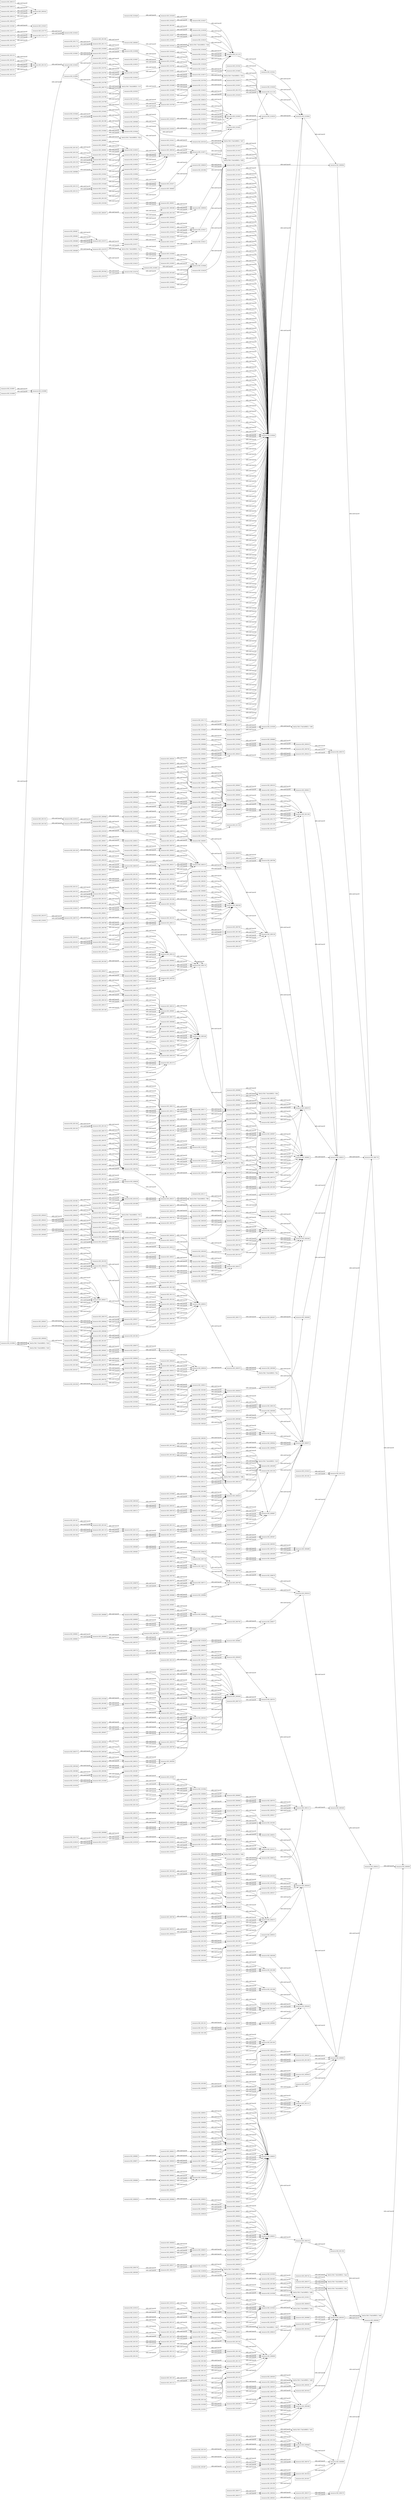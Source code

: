 digraph ar2dtool_diagram { 
rankdir=LR;
size="1000"
node [shape = rectangle, color="black"]; "resource:SIO_001020" "resource:SIO_000511" "resource:SIO_011088" "resource:SIO_000019" "resource:SIO_000419" "resource:SIO_000520" "resource:SIO_001054" "resource:SIO_000904" "resource:SIO_000519" "resource:SIO_001172" "resource:SIO_011020" "resource:SIO_001321" "resource:SIO_001063" "resource:SIO_000528" "resource:SIO_000554" "resource:SIO_000181" "resource:SIO_001329" "resource:SIO_001355" "resource:SIO_000602" "resource:SIO_010417" "resource:SIO_000344" "resource:SIO_010793" "resource:SIO_000846" "resource:SIO_001143" "resource:SIO_011069" "resource:SIO_000590" "resource:SIO_000711" "resource:SIO_001034" "resource:SIO_001265" "resource:SIO_011000" "resource:SIO_000979" "resource:SIO_000383" "resource:SIO_011117" "resource:SIO_000038" "resource:SIO_011008" "resource:SIO_001335" "resource:SIO_000806" "resource:SIO_000492" "resource:SIO_010097" "resource:SIO_000173" "resource:SIO_001070" "resource:SIO_010499" "resource:SIO_000535" "resource:SIO_000766" "resource:SIO_001089" "resource:SIO_000939" "resource:SIO_000112" "resource:SIO_000072" "resource:SIO_010785" "resource:SIO_010525" "resource:SIO_000452" "resource:SIO_001411" "resource:SIO_010001" "resource:SIO_000873" "resource:SIO_010010" "resource:SIO_001272" "resource:SIO_010009" "resource:SIO_010341" "-6e42a7b9:174e3c69855:-7e35" "resource:SIO_010018" "resource:SIO_011031" "resource:SIO_010349" "resource:SIO_000045" "resource:SIO_000445" "resource:SIO_000276" "resource:SIO_000676" "resource:SIO_000567" "resource:SIO_000104" "resource:SIO_001001" "-6e42a7b9:174e3c69855:-7ee6" "resource:SIO_010456" "resource:SIO_000147" "resource:SIO_000750" "resource:SIO_010355" "resource:SIO_000256" "resource:SIO_000431" "resource:SIO_000867" "resource:SIO_000758" "resource:SIO_000391" "resource:SIO_000439" "resource:SIO_000817" "resource:SIO_000304" "resource:SIO_000330" "resource:SIO_001299" "resource:SIO_001192" "resource:SIO_000683" "resource:SIO_000574" "-6e42a7b9:174e3c69855:-7d33" "resource:SIO_000692" "resource:SIO_010512" "resource:SIO_011066" "resource:SIO_000402" "resource:SIO_000120" "resource:SIO_001091" "resource:SIO_001028" "resource:SIO_001259" "resource:SIO_000154" "resource:SIO_000742" "resource:SIO_000506" "resource:SIO_001163" "resource:SIO_001394" "resource:SIO_000986" "resource:SIO_010336" "resource:SIO_001307" "resource:SIO_001285" "resource:SIO_000776" "-6e42a7b9:174e3c69855:-7e0c" "resource:SIO_000263" "resource:SIO_000663" "resource:SIO_000494" "resource:SIO_000894" "resource:SIO_000785" "resource:SIO_000056" "resource:SIO_000824" "resource:SIO_001123" "resource:SIO_010530" "resource:SIO_001012" "resource:SIO_001014" "resource:SIO_000833" "resource:SIO_010674" "resource:SIO_000957" "resource:SIO_001405" "resource:SIO_011073" "resource:SIO_001374" "resource:SIO_000465" "resource:SIO_000016" "resource:SIO_000092" "resource:SIO_000151" "resource:SIO_010077" "resource:SIO_000513" "resource:SIO_000042" "resource:SIO_010368" "resource:SIO_000804" "resource:SIO_001216" "resource:SIO_001103" "resource:SIO_001198" "resource:SIO_010289" "resource:SIO_000792" "resource:SIO_010416" "resource:SIO_000943" "resource:SIO_001137" "resource:SIO_000343" "resource:SIO_000620" "resource:SIO_000851" "resource:SIO_010048" "resource:SIO_001246" "-6e42a7b9:174e3c69855:-7cdd" "resource:SIO_000859" "resource:SIO_010057" "resource:SIO_000978" "resource:SIO_000595" "resource:SIO_001381" "resource:SIO_000486" "resource:SIO_000423" "resource:SIO_000165" "resource:SIO_000167" "resource:SIO_000314" "resource:SIO_000545" "resource:SIO_010375" "resource:SIO_000280" "resource:SIO_001110" "resource:SIO_001341" "resource:SIO_001075" "resource:SIO_010434" "resource:SIO_001232" "resource:SIO_001349" "resource:SIO_000962" "resource:SIO_000350" "resource:SIO_000581" "resource:SIO_000138" "resource:SIO_011100" "resource:SIO_010307" "resource:SIO_000996" "resource:SIO_010787" "resource:SIO_000098" "-6e42a7b9:174e3c69855:-7d4a" "resource:SIO_011108" "resource:SIO_011086" "resource:SIO_000909" "resource:SIO_000478" "resource:SIO_010064" "resource:SIO_010464" "resource:SIO_010295" "resource:SIO_000417" "resource:SIO_001312" "resource:SIO_001203" "resource:SIO_001170" "resource:SIO_000399" "resource:SIO_001061" "resource:SIO_000526" "resource:SIO_000670" "resource:SIO_000561" "resource:SIO_000447" "resource:SIO_000678" "resource:SIO_001006" "resource:SIO_000569" "resource:SIO_000106" "resource:SIO_000720" "resource:SIO_010450" "resource:SIO_001141" "resource:SIO_001032" "resource:SIO_001263" "resource:SIO_000728" "resource:SIO_000385" "resource:SIO_011017" "resource:SIO_000532" "resource:SIO_000763" "resource:SIO_000885" "resource:SIO_001184" "resource:SIO_000649" "resource:SIO_010022" "resource:SIO_001333" "resource:SIO_010095" "resource:SIO_001293" "-6e42a7b9:174e3c69855:-7f69" "resource:SIO_001121" "resource:SIO_011047" "resource:SIO_010429" "resource:SIO_000587" "resource:SIO_010779" "resource:SIO_000708" "resource:SIO_000070" "resource:SIO_001388" "resource:SIO_000404" "resource:SIO_010346" "resource:SIO_000159" "resource:SIO_010075" "resource:SIO_001176" "resource:SIO_001325" "resource:SIO_001067" "resource:SIO_000744" "resource:SIO_000770" "resource:SIO_000917" "resource:SIO_011033" "resource:SIO_000185" "resource:SIO_000778" "resource:SIO_001224" "resource:SIO_001368" "resource:SIO_010035" "-6e42a7b9:174e3c69855:-7f85" "resource:SIO_000464" "resource:SIO_001250" "resource:SIO_000715" "resource:SIO_011113" "resource:SIO_010061" "resource:SIO_011078" "resource:SIO_011004" "resource:SIO_010353" "resource:SIO_000654" "resource:SIO_010471" "resource:SIO_010362" "resource:SIO_001210" "resource:SIO_001197" "resource:SIO_000688" "resource:SIO_000940" "resource:SIO_000116" "resource:SIO_001218" "resource:SIO_000810" "resource:SIO_010521" "resource:SIO_000125" "resource:SIO_000797" "resource:SIO_000701" "resource:SIO_000948" "resource:SIO_000690" "resource:SIO_000076" "resource:SIO_011064" "resource:SIO_000456" "resource:SIO_010042" "resource:SIO_010442" "resource:SIO_000845" "resource:SIO_001168" "resource:SIO_010014" "resource:SIO_001399" "resource:SIO_000377" "resource:SIO_000504" "resource:SIO_000268" "resource:SIO_000499" "resource:SIO_011094" "resource:SIO_000661" "resource:SIO_000783" "resource:SIO_000316" "resource:SIO_000320" "resource:SIO_001128" "resource:SIO_000669" "resource:SIO_010509" "resource:SIO_000611" "resource:SIO_001088" "resource:SIO_001010" "resource:SIO_001237" "resource:SIO_000619" "resource:SIO_010436" "resource:SIO_000955" "resource:SIO_001372" "resource:SIO_000964" "resource:SIO_000863" "resource:SIO_011126" "resource:SIO_011080" "resource:SIO_001311" "resource:SIO_000754" "resource:SIO_000518" "resource:SIO_000472" "resource:SIO_000872" "resource:SIO_000998" "resource:SIO_010008" "resource:SIO_001319" "resource:SIO_001059" "resource:SIO_000802" "resource:SIO_011025" "resource:SIO_000308" "resource:SIO_010287" "resource:SIO_000935" "resource:SIO_000192" "resource:SIO_001109" "resource:SIO_001135" "resource:SIO_011051" "resource:SIO_000696" "resource:SIO_010516" "resource:SIO_001095" "resource:SIO_001244" "resource:SIO_000089" "resource:SIO_001008" "resource:SIO_001386" "resource:SIO_000982" "resource:SIO_010055" "resource:SIO_010455" "resource:SIO_000722" "resource:SIO_001303" "resource:SIO_001045" "resource:SIO_011011" "resource:SIO_000163" "resource:SIO_010089" "resource:SIO_000921" "resource:SIO_001115" "resource:SIO_011019" "resource:SIO_001346" "resource:SIO_000887" "resource:SIO_010502" "resource:SIO_001081" "resource:SIO_000837" "resource:SIO_000573" "resource:SIO_001409" "resource:SIO_010462" "resource:SIO_000009" "resource:SIO_000409" "resource:SIO_000397" "resource:SIO_010412" "resource:SIO_011038" "resource:SIO_001327" "resource:SIO_001353" "resource:SIO_000198" "resource:SIO_000818" "resource:SIO_000347" "resource:SIO_010791" "resource:SIO_011112" "resource:SIO_010673" "resource:SIO_010101" "resource:SIO_000381" "resource:SIO_000530" "resource:SIO_000761" "resource:SIO_000036" "resource:SIO_001182" "resource:SIO_000647" "resource:SIO_000538" "resource:SIO_000769" "resource:SIO_000171" "resource:SIO_010497" "resource:SIO_001291" "resource:SIO_000110" "resource:SIO_001079" "resource:SIO_011045" "resource:SIO_000791" "resource:SIO_001350" "resource:SIO_000942" "resource:SIO_011104" "resource:SIO_010783" "resource:SIO_000118" "resource:SIO_001241" "resource:SIO_000706" "resource:SIO_000732" "resource:SIO_010523" "resource:SIO_000450" "resource:SIO_000799" "resource:SIO_000413" "resource:SIO_001039" "resource:SIO_000458" "resource:SIO_000522" "resource:SIO_010073" "resource:SIO_001174" "resource:SIO_001065" "resource:SIO_000913" "resource:SIO_000915" "resource:SIO_000443" "resource:SIO_000565" "resource:SIO_000102" "resource:SIO_010374" "resource:SIO_001222" "resource:SIO_000067" "resource:SIO_001366" "resource:SIO_000829" "resource:SIO_010033" "resource:SIO_000613" "resource:SIO_000137" "resource:SIO_000713" "resource:SIO_001239" "resource:SIO_011120" "resource:SIO_000865" "resource:SIO_001188" "resource:SIO_000394" "resource:SIO_010026" "resource:SIO_000756" "resource:SIO_001337" "resource:SIO_000929" "resource:SIO_010360" "resource:SIO_001202" "resource:SIO_000815" "resource:SIO_001297" "resource:SIO_001190" "resource:SIO_010775" "resource:SIO_010047" "resource:SIO_000123" "resource:SIO_000074" "resource:SIO_010440" "resource:SIO_010040" "resource:SIO_000981" "-6e42a7b9:174e3c69855:-7d39" "resource:SIO_000083" "resource:SIO_001026" "resource:SIO_001257" "resource:SIO_000740" "resource:SIO_010448" "resource:SIO_000989" "resource:SIO_000375" "resource:SIO_001392" "resource:SIO_000266" "resource:SIO_000666" "resource:SIO_001283" "resource:SIO_001305" "resource:SIO_011092" "resource:SIO_000926" "resource:SIO_000952" "resource:SIO_000285" "resource:SIO_011042" "resource:SIO_010507" "resource:SIO_000822" "resource:SIO_010533" "resource:SIO_001086" "resource:SIO_010428" "resource:SIO_000468" "resource:SIO_000130" "resource:SIO_000014" "resource:SIO_000090" "resource:SIO_000516" "resource:SIO_000470" "resource:SIO_000870" "resource:SIO_000040" "resource:SIO_010366" "resource:SIO_001057" "resource:SIO_000878" "resource:SIO_011023" "resource:SIO_000179" "resource:SIO_000306" "resource:SIO_010414" "resource:SIO_000933" "-6e42a7b9:174e3c69855:-7d8b" "resource:SIO_001358" "resource:SIO_010514" "resource:SIO_001249" "resource:SIO_000841" "resource:SIO_000349" "resource:SIO_001093" "resource:SIO_000500" "resource:SIO_001384" "resource:SIO_000976" "resource:SIO_000849" "resource:SIO_010051" "resource:SIO_000593" "resource:SIO_001043" "resource:SIO_000884" "resource:SIO_000508" "resource:SIO_011003" "resource:SIO_000543" "resource:SIO_011098" "resource:SIO_000429" "resource:SIO_001113" "resource:SIO_001344" "resource:SIO_000809" "resource:SIO_001073" "resource:SIO_010782" "resource:SIO_000960" "resource:SIO_000835" "resource:SIO_001132" "resource:SIO_011058" "resource:SIO_000700" "resource:SIO_001023" "resource:SIO_001407" "resource:SIO_000994" "resource:SIO_000968" "resource:SIO_000141" "resource:SIO_010067" "resource:SIO_011106" "resource:SIO_010298" "resource:SIO_010004" "resource:SIO_001315" "resource:SIO_011084" "resource:SIO_000907" "resource:SIO_000415" "resource:SIO_001275" "resource:SIO_010086" "resource:SIO_000524" "resource:SIO_000550" "resource:SIO_000101" "resource:SIO_000196" "resource:SIO_000109" "resource:SIO_001004" "resource:SIO_001148" "resource:SIO_001030" "resource:SIO_001261" "resource:SIO_000726" "resource:SIO_011070" "resource:SIO_010020" "resource:SIO_000032" "resource:SIO_000034" "resource:SIO_000434" "resource:SIO_001331" "resource:SIO_000176" "resource:SIO_010093" "resource:SIO_010028" "resource:SIO_001339" "resource:SIO_010301" "resource:SIO_010777" "resource:SIO_000577" "resource:SIO_000005" "resource:SIO_010309" "resource:SIO_010344" "resource:SIO_001160" "resource:SIO_001391" "resource:SIO_000625" "resource:SIO_000856" "resource:SIO_001179" "resource:SIO_000157" "resource:SIO_000747" "resource:SIO_000048" "resource:SIO_000279" "resource:SIO_000911" "resource:SIO_001288" "resource:SIO_000441" "resource:SIO_000183" "resource:SIO_000327" "resource:SIO_010501" "resource:SIO_000954" "resource:SIO_001362" "resource:SIO_000827" "resource:SIO_001080" "resource:SIO_010795" "resource:SIO_011116" "resource:SIO_001017" "resource:SIO_000462" "resource:SIO_000143" "resource:SIO_011076" "resource:SIO_001152" "resource:SIO_000534" "resource:SIO_000765" "resource:SIO_010351" "resource:SIO_001186" "resource:SIO_001051" "resource:SIO_000927" "resource:SIO_001200" "resource:SIO_001195" "resource:SIO_000686" "resource:SIO_000813" "resource:SIO_001295" "resource:SIO_000114" "resource:SIO_001208" "resource:SIO_000079" "resource:SIO_000795" "resource:SIO_000946" "resource:SIO_010045" "resource:SIO_011062" "resource:SIO_010527" "resource:SIO_000454" "resource:SIO_000081" "resource:SIO_000843" "resource:SIO_001255" "resource:SIO_001166" "resource:SIO_001397" "resource:SIO_000502" "resource:SIO_000890" "resource:SIO_001126" "resource:SIO_000052" "resource:SIO_010378" "resource:SIO_000898" "resource:SIO_000789" "resource:SIO_010037" "resource:SIO_001235" "resource:SIO_000617" "resource:SIO_010426" "resource:SIO_000353" "resource:SIO_001370" "resource:SIO_000475" "resource:SIO_001269" "resource:SIO_000861" "resource:SIO_000012" "resource:SIO_000412" "resource:SIO_000752" "resource:SIO_011089" "resource:SIO_001317" "resource:SIO_010364" "resource:SIO_000800" "resource:SIO_010511" "resource:SIO_000938" "resource:SIO_001064" "resource:SIO_000555" "resource:SIO_000297" "resource:SIO_000299" "resource:SIO_010285" "resource:SIO_000190" "resource:SIO_010519" "resource:SIO_001107" "resource:SIO_000127" "resource:SIO_000985" "resource:SIO_010444" "resource:SIO_000087" "resource:SIO_010453" "resource:SIO_010335" "resource:SIO_010053" "resource:SIO_000026" "-6e42a7b9:174e3c69855:-7f82" "resource:SIO_001301" "resource:SIO_000591" "resource:SIO_001035" "resource:SIO_001266" "resource:SIO_000882" "resource:SIO_011001" "resource:SIO_000161" "resource:SIO_000388" "resource:SIO_001309" "resource:SIO_000541" "resource:SIO_011096" "resource:SIO_011009" "resource:SIO_000270" "resource:SIO_000318" "resource:SIO_000549" "resource:SIO_000436" "resource:SIO_001071" "resource:SIO_001130" "resource:SIO_000571" "resource:SIO_011056" "resource:SIO_001021" "resource:SIO_000512" "resource:SIO_000579" "resource:SIO_000521" "resource:SIO_010460" "resource:SIO_001173" "resource:SIO_000407" "resource:SIO_000238" "resource:SIO_000638" "resource:SIO_010011" "resource:SIO_001322" "resource:SIO_000529" "resource:SIO_001273" "resource:SIO_010410" "resource:SIO_010084" "resource:SIO_001282" "resource:SIO_010019" "resource:SIO_011036" "resource:SIO_000201" "resource:SIO_000188" "resource:SIO_010418" "resource:SIO_000345" "-6e42a7b9:174e3c69855:-7d2e" "resource:SIO_001002" "resource:SIO_000821" "resource:SIO_001144" "resource:SIO_001146" "resource:SIO_000609" "resource:SIO_000712" "resource:SIO_011110" "resource:SIO_001253" "resource:SIO_000148" "resource:SIO_001019" "resource:SIO_011118" "resource:SIO_000039" "resource:SIO_001180" "resource:SIO_000030" "resource:SIO_010098" "resource:SIO_000174" "resource:SIO_000536" "resource:SIO_001348" "resource:SIO_000767" "resource:SIO_001213" "resource:SIO_001077" "resource:SIO_000331" "resource:SIO_010786" "resource:SIO_001412" "resource:SIO_000704" "resource:SIO_000730" "resource:SIO_011102" "-6e42a7b9:174e3c69855:-7e02" "resource:SIO_001378" "resource:SIO_011067" "resource:SIO_001037" "resource:SIO_010342" "resource:SIO_000155" "resource:SIO_010071" "resource:SIO_000046" "resource:SIO_000446" "resource:SIO_000677" "resource:SIO_000105" "resource:SIO_000786" "resource:SIO_010372" "resource:SIO_001220" "resource:SIO_001364" "resource:SIO_010031" "resource:SIO_010431" "resource:SIO_001228" "resource:SIO_000460" "resource:SIO_000860" "resource:SIO_010439" "resource:SIO_000135" "resource:SIO_010039" "resource:SIO_000366" "resource:SIO_011123" "resource:SIO_000257" "resource:SIO_011074" "resource:SIO_000868" "resource:SIO_000993" "resource:SIO_011083" "resource:SIO_000650" "resource:SIO_000392" "resource:SIO_010024" "resource:SIO_001193" "resource:SIO_000805" "resource:SIO_000693" "resource:SIO_010513" "resource:SIO_001138" "resource:SIO_000121" "resource:SIO_001092" "resource:SIO_000944" "-6e42a7b9:174e3c69855:-7ef4" "resource:SIO_011054" "resource:SIO_011060" "resource:SIO_001029" "resource:SIO_000621" "resource:SIO_000852" "resource:SIO_000129" "resource:SIO_000743" "resource:SIO_001164" "resource:SIO_001395" "resource:SIO_010446" "resource:SIO_000987" "resource:SIO_000373" "resource:SIO_011130" "resource:SIO_010337" "resource:SIO_001308" "resource:SIO_000264" "resource:SIO_001048" "resource:SIO_000664" "resource:SIO_000895" "resource:SIO_011014" "resource:SIO_011090" "resource:SIO_000924" "resource:SIO_000950" "resource:SIO_001124" "resource:SIO_011040" "resource:SIO_010505" "resource:SIO_010531" "resource:SIO_001084" "resource:SIO_001233" "resource:SIO_001375" "resource:SIO_000466" "resource:SIO_001267" "resource:SIO_000152" "resource:SIO_000514" "resource:SIO_001104" "resource:SIO_001055" "resource:SIO_000261" "resource:SIO_000876" "resource:SIO_001199" "resource:SIO_001204" "resource:SIO_011021" "resource:SIO_000295" "resource:SIO_010283" "resource:SIO_000931" "resource:SIO_011029" "resource:SIO_001356" "resource:SIO_010049" "resource:SIO_010058" "resource:SIO_010794" "resource:SIO_000596" "resource:SIO_000085" "resource:SIO_001382" "resource:SIO_000847" "resource:SIO_010451" "resource:SIO_001041" "resource:SIO_010459" "resource:SIO_000386" "resource:SIO_000533" "resource:SIO_001185" "resource:SIO_001111" "resource:SIO_001342" "resource:SIO_000807" "resource:SIO_001076" "resource:SIO_010358" "resource:SIO_001119" "resource:SIO_000963" "resource:SIO_010780" "resource:SIO_000113" "resource:SIO_000004" "resource:SIO_010788" "resource:SIO_000357" "resource:SIO_000588" "resource:SIO_000099" "resource:SIO_011109" "resource:SIO_010465" "resource:SIO_000479" "resource:SIO_010065" "resource:SIO_000370" "resource:SIO_010296" "resource:SIO_010002" "resource:SIO_001313" "resource:SIO_001171" "resource:SIO_000405" "resource:SIO_000527" "resource:SIO_000440" "resource:SIO_000771" "resource:SIO_001068" "resource:SIO_000448" "resource:SIO_011034" "resource:SIO_000194" "resource:SIO_001007" "resource:SIO_000107" "resource:SIO_000779" "resource:SIO_000721" "resource:SIO_011068" "resource:SIO_001142" "resource:SIO_001369" "resource:SIO_000788" "resource:SIO_000729" "resource:SIO_001251" "resource:SIO_000886" "resource:SIO_011005" "resource:SIO_010023" "resource:SIO_000751" "resource:SIO_000902" "resource:SIO_000432" "resource:SIO_010096" "resource:SIO_001294" "resource:SIO_000759" "resource:SIO_001211" "resource:SIO_011048" "resource:SIO_000071" "resource:SIO_001219" "resource:SIO_000575" "resource:SIO_001410" "resource:SIO_000702" "resource:SIO_001376" "resource:SIO_000623" "resource:SIO_010334" "resource:SIO_000854" "resource:SIO_001177" "resource:SIO_010015" "resource:SIO_001326" "resource:SIO_000745" "resource:SIO_000918" "resource:SIO_000269" "resource:SIO_001286" "resource:SIO_001225" "resource:SIO_010370" "resource:SIO_001360" "resource:SIO_000825" "resource:SIO_000716" "resource:SIO_001015" "resource:SIO_011114" "resource:SIO_011079" "resource:SIO_000133" "resource:SIO_010437" "resource:SIO_001150" "resource:SIO_001049" "resource:SIO_000991" "resource:SIO_011081" "-6e42a7b9:174e3c69855:-7c82" "resource:SIO_000390" "resource:SIO_000999" "resource:SIO_000941" "resource:SIO_000043" "resource:SIO_000811" "resource:SIO_010522" "resource:SIO_000798" "resource:SIO_000949" "resource:SIO_001206" "resource:SIO_000077" "resource:SIO_010443" "resource:SIO_000457" "resource:SIO_010043" "resource:SIO_001090" "resource:SIO_011052" "resource:SIO_000378" "resource:SIO_000505" "resource:SIO_001387" "resource:SIO_011095" "resource:SIO_001046" "resource:SIO_000487" "resource:SIO_000662" "resource:SIO_000493" "resource:SIO_000893" "resource:SIO_011012" "resource:SIO_000168" "resource:SIO_000321" "resource:SIO_000922" "resource:SIO_001116" "resource:SIO_001347" "resource:SIO_010376" "resource:SIO_000281" "resource:SIO_000329" "resource:SIO_010503" "resource:SIO_001238" "resource:SIO_000830" "resource:SIO_001082" "resource:SIO_000956" "resource:SIO_010424" "resource:SIO_000864" "resource:SIO_001373" "resource:SIO_000838" "resource:SIO_000965" "resource:SIO_000351" "resource:SIO_000582" "resource:SIO_000473" "resource:SIO_000010" "resource:SIO_000410" "resource:SIO_000359" "resource:SIO_000301" "resource:SIO_011087" "-6e42a7b9:174e3c69855:-7c88" "resource:SIO_000418" "resource:SIO_011026" "resource:SIO_001102" "resource:SIO_000309" "resource:SIO_001053" "resource:SIO_001062" "resource:SIO_000936" "resource:SIO_010517" "resource:SIO_000180" "resource:SIO_001354" "resource:SIO_000199" "-6e42a7b9:174e3c69855:-7cc1" "resource:SIO_001245" "resource:SIO_001009" "resource:SIO_000983" "resource:SIO_010056" "resource:SIO_010792" "resource:SIO_001304" "resource:SIO_000723" "resource:SIO_001380" "resource:SIO_001033" "resource:SIO_001264" "resource:SIO_000880" "resource:SIO_000382" "resource:SIO_000888" "resource:SIO_010090" "resource:SIO_011007" "resource:SIO_001334" "resource:SIO_001340" "resource:SIO_000547" "resource:SIO_000111" "resource:SIO_000510" "resource:SIO_000097" "resource:SIO_000119" "resource:SIO_010463" "resource:SIO_001389" "resource:SIO_010000" "resource:SIO_000903" "resource:SIO_001320" "resource:SIO_000398" "resource:SIO_001271" "resource:SIO_010017" "resource:SIO_000057" "resource:SIO_001328" "resource:SIO_011039" "resource:SIO_000819" "resource:SIO_011030" "resource:SIO_000186" "resource:SIO_000566" "resource:SIO_010383" "resource:SIO_000614" "resource:SIO_000640" "resource:SIO_000146" "resource:SIO_000037" "resource:SIO_000648" "resource:SIO_010354" "resource:SIO_000430" "resource:SIO_000172" "resource:SIO_010498" "resource:SIO_001189" "resource:SIO_001292" "resource:SIO_000757" "resource:SIO_000289" "resource:SIO_000438" "resource:SIO_001120" "resource:SIO_011046" "resource:SIO_001351" "resource:SIO_000816" "resource:SIO_010784" "resource:SIO_000707" "resource:SIO_000220" "resource:SIO_011105" "resource:SIO_000451" "resource:SIO_000337" "resource:SIO_011065" "resource:SIO_000401" "resource:SIO_000459" "resource:SIO_000523" "resource:SIO_010340" "resource:SIO_001169" "resource:SIO_010074" "resource:SIO_001175" "resource:SIO_001040" "resource:SIO_000914" "resource:SIO_000916" "resource:SIO_000444" "resource:SIO_000275" "resource:SIO_000675" "resource:SIO_001284" "resource:SIO_000103" "resource:SIO_001223" "resource:SIO_000784" "resource:SIO_010034" "resource:SIO_000823" "resource:SIO_001118" "resource:SIO_000714" "resource:SIO_001011" "resource:SIO_001013" "resource:SIO_000832" "resource:SIO_011121" "resource:SIO_011072" "resource:SIO_000866" "resource:SIO_001298" "resource:SIO_001191" "resource:SIO_000041" "resource:SIO_010367" "resource:SIO_000803" "resource:SIO_001215" "resource:SIO_000075" "resource:SIO_010288" "resource:SIO_000193" "resource:SIO_010415" "resource:SIO_010041" "resource:SIO_001136" "resource:SIO_000342" "resource:SIO_010441" "resource:SIO_001027" "resource:SIO_001258" "resource:SIO_000850" "resource:SIO_000741" "resource:SIO_000376" "resource:SIO_001162" "resource:SIO_001393" "resource:SIO_000858" "resource:SIO_000977" "resource:SIO_001306" "resource:SIO_011093" "-6e42a7b9:174e3c69855:-7fce" "resource:SIO_000485" "resource:SIO_010500" "resource:SIO_000164" "resource:SIO_000166" "resource:SIO_000544" "resource:SIO_000055" "resource:SIO_010508" "resource:SIO_001122" "resource:SIO_001087" "resource:SIO_010433" "resource:SIO_001231" "resource:SIO_000015" "resource:SIO_000580" "resource:SIO_000091" "resource:SIO_000368" "resource:SIO_001024" "resource:SIO_000471" "resource:SIO_000871" "resource:SIO_000259" "resource:SIO_000150" "resource:SIO_010076" "resource:SIO_000995" "resource:SIO_001270" "resource:SIO_011085" "resource:SIO_001058" "resource:SIO_000908" "-6e42a7b9:174e3c69855:-7df0" "-6e42a7b9:174e3c69855:-7e07" "resource:SIO_000879" "resource:SIO_011024" "resource:SIO_000307" "resource:SIO_001060" "resource:SIO_000934" "resource:SIO_000551" "resource:SIO_001359" "resource:SIO_000695" "resource:SIO_010515" "resource:SIO_000842" "resource:SIO_001094" "resource:SIO_000559" "resource:SIO_000501" "resource:SIO_000568" "resource:SIO_001149" "resource:SIO_000594" "resource:SIO_000509" "resource:SIO_000022" "resource:SIO_001031" "resource:SIO_001262" "resource:SIO_011099" "resource:SIO_000384" "resource:SIO_000897" "resource:SIO_000531" "resource:SIO_011016" "resource:SIO_000762" "-6e42a7b9:174e3c69855:-7d16" "resource:SIO_001183" "resource:SIO_001332" "resource:SIO_000177" "resource:SIO_001074" "resource:SIO_000539" "resource:SIO_010420" "resource:SIO_000961" "resource:SIO_001133" "resource:SIO_011059" "resource:SIO_000969" "resource:SIO_010778" "resource:SIO_010005" "resource:SIO_011107" "resource:SIO_001276" "resource:SIO_000403" "resource:SIO_010345" "resource:SIO_010087" "resource:SIO_000525" "resource:SIO_001106" "resource:SIO_000049" "resource:SIO_001066" "resource:SIO_011032" "resource:SIO_001005" "resource:SIO_000184" "resource:SIO_000777" "resource:SIO_000328" "-6e42a7b9:174e3c69855:-7e49" "resource:SIO_001140" "resource:SIO_001367" "resource:SIO_000605" "resource:SIO_000727" "resource:SIO_010100" "resource:SIO_011071" "-6e42a7b9:174e3c69855:-7dd4" "resource:SIO_000463" "resource:SIO_000144" "resource:SIO_010060" "resource:SIO_000035" "resource:SIO_000435" "-6e42a7b9:174e3c69855:-7e7f" "resource:SIO_010094" "resource:SIO_000395" "resource:SIO_000170" "resource:SIO_010496" "resource:SIO_010029" "resource:SIO_001196" "resource:SIO_000287" "resource:SIO_000790" "resource:SIO_000578" "resource:SIO_010369" "resource:SIO_000115" "resource:SIO_001217" "resource:SIO_000006" "resource:SIO_000237" "resource:SIO_000124" "resource:SIO_011063" "resource:SIO_000626" "resource:SIO_000857" "resource:SIO_000158" "resource:SIO_010013" "resource:SIO_001167" "resource:SIO_001398" "resource:SIO_001324" "resource:SIO_000912" "resource:SIO_001289" "resource:SIO_000267" "resource:SIO_000442" "resource:SIO_000498" "resource:SIO_000820" "resource:SIO_000315" "resource:SIO_000828" "resource:SIO_000546" "resource:SIO_001127" "resource:SIO_011043" "resource:SIO_001018" "resource:SIO_000610" "resource:SIO_011077" "resource:SIO_001153" "resource:SIO_000618" "resource:SIO_000131" "resource:SIO_010435" "resource:SIO_000653" "resource:SIO_001310" "resource:SIO_000753" "resource:SIO_001052" "resource:SIO_000517" "resource:SIO_001201" "resource:SIO_000997" "resource:SIO_001296" "resource:SIO_001318" "resource:SIO_010520" "resource:SIO_001209" "resource:SIO_000801" "resource:SIO_000796" "resource:SIO_000947" "resource:SIO_000333" "resource:SIO_010528" "resource:SIO_000298" "resource:SIO_010286" "resource:SIO_000455" "resource:SIO_000191" "resource:SIO_001134" "resource:SIO_000082" "resource:SIO_011050" "resource:SIO_001025" "resource:SIO_000844" "resource:SIO_001256" "resource:SIO_000503" "-6e42a7b9:174e3c69855:-7cda" "resource:SIO_001385" "resource:SIO_000027" "resource:SIO_001044" "resource:SIO_000660" "resource:SIO_000891" "resource:SIO_011010" "resource:SIO_000162" "resource:SIO_010088" "resource:SIO_011018" "resource:SIO_010379" "resource:SIO_000284" "resource:SIO_000899" "resource:SIO_001227" "resource:SIO_000920" "resource:SIO_001114" "resource:SIO_001345" "-6e42a7b9:174e3c69855:-7d18" "resource:SIO_010038" "resource:SIO_001236" "resource:SIO_010427" "resource:SIO_000354" "resource:SIO_000585" "resource:SIO_001400" "resource:SIO_001371" "resource:SIO_000836" "resource:SIO_000862" "resource:SIO_000013" "resource:SIO_011125" "resource:SIO_001408" "resource:SIO_010068" "resource:SIO_010299" "resource:SIO_010007" "resource:SIO_001100" "resource:SIO_000178" "resource:SIO_000556" "resource:SIO_010347" "resource:SIO_001108" "resource:SIO_010411" "resource:SIO_001352" "resource:SIO_000197" "resource:SIO_010445" "resource:SIO_010419" "resource:SIO_000346" "resource:SIO_001243" "resource:SIO_000088" "resource:SIO_010310" "resource:SIO_010790" "resource:SIO_010054" "resource:SIO_010454" "resource:SIO_001145" "resource:SIO_001302" "resource:SIO_000592" "resource:SIO_001036" "resource:SIO_011111" "resource:SIO_011002" "resource:SIO_000389" "resource:SIO_011097" "resource:SIO_011119" "resource:SIO_000489" "resource:SIO_000380" "resource:SIO_000428" "resource:SIO_000760" "resource:SIO_000437" "resource:SIO_001181" "resource:SIO_010278" "resource:SIO_010099" "resource:SIO_001072" "resource:SIO_000537" "resource:SIO_000768" "resource:SIO_000069" "-6e42a7b9:174e3c69855:-7e66" "resource:SIO_000572" "resource:SIO_001131" "resource:SIO_011057" "resource:SIO_000000" "resource:SIO_000689" "resource:SIO_000400" "resource:SIO_000967" "resource:SIO_001240" "resource:SIO_000117" "resource:SIO_000731" "resource:SIO_010461" "resource:SIO_000875" "resource:SIO_000408" "resource:SIO_000239" "resource:SIO_000639" "resource:SIO_001274" "resource:SIO_001161" "resource:SIO_000739" "resource:SIO_010469" "resource:SIO_000396" "resource:SIO_010085" "resource:SIO_000930" "resource:SIO_011028" "resource:SIO_000748" "resource:SIO_011037" "resource:SIO_000189" "resource:SIO_001003" "resource:SIO_000564" "resource:SIO_001363" "resource:SIO_001365" "resource:SIO_001129" "resource:SIO_001254" "resource:SIO_000598" "resource:SIO_000719" "resource:SIO_000725" "resource:SIO_000612" "resource:SIO_000031" "resource:SIO_000258" "resource:SIO_010092" "resource:SIO_001214" "resource:SIO_001187" "resource:SIO_000393" "resource:SIO_001290" "resource:SIO_000755" "resource:SIO_001336" "resource:SIO_000928" "resource:SIO_001078" "resource:SIO_011044" "resource:SIO_000814" "resource:SIO_000705" "resource:SIO_011103" "resource:SIO_000694" "resource:SIO_001379" "resource:SIO_010046" "resource:SIO_000122" "resource:SIO_001038" "resource:SIO_000980" "resource:SIO_000156" "resource:SIO_010072" "resource:SIO_000988" "resource:SIO_010338" "resource:SIO_000265" "resource:SIO_000665" "resource:SIO_000896" "resource:SIO_000787" "resource:SIO_010373" "resource:SIO_001221" "resource:SIO_010032" "resource:SIO_000951" "resource:SIO_011041" "resource:SIO_001229" "resource:SIO_010532" "resource:SIO_000136" "resource:SIO_000959" "resource:SIO_000367" "resource:SIO_011075" "resource:SIO_000467" "resource:SIO_000360" "resource:SIO_000476" "resource:SIO_000651" "resource:SIO_010025" "resource:SIO_001050" "resource:SIO_000515" "resource:SIO_001105" "resource:SIO_010365" "resource:SIO_000794" "resource:SIO_000945" "-6e42a7b9:174e3c69855:-7f53" "resource:SIO_001139" "resource:SIO_000073" "resource:SIO_011055" "resource:SIO_010526" "resource:SIO_000453" "resource:SIO_000622" "resource:SIO_000853" "resource:SIO_000340" "resource:SIO_001099" "resource:SIO_001248" "resource:SIO_010447" "resource:SIO_010059" "resource:SIO_000348" "resource:SIO_000374" "resource:SIO_001383" "resource:SIO_011015" "resource:SIO_011091" "resource:SIO_000483" "resource:SIO_000883" "resource:SIO_001042" "resource:SIO_000542" "resource:SIO_010506" "resource:SIO_001112" "resource:SIO_001343" "resource:SIO_001085" "resource:SIO_000319" "resource:SIO_001234" "resource:SIO_010781" "resource:SIO_000834" "resource:SIO_001022" "resource:SIO_010789" "resource:SIO_001406" "resource:SIO_000140" "resource:SIO_010066" "resource:SIO_000371" "resource:SIO_001314" "resource:SIO_001056" "resource:SIO_000906" "resource:SIO_000262" "resource:SIO_000877" "resource:SIO_001205" "resource:SIO_000414" "resource:SIO_011022" "resource:SIO_001323" "resource:SIO_000305" "resource:SIO_000932" "resource:SIO_001357" "resource:SIO_000100" "resource:SIO_000840" "resource:SIO_000449" "resource:SIO_000195" "resource:SIO_000108" "resource:SIO_000848" "resource:SIO_010050" "resource:SIO_001147" "resource:SIO_010052" "resource:SIO_010452" "resource:SIO_001300" "resource:SIO_000507" "resource:SIO_000387" "resource:SIO_001260" "resource:SIO_000808" "resource:SIO_010359" "resource:SIO_001330" "resource:SIO_000175" "resource:SIO_010423" "resource:SIO_001338" "resource:SIO_011049" "resource:SIO_000570" "resource:SIO_000358" "resource:SIO_000589" "resource:SIO_000017" "resource:SIO_010776" "resource:SIO_010003" "resource:SIO_000406" "resource:SIO_000480" "resource:SIO_010343" "resource:SIO_001390" "resource:SIO_001178" "resource:SIO_001281" "resource:SIO_000746" "resource:SIO_001069" "resource:SIO_000919" "resource:SIO_000047" "resource:SIO_011035" "resource:SIO_000200" "resource:SIO_000600" "resource:SIO_000667" "resource:SIO_000182" "resource:SIO_001226" "resource:SIO_000562" "resource:SIO_000608" "resource:SIO_000326" "resource:SIO_001361" "resource:SIO_000953" "resource:SIO_001252" "resource:SIO_000717" "resource:SIO_011115" "resource:SIO_000461" "resource:SIO_011006" "resource:SIO_000142" "resource:SIO_000033" "resource:SIO_000433" "resource:SIO_000869" "resource:SIO_000764" "resource:SIO_001212" "resource:SIO_001194" "resource:SIO_010300" "resource:SIO_000812" "resource:SIO_000576" "resource:SIO_000703" "resource:SIO_000290" "resource:SIO_001000" "resource:SIO_011101" "resource:SIO_000078" "resource:SIO_010308" "resource:SIO_001377" "resource:SIO_010044" "resource:SIO_011061" "resource:SIO_000624" "resource:SIO_000855" "resource:SIO_010016" "resource:SIO_000379" "resource:SIO_001165" "resource:SIO_010070" "resource:SIO_001396" "resource:SIO_011131" "resource:SIO_000910" "resource:SIO_001287" "-6e42a7b9:174e3c69855:-7e8a" "resource:SIO_010371" "resource:SIO_010277" "resource:SIO_000780" "resource:SIO_000826" "resource:SIO_001125" "resource:SIO_010030" "resource:SIO_010430" "resource:SIO_001016" "resource:SIO_010438" "resource:SIO_001151" "resource:SIO_000616" "resource:SIO_000966" "resource:SIO_000992" "resource:SIO_000094" "resource:SIO_011082" "resource:SIO_001268" "resource:SIO_000474" "resource:SIO_000153" "-6e42a7b9:174e3c69855:-7eae" "resource:SIO_000302" "resource:SIO_000044" "resource:SIO_010468" "resource:SIO_001316" "resource:SIO_011027" "resource:SIO_001207" "resource:SIO_010510" "resource:SIO_000937" "resource:SIO_000296" "resource:SIO_011053" "resource:SIO_000698" "resource:SIO_010284" "resource:SIO_010518" "resource:SIO_000080" "resource:SIO_000126" "resource:SIO_000372" "resource:SIO_000984" "resource:SIO_000597" "resource:SIO_000724" "resource:SIO_000488" "resource:SIO_001047" "resource:SIO_011013" "resource:SIO_000169" "resource:SIO_000481" "resource:SIO_000881" "resource:SIO_000160" "resource:SIO_000923" "resource:SIO_001117" "resource:SIO_000540" "resource:SIO_000051" "resource:SIO_010377" "resource:SIO_000282" "resource:SIO_010504" "resource:SIO_000889" "resource:SIO_010091" "resource:SIO_000831" "resource:SIO_010036" "resource:SIO_001083" "resource:SIO_000317" "resource:SIO_001230" "resource:SIO_000839" "resource:SIO_010425" "resource:SIO_000583" "resource:SIO_000411" ; /*classes style*/
	"resource:SIO_001110" -> "resource:SIO_001108" [ label = "rdfs:subClassOf" ];
	"resource:SIO_000083" -> "resource:SIO_000904" [ label = "rdfs:subClassOf" ];
	"resource:SIO_000555" -> "resource:SIO_000307" [ label = "rdfs:subClassOf" ];
	"resource:SIO_001376" -> "resource:SIO_001373" [ label = "rdfs:subClassOf" ];
	"resource:SIO_000302" -> "resource:SIO_000148" [ label = "rdfs:subClassOf" ];
	"resource:SIO_001123" -> "resource:SIO_001121" [ label = "rdfs:subClassOf" ];
	"resource:SIO_000390" -> "resource:SIO_000494" [ label = "rdfs:subClassOf" ];
	"resource:SIO_010334" -> "resource:SIO_010071" [ label = "rdfs:subClassOf" ];
	"resource:SIO_000568" -> "resource:SIO_000569" [ label = "rdfs:subClassOf" ];
	"resource:SIO_001389" -> "resource:SIO_001388" [ label = "rdfs:subClassOf" ];
	"resource:SIO_000315" -> "resource:SIO_000090" [ label = "rdfs:subClassOf" ];
	"resource:SIO_000862" -> "resource:SIO_000861" [ label = "rdfs:subClassOf" ];
	"resource:SIO_001136" -> "resource:SIO_000609" [ label = "rdfs:subClassOf" ];
	"resource:SIO_010347" -> "resource:SIO_000343" [ label = "rdfs:subClassOf" ];
	"resource:SIO_000150" -> "resource:SIO_000289" [ label = "rdfs:subClassOf" ];
	"resource:SIO_000328" -> "resource:SIO_000115" [ label = "rdfs:subClassOf" ];
	"resource:SIO_000875" -> "resource:SIO_000711" [ label = "rdfs:subClassOf" ];
	"resource:SIO_001149" -> "resource:SIO_001150" [ label = "rdfs:subClassOf" ];
	"resource:SIO_000622" -> "resource:SIO_000129" [ label = "rdfs:subClassOf" ];
	"resource:SIO_000163" -> "resource:SIO_000162" [ label = "rdfs:subClassOf" ];
	"resource:SIO_000888" -> "resource:SIO_000795" [ label = "rdfs:subClassOf" ];
	"resource:SIO_011051" -> "resource:SIO_010044" [ label = "rdfs:subClassOf" ];
	"resource:SIO_001203" -> "resource:SIO_001128" [ label = "rdfs:subClassOf" ];
	"resource:SIO_000176" -> "resource:SIO_000171" [ label = "rdfs:subClassOf" ];
	"resource:SIO_000470" -> "resource:SIO_000185" [ label = "rdfs:subClassOf" ];
	"resource:SIO_001291" -> "resource:SIO_001288" [ label = "rdfs:subClassOf" ];
	"resource:SIO_010414" -> "resource:SIO_010000" [ label = "rdfs:subClassOf" ];
	"resource:SIO_000648" -> "resource:SIO_000510" [ label = "rdfs:subClassOf" ];
	"resource:SIO_000942" -> "resource:SIO_000179" [ label = "rdfs:subClassOf" ];
	"resource:SIO_011064" -> "resource:SIO_010044" [ label = "rdfs:subClassOf" ];
	"resource:SIO_001216" -> "resource:SIO_001212" [ label = "rdfs:subClassOf" ];
	"resource:SIO_000189" -> "resource:SIO_000111" [ label = "rdfs:subClassOf" ];
	"resource:SIO_000483" -> "resource:SIO_000078" [ label = "rdfs:subClassOf" ];
	"resource:SIO_010427" -> "resource:SIO_010462" [ label = "rdfs:subClassOf" ];
	"resource:SIO_001051" -> "-6e42a7b9:174e3c69855:-7e02" [ label = "rdfs:subClassOf" ];
	"resource:SIO_001051" -> "resource:SIO_000649" [ label = "rdfs:subClassOf" ];
	"resource:SIO_000408" -> "resource:SIO_000494" [ label = "rdfs:subClassOf" ];
	"resource:SIO_000955" -> "resource:SIO_000414" [ label = "rdfs:subClassOf" ];
	"resource:SIO_011077" -> "resource:SIO_010044" [ label = "rdfs:subClassOf" ];
	"resource:SIO_001229" -> "resource:SIO_000790" [ label = "rdfs:subClassOf" ];
	"resource:SIO_000702" -> "resource:SIO_000112" [ label = "rdfs:subClassOf" ];
	"resource:SIO_000790" -> "resource:SIO_010035" [ label = "rdfs:subClassOf" ];
	"resource:SIO_001064" -> "resource:SIO_000620" [ label = "rdfs:subClassOf" ];
	"resource:SIO_000968" -> "resource:SIO_000891" [ label = "rdfs:subClassOf" ];
	"resource:SIO_000715" -> "resource:SIO_000712" [ label = "rdfs:subClassOf" ];
	"resource:SIO_011131" -> "resource:SIO_000616" [ label = "rdfs:subClassOf" ];
	"resource:SIO_010022" -> "resource:SIO_011119" [ label = "rdfs:subClassOf" ];
	"resource:SIO_000256" -> "resource:SIO_000136" [ label = "rdfs:subClassOf" ];
	"resource:SIO_001077" -> "resource:SIO_000258" [ label = "rdfs:subClassOf" ];
	"resource:SIO_000550" -> "resource:SIO_000551" [ label = "rdfs:subClassOf" ];
	"resource:SIO_001371" -> "resource:SIO_001373" [ label = "rdfs:subClassOf" ];
	"resource:SIO_000728" -> "resource:SIO_000730" [ label = "rdfs:subClassOf" ];
	"resource:SIO_000091" -> "resource:SIO_000090" [ label = "rdfs:subClassOf" ];
	"resource:SIO_010288" -> "resource:SIO_000611" [ label = "rdfs:subClassOf" ];
	"resource:SIO_010035" -> "resource:SIO_010335" [ label = "rdfs:subClassOf" ];
	"resource:SIO_000269" -> "resource:SIO_000268" [ label = "rdfs:subClassOf" ];
	"resource:SIO_000016" -> "resource:SIO_000340" [ label = "rdfs:subClassOf" ];
	"resource:SIO_001384" -> "resource:SIO_001183" [ label = "rdfs:subClassOf" ];
	"resource:SIO_010507" -> "resource:SIO_010345" [ label = "rdfs:subClassOf" ];
	"resource:SIO_001131" -> "resource:SIO_001126" [ label = "rdfs:subClassOf" ];
	"resource:SIO_001309" -> "resource:SIO_001308" [ label = "rdfs:subClassOf" ];
	"resource:SIO_010048" -> "resource:SIO_010029" [ label = "rdfs:subClassOf" ];
	"resource:SIO_010342" -> "resource:SIO_011126" [ label = "rdfs:subClassOf" ];
	"resource:SIO_000576" -> "resource:SIO_010283" [ label = "rdfs:subClassOf" ];
	"resource:SIO_001397" -> "resource:SIO_001235" [ label = "rdfs:subClassOf" ];
	"resource:SIO_000870" -> "resource:SIO_000831" [ label = "rdfs:subClassOf" ];
	"resource:SIO_001144" -> "resource:SIO_001135" [ label = "rdfs:subClassOf" ];
	"resource:SIO_010355" -> "resource:SIO_010347" [ label = "rdfs:subClassOf" ];
	"resource:SIO_000589" -> "resource:SIO_000593" [ label = "rdfs:subClassOf" ];
	"resource:SIO_000883" -> "resource:SIO_000881" [ label = "rdfs:subClassOf" ];
	"resource:SIO_000808" -> "resource:SIO_000809" [ label = "rdfs:subClassOf" ];
	"resource:SIO_000171" -> "resource:SIO_000651" [ label = "rdfs:subClassOf" ];
	"resource:SIO_010368" -> "resource:SIO_000692" [ label = "rdfs:subClassOf" ];
	"resource:SIO_000896" -> "resource:SIO_000879" [ label = "rdfs:subClassOf" ];
	"resource:SIO_000349" -> "resource:SIO_000343" [ label = "rdfs:subClassOf" ];
	"resource:SIO_001211" -> "resource:SIO_001209" [ label = "rdfs:subClassOf" ];
	"resource:SIO_000184" -> "resource:SIO_000183" [ label = "rdfs:subClassOf" ];
	"resource:SIO_000109" -> "resource:SIO_000087" [ label = "rdfs:subClassOf" ];
	"resource:SIO_000403" -> "resource:SIO_000620" [ label = "rdfs:subClassOf" ];
	"resource:SIO_000950" -> "resource:SIO_000828" [ label = "rdfs:subClassOf" ];
	"resource:SIO_011072" -> "resource:SIO_010044" [ label = "rdfs:subClassOf" ];
	"resource:SIO_001224" -> "resource:SIO_010072" [ label = "rdfs:subClassOf" ];
	"resource:SIO_000197" -> "resource:SIO_000111" [ label = "rdfs:subClassOf" ];
	"resource:SIO_010435" -> "resource:SIO_010436" [ label = "rdfs:subClassOf" ];
	"resource:SIO_000669" -> "resource:SIO_000418" [ label = "rdfs:subClassOf" ];
	"resource:SIO_000963" -> "resource:SIO_000033" [ label = "rdfs:subClassOf" ];
	"resource:SIO_011085" -> "resource:SIO_010044" [ label = "rdfs:subClassOf" ];
	"resource:SIO_001237" -> "resource:SIO_001236" [ label = "rdfs:subClassOf" ];
	"resource:SIO_010448" -> "resource:SIO_010095" [ label = "rdfs:subClassOf" ];
	"resource:SIO_001072" -> "resource:SIO_000953" [ label = "rdfs:subClassOf" ];
	"resource:SIO_000429" -> "resource:SIO_000417" [ label = "rdfs:subClassOf" ];
	"resource:SIO_000976" -> "resource:SIO_000994" [ label = "rdfs:subClassOf" ];
	"resource:SIO_011098" -> "resource:SIO_010044" [ label = "rdfs:subClassOf" ];
	"resource:SIO_000723" -> "resource:SIO_000724" [ label = "rdfs:subClassOf" ];
	"resource:SIO_010283" -> "resource:SIO_000575" [ label = "rdfs:subClassOf" ];
	"resource:SIO_010030" -> "resource:SIO_010072" [ label = "rdfs:subClassOf" ];
	"resource:SIO_000264" -> "resource:SIO_000259" [ label = "rdfs:subClassOf" ];
	"resource:SIO_001085" -> "resource:SIO_010340" [ label = "rdfs:subClassOf" ];
	"resource:SIO_000989" -> "resource:SIO_000030" [ label = "rdfs:subClassOf" ];
	"resource:SIO_010502" -> "resource:SIO_010498" [ label = "rdfs:subClassOf" ];
	"resource:SIO_010296" -> "resource:SIO_000609" [ label = "rdfs:subClassOf" ];
	"resource:SIO_001304" -> "resource:SIO_001299" [ label = "rdfs:subClassOf" ];
	"resource:SIO_010043" -> "resource:SIO_010346" [ label = "rdfs:subClassOf" ];
	"resource:SIO_000571" -> "resource:SIO_000564" [ label = "rdfs:subClassOf" ];
	"resource:SIO_001392" -> "resource:SIO_010038" [ label = "rdfs:subClassOf" ];
	"resource:SIO_010515" -> "resource:SIO_010510" [ label = "rdfs:subClassOf" ];
	"resource:SIO_001317" -> "resource:SIO_000116" [ label = "rdfs:subClassOf" ];
	"resource:SIO_010056" -> "resource:SIO_000475" [ label = "rdfs:subClassOf" ];
	"resource:SIO_000037" -> "resource:SIO_000258" [ label = "rdfs:subClassOf" ];
	"resource:SIO_010528" -> "resource:SIO_010526" [ label = "rdfs:subClassOf" ];
	"resource:SIO_000331" -> "resource:SIO_000129" [ label = "rdfs:subClassOf" ];
	"resource:SIO_001152" -> "resource:SIO_001151" [ label = "rdfs:subClassOf" ];
	"resource:SIO_000509" -> "resource:SIO_000532" [ label = "rdfs:subClassOf" ];
	"resource:SIO_000803" -> "resource:SIO_000880" [ label = "rdfs:subClassOf" ];
	"resource:SIO_000597" -> "resource:SIO_000598" [ label = "rdfs:subClassOf" ];
	"resource:SIO_000891" -> "resource:SIO_000888" [ label = "rdfs:subClassOf" ];
	"resource:SIO_000344" -> "resource:SIO_000494" [ label = "rdfs:subClassOf" ];
	"resource:SIO_001165" -> "resource:SIO_000602" [ label = "rdfs:subClassOf" ];
	"resource:SIO_000816" -> "resource:SIO_000847" [ label = "rdfs:subClassOf" ];
	"resource:SIO_010376" -> "-6e42a7b9:174e3c69855:-7cc1" [ label = "rdfs:subClassOf" ];
	"resource:SIO_010376" -> "resource:SIO_010377" [ label = "rdfs:subClassOf" ];
	"resource:SIO_010376" -> "resource:SIO_010001" [ label = "rdfs:subClassOf" ];
	"resource:SIO_000357" -> "resource:SIO_000026" [ label = "rdfs:subClassOf" ];
	"resource:SIO_001178" -> "resource:SIO_001177" [ label = "rdfs:subClassOf" ];
	"resource:SIO_000651" -> "resource:SIO_000079" [ label = "rdfs:subClassOf" ];
	"resource:SIO_000104" -> "resource:SIO_000078" [ label = "rdfs:subClassOf" ];
	"resource:SIO_000829" -> "resource:SIO_000837" [ label = "rdfs:subClassOf" ];
	"resource:SIO_000192" -> "resource:SIO_000111" [ label = "rdfs:subClassOf" ];
	"resource:SIO_010430" -> "resource:SIO_010428" [ label = "rdfs:subClassOf" ];
	"resource:SIO_000664" -> "resource:SIO_000415" [ label = "rdfs:subClassOf" ];
	"resource:SIO_000117" -> "resource:SIO_000116" [ label = "rdfs:subClassOf" ];
	"resource:SIO_000411" -> "resource:SIO_000828" [ label = "rdfs:subClassOf" ];
	"resource:SIO_011080" -> "resource:SIO_010044" [ label = "rdfs:subClassOf" ];
	"resource:SIO_001232" -> "resource:SIO_001235" [ label = "rdfs:subClassOf" ];
	"resource:SIO_011005" -> "resource:SIO_010044" [ label = "rdfs:subClassOf" ];
	"resource:SIO_010443" -> "resource:SIO_010444" [ label = "rdfs:subClassOf" ];
	"resource:SIO_000677" -> "resource:SIO_000016" [ label = "rdfs:subClassOf" ];
	"resource:SIO_011093" -> "resource:SIO_010044" [ label = "rdfs:subClassOf" ];
	"resource:SIO_001245" -> "resource:SIO_000638" [ label = "rdfs:subClassOf" ];
	"resource:SIO_011018" -> "resource:SIO_010044" [ label = "rdfs:subClassOf" ];
	"resource:SIO_010456" -> "resource:SIO_010004" [ label = "rdfs:subClassOf" ];
	"resource:SIO_001080" -> "resource:SIO_000621" [ label = "rdfs:subClassOf" ];
	"resource:SIO_001080" -> "resource:SIO_000315" [ label = "rdfs:subClassOf" ];
	"resource:SIO_000984" -> "resource:SIO_010046" [ label = "rdfs:subClassOf" ];
	"resource:SIO_000437" -> "resource:SIO_000507" [ label = "rdfs:subClassOf" ];
	"resource:SIO_001258" -> "resource:SIO_000075" [ label = "rdfs:subClassOf" ];
	"resource:SIO_000731" -> "resource:SIO_000115" [ label = "rdfs:subClassOf" ];
	"resource:SIO_001005" -> "resource:SIO_010013" [ label = "rdfs:subClassOf" ];
	"resource:SIO_000909" -> "resource:SIO_000447" [ label = "rdfs:subClassOf" ];
	"resource:SIO_010469" -> "resource:SIO_010471" [ label = "rdfs:subClassOf" ];
	"resource:SIO_001093" -> "resource:SIO_001092" [ label = "rdfs:subClassOf" ];
	"resource:SIO_000997" -> "resource:SIO_000033" [ label = "rdfs:subClassOf" ];
	"resource:SIO_010510" -> "resource:SIO_010345" [ label = "rdfs:subClassOf" ];
	"resource:SIO_000744" -> "resource:SIO_000588" [ label = "rdfs:subClassOf" ];
	"resource:SIO_001018" -> "resource:SIO_000257" [ label = "rdfs:subClassOf" ];
	"resource:SIO_001312" -> "resource:SIO_001308" [ label = "rdfs:subClassOf" ];
	"resource:SIO_010051" -> "resource:SIO_010046" [ label = "rdfs:subClassOf" ];
	"resource:SIO_000285" -> "resource:SIO_000012" [ label = "rdfs:subClassOf" ];
	"resource:SIO_010776" -> "resource:SIO_010775" [ label = "rdfs:subClassOf" ];
	"resource:SIO_000032" -> "resource:SIO_000418" [ label = "rdfs:subClassOf" ];
	"resource:SIO_010523" -> "resource:SIO_010519" [ label = "rdfs:subClassOf" ];
	"resource:SIO_000757" -> "resource:SIO_000753" [ label = "rdfs:subClassOf" ];
	"resource:SIO_000504" -> "resource:SIO_000506" [ label = "rdfs:subClassOf" ];
	"resource:SIO_001325" -> "resource:SIO_001319" [ label = "rdfs:subClassOf" ];
	"resource:SIO_010064" -> "resource:SIO_010444" [ label = "rdfs:subClassOf" ];
	"resource:SIO_000298" -> "resource:SIO_000651" [ label = "rdfs:subClassOf" ];
	"resource:SIO_010789" -> "resource:SIO_010786" [ label = "rdfs:subClassOf" ];
	"resource:SIO_000045" -> "resource:SIO_000044" [ label = "rdfs:subClassOf" ];
	"resource:SIO_000592" -> "resource:SIO_000591" [ label = "rdfs:subClassOf" ];
	"resource:SIO_001160" -> "resource:SIO_000794" [ label = "rdfs:subClassOf" ];
	"resource:SIO_000517" -> "resource:SIO_000505" [ label = "rdfs:subClassOf" ];
	"resource:SIO_001338" -> "resource:SIO_000026" [ label = "rdfs:subClassOf" ];
	"resource:SIO_010077" -> "resource:SIO_010338" [ label = "rdfs:subClassOf" ];
	"resource:SIO_000811" -> "resource:SIO_000731" [ label = "rdfs:subClassOf" ];
	"resource:SIO_010371" -> "resource:SIO_010369" [ label = "rdfs:subClassOf" ];
	"resource:SIO_001173" -> "resource:SIO_001177" [ label = "rdfs:subClassOf" ];
	"resource:SIO_000824" -> "resource:SIO_000863" [ label = "rdfs:subClassOf" ];
	"resource:SIO_001186" -> "resource:SIO_000959" [ label = "rdfs:subClassOf" ];
	"resource:SIO_000112" -> "resource:SIO_000340" [ label = "rdfs:subClassOf" ];
	"resource:SIO_010309" -> "resource:SIO_010308" [ label = "rdfs:subClassOf" ];
	"resource:SIO_000837" -> "resource:SIO_000949" [ label = "rdfs:subClassOf" ];
	"resource:SIO_001405" -> "resource:SIO_010029" [ label = "rdfs:subClassOf" ];
	"resource:SIO_011000" -> "resource:SIO_010044" [ label = "rdfs:subClassOf" ];
	"resource:SIO_000378" -> "resource:SIO_000343" [ label = "rdfs:subClassOf" ];
	"resource:SIO_001199" -> "resource:SIO_001129" [ label = "rdfs:subClassOf" ];
	"resource:SIO_000125" -> "resource:SIO_000342" [ label = "rdfs:subClassOf" ];
	"resource:SIO_001240" -> "resource:SIO_001236" [ label = "rdfs:subClassOf" ];
	"resource:SIO_011013" -> "resource:SIO_010044" [ label = "rdfs:subClassOf" ];
	"resource:SIO_010451" -> "resource:SIO_010095" [ label = "rdfs:subClassOf" ];
	"resource:SIO_000138" -> "resource:SIO_000289" [ label = "rdfs:subClassOf" ];
	"resource:SIO_000432" -> "resource:SIO_000417" [ label = "rdfs:subClassOf" ];
	"resource:SIO_001253" -> "resource:SIO_001246" [ label = "rdfs:subClassOf" ];
	"resource:SIO_001000" -> "resource:SIO_001048" [ label = "rdfs:subClassOf" ];
	"resource:SIO_000904" -> "resource:SIO_000080" [ label = "rdfs:subClassOf" ];
	"resource:SIO_011026" -> "resource:SIO_010044" [ label = "rdfs:subClassOf" ];
	"resource:SIO_010464" -> "resource:SIO_000810" [ label = "rdfs:subClassOf" ];
	"resource:SIO_000698" -> "resource:SIO_000376" [ label = "rdfs:subClassOf" ];
	"resource:SIO_000992" -> "resource:SIO_000959" [ label = "rdfs:subClassOf" ];
	"resource:SIO_000445" -> "resource:SIO_000443" [ label = "rdfs:subClassOf" ];
	"resource:SIO_001266" -> "resource:SIO_001263" [ label = "rdfs:subClassOf" ];
	"resource:SIO_001013" -> "resource:SIO_000258" [ label = "rdfs:subClassOf" ];
	"resource:SIO_000917" -> "resource:SIO_000915" [ label = "rdfs:subClassOf" ];
	"resource:SIO_011039" -> "resource:SIO_010044" [ label = "rdfs:subClassOf" ];
	"resource:SIO_000280" -> "resource:SIO_000238" [ label = "rdfs:subClassOf" ];
	"resource:SIO_000458" -> "resource:SIO_000450" [ label = "rdfs:subClassOf" ];
	"resource:SIO_000752" -> "resource:SIO_000602" [ label = "rdfs:subClassOf" ];
	"resource:SIO_001026" -> "resource:SIO_000148" [ label = "rdfs:subClassOf" ];
	"resource:SIO_001320" -> "resource:SIO_001319" [ label = "rdfs:subClassOf" ];
	"resource:SIO_010784" -> "resource:SIO_010674" [ label = "rdfs:subClassOf" ];
	"resource:SIO_000040" -> "resource:SIO_000038" [ label = "rdfs:subClassOf" ];
	"resource:SIO_010531" -> "resource:SIO_000130" [ label = "rdfs:subClassOf" ];
	"resource:SIO_000765" -> "resource:SIO_000638" [ label = "rdfs:subClassOf" ];
	"resource:SIO_001039" -> "resource:SIO_001033" [ label = "rdfs:subClassOf" ];
	"resource:SIO_000512" -> "resource:SIO_000511" [ label = "rdfs:subClassOf" ];
	"resource:SIO_001333" -> "resource:SIO_000608" [ label = "rdfs:subClassOf" ];
	"resource:SIO_010072" -> "-6e42a7b9:174e3c69855:-7d33" [ label = "rdfs:subClassOf" ];
	"resource:SIO_010072" -> "resource:SIO_011125" [ label = "rdfs:subClassOf" ];
	"resource:SIO_011106" -> "resource:SIO_010044" [ label = "rdfs:subClassOf" ];
	"resource:SIO_000778" -> "resource:SIO_000378" [ label = "rdfs:subClassOf" ];
	"resource:SIO_000525" -> "resource:SIO_000534" [ label = "rdfs:subClassOf" ];
	"resource:SIO_001346" -> "resource:SIO_001342" [ label = "rdfs:subClassOf" ];
	"resource:SIO_010085" -> "resource:SIO_010444" [ label = "rdfs:subClassOf" ];
	"resource:SIO_011119" -> "resource:SIO_011121" [ label = "rdfs:subClassOf" ];
	"resource:SIO_000360" -> "resource:SIO_000256" [ label = "rdfs:subClassOf" ];
	"resource:SIO_001181" -> "resource:SIO_000967" [ label = "rdfs:subClassOf" ];
	"resource:SIO_000538" -> "resource:SIO_000537" [ label = "rdfs:subClassOf" ];
	"resource:SIO_001359" -> "resource:SIO_000649" [ label = "rdfs:subClassOf" ];
	"resource:SIO_010098" -> "resource:SIO_010099" [ label = "rdfs:subClassOf" ];
	"resource:SIO_000832" -> "resource:SIO_000276" [ label = "rdfs:subClassOf" ];
	"resource:SIO_001106" -> "resource:SIO_000494" [ label = "rdfs:subClassOf" ];
	"resource:SIO_000079" -> "resource:SIO_000078" [ label = "rdfs:subClassOf" ];
	"resource:SIO_001400" -> "resource:SIO_010046" [ label = "rdfs:subClassOf" ];
	"resource:SIO_000373" -> "resource:SIO_000346" [ label = "rdfs:subClassOf" ];
	"resource:SIO_001194" -> "resource:SIO_000015" [ label = "rdfs:subClassOf" ];
	"resource:SIO_000120" -> "resource:SIO_000116" [ label = "rdfs:subClassOf" ];
	"resource:SIO_000845" -> "resource:SIO_000832" [ label = "rdfs:subClassOf" ];
	"resource:SIO_001119" -> "resource:SIO_001122" [ label = "rdfs:subClassOf" ];
	"resource:SIO_000386" -> "resource:SIO_000350" [ label = "rdfs:subClassOf" ];
	"resource:SIO_000133" -> "resource:SIO_000275" [ label = "rdfs:subClassOf" ];
	"resource:SIO_000858" -> "resource:SIO_000840" [ label = "rdfs:subClassOf" ];
	"resource:SIO_000605" -> "resource:SIO_000650" [ label = "rdfs:subClassOf" ];
	"resource:SIO_000399" -> "resource:SIO_000498" [ label = "rdfs:subClassOf" ];
	"resource:SIO_011021" -> "resource:SIO_010044" [ label = "rdfs:subClassOf" ];
	"resource:SIO_000146" -> "resource:SIO_010441" [ label = "rdfs:subClassOf" ];
	"resource:SIO_000693" -> "resource:SIO_000012" [ label = "rdfs:subClassOf" ];
	"resource:SIO_000440" -> "resource:SIO_000507" [ label = "rdfs:subClassOf" ];
	"resource:SIO_001261" -> "-6e42a7b9:174e3c69855:-7d8b" [ label = "rdfs:subClassOf" ];
	"resource:SIO_001261" -> "resource:SIO_001260" [ label = "rdfs:subClassOf" ];
	"resource:SIO_000618" -> "resource:SIO_000090" [ label = "rdfs:subClassOf" ];
	"resource:SIO_000912" -> "resource:SIO_000315" [ label = "rdfs:subClassOf" ];
	"resource:SIO_011034" -> "resource:SIO_010044" [ label = "rdfs:subClassOf" ];
	"resource:SIO_000159" -> "resource:SIO_000087" [ label = "rdfs:subClassOf" ];
	"resource:SIO_000453" -> "resource:SIO_000451" [ label = "rdfs:subClassOf" ];
	"resource:SIO_001274" -> "resource:SIO_001271" [ label = "rdfs:subClassOf" ];
	"resource:SIO_000200" -> "resource:SIO_000111" [ label = "rdfs:subClassOf" ];
	"resource:SIO_001021" -> "resource:SIO_000638" [ label = "rdfs:subClassOf" ];
	"resource:SIO_011047" -> "resource:SIO_010044" [ label = "rdfs:subClassOf" ];
	"resource:SIO_000466" -> "resource:SIO_000742" [ label = "rdfs:subClassOf" ];
	"resource:SIO_001287" -> "resource:SIO_000832" [ label = "rdfs:subClassOf" ];
	"resource:SIO_000760" -> "resource:SIO_000755" [ label = "rdfs:subClassOf" ];
	"resource:SIO_001034" -> "resource:SIO_001039" [ label = "rdfs:subClassOf" ];
	"resource:SIO_000938" -> "resource:SIO_000937" [ label = "rdfs:subClassOf" ];
	"resource:SIO_010498" -> "resource:SIO_011118" [ label = "rdfs:subClassOf" ];
	"resource:SIO_010792" -> "resource:SIO_010786" [ label = "rdfs:subClassOf" ];
	"resource:SIO_011101" -> "resource:SIO_010044" [ label = "rdfs:subClassOf" ];
	"resource:SIO_000479" -> "resource:SIO_000721" [ label = "rdfs:subClassOf" ];
	"resource:SIO_001047" -> "resource:SIO_001045" [ label = "rdfs:subClassOf" ];
	"resource:SIO_000520" -> "resource:SIO_000505" [ label = "rdfs:subClassOf" ];
	"resource:SIO_001341" -> "resource:SIO_001338" [ label = "rdfs:subClassOf" ];
	"resource:SIO_011114" -> "resource:SIO_010044" [ label = "rdfs:subClassOf" ];
	"resource:SIO_010005" -> "resource:SIO_010020" [ label = "rdfs:subClassOf" ];
	"resource:SIO_000239" -> "resource:SIO_000238" [ label = "rdfs:subClassOf" ];
	"resource:SIO_000786" -> "resource:SIO_000078" [ label = "rdfs:subClassOf" ];
	"resource:SIO_000533" -> "resource:SIO_000540" [ label = "rdfs:subClassOf" ];
	"resource:SIO_001354" -> "resource:SIO_000417" [ label = "rdfs:subClassOf" ];
	"resource:SIO_010093" -> "resource:SIO_010010" [ label = "rdfs:subClassOf" ];
	"resource:SIO_010093" -> "resource:SIO_000779" [ label = "rdfs:subClassOf" ];
	"resource:SIO_000074" -> "resource:SIO_000052" [ label = "rdfs:subClassOf" ];
	"resource:SIO_010018" -> "resource:SIO_010016" [ label = "rdfs:subClassOf" ];
	"resource:SIO_000799" -> "resource:SIO_000889" [ label = "rdfs:subClassOf" ];
	"resource:SIO_000546" -> "resource:SIO_000616" [ label = "rdfs:subClassOf" ];
	"resource:SIO_000546" -> "resource:SIO_000506" [ label = "rdfs:subClassOf" ];
	"resource:SIO_001367" -> "resource:SIO_001365" [ label = "rdfs:subClassOf" ];
	"resource:SIO_000840" -> "resource:SIO_000831" [ label = "rdfs:subClassOf" ];
	"resource:SIO_001114" -> "resource:SIO_000052" [ label = "rdfs:subClassOf" ];
	"resource:SIO_000087" -> "resource:SIO_000148" [ label = "rdfs:subClassOf" ];
	"resource:SIO_000381" -> "resource:SIO_000380" [ label = "rdfs:subClassOf" ];
	"resource:SIO_000559" -> "resource:SIO_000588" [ label = "rdfs:subClassOf" ];
	"resource:SIO_000853" -> "resource:SIO_000825" [ label = "rdfs:subClassOf" ];
	"resource:SIO_000306" -> "resource:SIO_000148" [ label = "rdfs:subClassOf" ];
	"resource:SIO_001127" -> "resource:SIO_001145" [ label = "rdfs:subClassOf" ];
	"resource:SIO_000600" -> "resource:SIO_000315" [ label = "rdfs:subClassOf" ];
	"resource:SIO_000394" -> "resource:SIO_000716" [ label = "rdfs:subClassOf" ];
	"resource:SIO_000141" -> "resource:SIO_000316" [ label = "rdfs:subClassOf" ];
	"resource:SIO_010338" -> "resource:SIO_011125" [ label = "rdfs:subClassOf" ];
	"resource:SIO_000866" -> "resource:SIO_000832" [ label = "rdfs:subClassOf" ];
	"resource:SIO_000319" -> "resource:SIO_000013" [ label = "rdfs:subClassOf" ];
	"resource:SIO_000613" -> "resource:SIO_000788" [ label = "rdfs:subClassOf" ];
	"resource:SIO_000154" -> "resource:SIO_000087" [ label = "rdfs:subClassOf" ];
	"resource:SIO_000879" -> "resource:SIO_000889" [ label = "rdfs:subClassOf" ];
	"resource:SIO_000626" -> "resource:SIO_000625" [ label = "rdfs:subClassOf" ];
	"resource:SIO_000920" -> "resource:SIO_000367" [ label = "rdfs:subClassOf" ];
	"resource:SIO_011042" -> "resource:SIO_010044" [ label = "rdfs:subClassOf" ];
	"resource:SIO_000167" -> "resource:SIO_000165" [ label = "rdfs:subClassOf" ];
	"resource:SIO_000461" -> "resource:SIO_000458" [ label = "rdfs:subClassOf" ];
	"resource:SIO_001282" -> "resource:SIO_000832" [ label = "rdfs:subClassOf" ];
	"resource:SIO_000639" -> "resource:SIO_000701" [ label = "rdfs:subClassOf" ];
	"resource:SIO_000933" -> "resource:SIO_000904" [ label = "rdfs:subClassOf" ];
	"resource:SIO_011055" -> "resource:SIO_010044" [ label = "rdfs:subClassOf" ];
	"resource:SIO_001207" -> "resource:SIO_000592" [ label = "rdfs:subClassOf" ];
	"resource:SIO_000474" -> "resource:SIO_000470" [ label = "rdfs:subClassOf" ];
	"resource:SIO_001295" -> "resource:SIO_001293" [ label = "rdfs:subClassOf" ];
	"resource:SIO_010418" -> "resource:SIO_010427" [ label = "rdfs:subClassOf" ];
	"resource:SIO_001042" -> "resource:SIO_000091" [ label = "rdfs:subClassOf" ];
	"resource:SIO_000946" -> "resource:SIO_000904" [ label = "rdfs:subClassOf" ];
	"resource:SIO_011068" -> "resource:SIO_010044" [ label = "rdfs:subClassOf" ];
	"resource:SIO_000487" -> "resource:SIO_010375" [ label = "rdfs:subClassOf" ];
	"resource:SIO_010000" -> "resource:SIO_010046" [ label = "rdfs:subClassOf" ];
	"resource:SIO_001055" -> "resource:SIO_000593" [ label = "rdfs:subClassOf" ];
	"resource:SIO_000959" -> "resource:SIO_000005" [ label = "rdfs:subClassOf" ];
	"resource:SIO_000706" -> "resource:SIO_000676" [ label = "rdfs:subClassOf" ];
	"resource:SIO_010013" -> "resource:SIO_000593" [ label = "rdfs:subClassOf" ];
	"resource:SIO_000794" -> "resource:SIO_000257" [ label = "rdfs:subClassOf" ];
	"resource:SIO_001068" -> "resource:SIO_000403" [ label = "rdfs:subClassOf" ];
	"resource:SIO_000541" -> "resource:SIO_000540" [ label = "rdfs:subClassOf" ];
	"resource:SIO_001362" -> "resource:SIO_000494" [ label = "rdfs:subClassOf" ];
	"resource:SIO_000719" -> "resource:SIO_000701" [ label = "rdfs:subClassOf" ];
	"resource:SIO_000082" -> "resource:SIO_000081" [ label = "rdfs:subClassOf" ];
	"resource:SIO_010026" -> "resource:SIO_010335" [ label = "rdfs:subClassOf" ];
	"resource:SIO_000554" -> "resource:SIO_000307" [ label = "rdfs:subClassOf" ];
	"resource:SIO_001375" -> "resource:SIO_000111" [ label = "rdfs:subClassOf" ];
	"resource:SIO_000301" -> "resource:SIO_000082" [ label = "rdfs:subClassOf" ];
	"resource:SIO_001122" -> "resource:SIO_001350" [ label = "rdfs:subClassOf" ];
	"resource:SIO_010039" -> "resource:SIO_010411" [ label = "rdfs:subClassOf" ];
	"resource:SIO_000567" -> "resource:SIO_000569" [ label = "rdfs:subClassOf" ];
	"resource:SIO_001388" -> "resource:SIO_001385" [ label = "rdfs:subClassOf" ];
	"resource:SIO_000314" -> "resource:SIO_011125" [ label = "rdfs:subClassOf" ];
	"resource:SIO_000861" -> "resource:SIO_000873" [ label = "rdfs:subClassOf" ];
	"resource:SIO_001135" -> "resource:SIO_000609" [ label = "rdfs:subClassOf" ];
	"resource:SIO_010346" -> "resource:SIO_010072" [ label = "rdfs:subClassOf" ];
	"resource:SIO_000327" -> "resource:SIO_000320" [ label = "rdfs:subClassOf" ];
	"resource:SIO_001148" -> "resource:SIO_001150" [ label = "rdfs:subClassOf" ];
	"resource:SIO_000621" -> "resource:SIO_000315" [ label = "rdfs:subClassOf" ];
	"resource:SIO_000162" -> "resource:SIO_000295" [ label = "rdfs:subClassOf" ];
	"resource:SIO_010359" -> "resource:SIO_010360" [ label = "rdfs:subClassOf" ];
	"resource:SIO_000887" -> "resource:SIO_000888" [ label = "rdfs:subClassOf" ];
	"resource:SIO_011050" -> "resource:SIO_010044" [ label = "rdfs:subClassOf" ];
	"resource:SIO_001202" -> "resource:SIO_001129" [ label = "rdfs:subClassOf" ];
	"resource:SIO_000175" -> "resource:SIO_000185" [ label = "rdfs:subClassOf" ];
	"resource:SIO_001290" -> "resource:SIO_001288" [ label = "rdfs:subClassOf" ];
	"resource:SIO_000647" -> "resource:SIO_000510" [ label = "rdfs:subClassOf" ];
	"resource:SIO_000941" -> "resource:SIO_000969" [ label = "rdfs:subClassOf" ];
	"resource:SIO_011063" -> "resource:SIO_010044" [ label = "rdfs:subClassOf" ];
	"resource:SIO_001215" -> "resource:SIO_001212" [ label = "rdfs:subClassOf" ];
	"resource:SIO_000188" -> "resource:SIO_000111" [ label = "rdfs:subClassOf" ];
	"resource:SIO_010426" -> "resource:SIO_011126" [ label = "rdfs:subClassOf" ];
	"resource:SIO_001050" -> "-6e42a7b9:174e3c69855:-7e07" [ label = "rdfs:subClassOf" ];
	"resource:SIO_001050" -> "resource:SIO_010462" [ label = "rdfs:subClassOf" ];
	"resource:SIO_000954" -> "resource:SIO_010058" [ label = "rdfs:subClassOf" ];
	"resource:SIO_000407" -> "resource:SIO_000536" [ label = "rdfs:subClassOf" ];
	"resource:SIO_011076" -> "resource:SIO_010044" [ label = "rdfs:subClassOf" ];
	"resource:SIO_001228" -> "resource:SIO_000790" [ label = "rdfs:subClassOf" ];
	"resource:SIO_000701" -> "resource:SIO_000112" [ label = "rdfs:subClassOf" ];
	"resource:SIO_010439" -> "resource:SIO_010437" [ label = "rdfs:subClassOf" ];
	"resource:SIO_001063" -> "resource:SIO_000620" [ label = "rdfs:subClassOf" ];
	"resource:SIO_000967" -> "resource:SIO_000965" [ label = "rdfs:subClassOf" ];
	"resource:SIO_011089" -> "resource:SIO_010044" [ label = "rdfs:subClassOf" ];
	"resource:SIO_000714" -> "resource:SIO_000712" [ label = "rdfs:subClassOf" ];
	"resource:SIO_011130" -> "resource:SIO_011120" [ label = "rdfs:subClassOf" ];
	"resource:SIO_001076" -> "resource:SIO_000994" [ label = "rdfs:subClassOf" ];
	"resource:SIO_001370" -> "resource:SIO_001194" [ label = "rdfs:subClassOf" ];
	"resource:SIO_000727" -> "resource:SIO_000726" [ label = "rdfs:subClassOf" ];
	"resource:SIO_000090" -> "resource:SIO_000136" [ label = "rdfs:subClassOf" ];
	"resource:SIO_010287" -> "resource:SIO_000609" [ label = "rdfs:subClassOf" ];
	"resource:SIO_010034" -> "resource:SIO_010496" [ label = "rdfs:subClassOf" ];
	"resource:SIO_000268" -> "resource:SIO_000436" [ label = "rdfs:subClassOf" ];
	"resource:SIO_001089" -> "resource:SIO_000257" [ label = "rdfs:subClassOf" ];
	"resource:SIO_000015" -> "resource:SIO_000776" [ label = "rdfs:subClassOf" ];
	"resource:SIO_000562" -> "resource:SIO_000576" [ label = "rdfs:subClassOf" ];
	"resource:SIO_001383" -> "resource:SIO_000120" [ label = "rdfs:subClassOf" ];
	"resource:SIO_010506" -> "-6e42a7b9:174e3c69855:-7c88" [ label = "rdfs:subClassOf" ];
	"resource:SIO_010506" -> "resource:SIO_010004" [ label = "rdfs:subClassOf" ];
	"resource:SIO_001130" -> "resource:SIO_001126" [ label = "rdfs:subClassOf" ];
	"resource:SIO_001308" -> "resource:SIO_000436" [ label = "rdfs:subClassOf" ];
	"resource:SIO_010047" -> "resource:SIO_010020" [ label = "rdfs:subClassOf" ];
	"resource:SIO_010341" -> "resource:SIO_010004" [ label = "rdfs:subClassOf" ];
	"resource:SIO_000575" -> "-6e42a7b9:174e3c69855:-7ef4" [ label = "rdfs:subClassOf" ];
	"resource:SIO_000575" -> "resource:SIO_000593" [ label = "rdfs:subClassOf" ];
	"resource:SIO_001396" -> "resource:SIO_001080" [ label = "rdfs:subClassOf" ];
	"resource:SIO_010519" -> "resource:SIO_010518" [ label = "rdfs:subClassOf" ];
	"resource:SIO_001143" -> "resource:SIO_001136" [ label = "rdfs:subClassOf" ];
	"resource:SIO_010354" -> "resource:SIO_010347" [ label = "rdfs:subClassOf" ];
	"resource:SIO_000588" -> "resource:SIO_000593" [ label = "rdfs:subClassOf" ];
	"resource:SIO_010101" -> "resource:SIO_010035" [ label = "rdfs:subClassOf" ];
	"resource:SIO_000882" -> "resource:SIO_000888" [ label = "rdfs:subClassOf" ];
	"resource:SIO_000807" -> "resource:SIO_000809" [ label = "rdfs:subClassOf" ];
	"resource:SIO_000170" -> "resource:SIO_000148" [ label = "rdfs:subClassOf" ];
	"resource:SIO_010367" -> "resource:SIO_010364" [ label = "rdfs:subClassOf" ];
	"resource:SIO_000348" -> "resource:SIO_000347" [ label = "rdfs:subClassOf" ];
	"resource:SIO_000895" -> "resource:SIO_000894" [ label = "rdfs:subClassOf" ];
	"resource:SIO_001169" -> "resource:SIO_000159" [ label = "rdfs:subClassOf" ];
	"resource:SIO_001210" -> "resource:SIO_001209" [ label = "rdfs:subClassOf" ];
	"resource:SIO_000183" -> "resource:SIO_000116" [ label = "rdfs:subClassOf" ];
	"resource:SIO_010674" -> "resource:SIO_011126" [ label = "rdfs:subClassOf" ];
	"resource:SIO_000108" -> "resource:SIO_000078" [ label = "rdfs:subClassOf" ];
	"resource:SIO_000402" -> "resource:SIO_000072" [ label = "rdfs:subClassOf" ];
	"resource:SIO_011071" -> "resource:SIO_010044" [ label = "rdfs:subClassOf" ];
	"resource:SIO_001223" -> "resource:SIO_010451" [ label = "rdfs:subClassOf" ];
	"resource:SIO_000196" -> "resource:SIO_000111" [ label = "rdfs:subClassOf" ];
	"resource:SIO_010434" -> "resource:SIO_010436" [ label = "rdfs:subClassOf" ];
	"resource:SIO_000415" -> "resource:SIO_000413" [ label = "rdfs:subClassOf" ];
	"resource:SIO_000962" -> "resource:SIO_000959" [ label = "rdfs:subClassOf" ];
	"resource:SIO_011084" -> "resource:SIO_010044" [ label = "rdfs:subClassOf" ];
	"resource:SIO_001236" -> "resource:SIO_000956" [ label = "rdfs:subClassOf" ];
	"resource:SIO_011009" -> "resource:SIO_010044" [ label = "rdfs:subClassOf" ];
	"resource:SIO_010447" -> "resource:SIO_010095" [ label = "rdfs:subClassOf" ];
	"resource:SIO_001071" -> "resource:SIO_000943" [ label = "rdfs:subClassOf" ];
	"resource:SIO_000428" -> "resource:SIO_000417" [ label = "rdfs:subClassOf" ];
	"resource:SIO_011097" -> "resource:SIO_010044" [ label = "rdfs:subClassOf" ];
	"resource:SIO_001249" -> "resource:SIO_001254" [ label = "rdfs:subClassOf" ];
	"resource:SIO_001249" -> "resource:SIO_001253" [ label = "rdfs:subClassOf" ];
	"resource:SIO_000722" -> "resource:SIO_000725" [ label = "rdfs:subClassOf" ];
	"resource:SIO_000263" -> "resource:SIO_000259" [ label = "rdfs:subClassOf" ];
	"resource:SIO_001084" -> "resource:SIO_010462" [ label = "rdfs:subClassOf" ];
	"resource:SIO_000010" -> "resource:SIO_000009" [ label = "rdfs:subClassOf" ];
	"resource:SIO_000988" -> "resource:SIO_010335" [ label = "rdfs:subClassOf" ];
	"resource:SIO_010501" -> "resource:SIO_011118" [ label = "rdfs:subClassOf" ];
	"resource:SIO_001009" -> "resource:SIO_001008" [ label = "rdfs:subClassOf" ];
	"resource:SIO_010295" -> "resource:SIO_000609" [ label = "rdfs:subClassOf" ];
	"resource:SIO_001303" -> "resource:SIO_001299" [ label = "rdfs:subClassOf" ];
	"resource:SIO_010042" -> "resource:SIO_001381" [ label = "rdfs:subClassOf" ];
	"resource:SIO_000276" -> "resource:SIO_001195" [ label = "rdfs:subClassOf" ];
	"resource:SIO_000570" -> "resource:SIO_000006" [ label = "rdfs:subClassOf" ];
	"resource:SIO_001391" -> "resource:SIO_000621" [ label = "rdfs:subClassOf" ];
	"resource:SIO_010514" -> "resource:SIO_010512" [ label = "rdfs:subClassOf" ];
	"resource:SIO_000748" -> "resource:SIO_000588" [ label = "rdfs:subClassOf" ];
	"resource:SIO_001316" -> "resource:SIO_000150" [ label = "rdfs:subClassOf" ];
	"resource:SIO_010055" -> "resource:SIO_010000" [ label = "rdfs:subClassOf" ];
	"resource:SIO_000289" -> "resource:SIO_000075" [ label = "rdfs:subClassOf" ];
	"resource:SIO_000036" -> "resource:SIO_001186" [ label = "rdfs:subClassOf" ];
	"resource:SIO_000583" -> "resource:SIO_000591" [ label = "rdfs:subClassOf" ];
	"resource:SIO_000330" -> "resource:SIO_000320" [ label = "rdfs:subClassOf" ];
	"resource:SIO_010527" -> "resource:SIO_010526" [ label = "rdfs:subClassOf" ];
	"resource:SIO_001151" -> "resource:SIO_001145" [ label = "rdfs:subClassOf" ];
	"resource:SIO_000508" -> "resource:SIO_000532" [ label = "rdfs:subClassOf" ];
	"resource:SIO_001329" -> "resource:SIO_010075" [ label = "rdfs:subClassOf" ];
	"resource:SIO_010068" -> "resource:SIO_010066" [ label = "rdfs:subClassOf" ];
	"resource:SIO_000802" -> "resource:SIO_000800" [ label = "rdfs:subClassOf" ];
	"resource:SIO_010362" -> "resource:SIO_010423" [ label = "rdfs:subClassOf" ];
	"resource:SIO_000049" -> "resource:SIO_000048" [ label = "rdfs:subClassOf" ];
	"resource:SIO_000596" -> "resource:SIO_000956" [ label = "rdfs:subClassOf" ];
	"resource:SIO_000343" -> "resource:SIO_000494" [ label = "rdfs:subClassOf" ];
	"resource:SIO_000890" -> "resource:SIO_000968" [ label = "rdfs:subClassOf" ];
	"resource:SIO_001164" -> "resource:SIO_001162" [ label = "rdfs:subClassOf" ];
	"resource:SIO_000815" -> "resource:SIO_000949" [ label = "rdfs:subClassOf" ];
	"resource:SIO_010375" -> "resource:SIO_010377" [ label = "rdfs:subClassOf" ];
	"resource:SIO_001177" -> "resource:SIO_010506" [ label = "rdfs:subClassOf" ];
	"resource:SIO_000103" -> "resource:SIO_000097" [ label = "rdfs:subClassOf" ];
	"resource:SIO_000650" -> "resource:SIO_010462" [ label = "rdfs:subClassOf" ];
	"resource:SIO_000828" -> "resource:SIO_000844" [ label = "rdfs:subClassOf" ];
	"resource:SIO_000191" -> "resource:SIO_000111" [ label = "rdfs:subClassOf" ];
	"resource:SIO_000116" -> "resource:SIO_000179" [ label = "rdfs:subClassOf" ];
	"resource:SIO_000663" -> "resource:SIO_000415" [ label = "rdfs:subClassOf" ];
	"resource:SIO_000410" -> "resource:SIO_000828" [ label = "rdfs:subClassOf" ];
	"resource:SIO_001231" -> "resource:SIO_001235" [ label = "rdfs:subClassOf" ];
	"resource:SIO_001409" -> "resource:SIO_000026" [ label = "rdfs:subClassOf" ];
	"resource:SIO_011004" -> "resource:SIO_010044" [ label = "rdfs:subClassOf" ];
	"resource:SIO_010442" -> "resource:SIO_001011" [ label = "rdfs:subClassOf" ];
	"resource:SIO_000129" -> "resource:SIO_000148" [ label = "rdfs:subClassOf" ];
	"resource:SIO_000676" -> "resource:SIO_000016" [ label = "rdfs:subClassOf" ];
	"resource:SIO_000423" -> "resource:SIO_000083" [ label = "rdfs:subClassOf" ];
	"resource:SIO_011092" -> "resource:SIO_010044" [ label = "rdfs:subClassOf" ];
	"resource:SIO_001244" -> "resource:SIO_001243" [ label = "rdfs:subClassOf" ];
	"resource:SIO_011017" -> "resource:SIO_010044" [ label = "rdfs:subClassOf" ];
	"resource:SIO_000689" -> "resource:SIO_010367" [ label = "rdfs:subClassOf" ];
	"resource:SIO_000436" -> "resource:SIO_000005" [ label = "rdfs:subClassOf" ];
	"resource:SIO_000983" -> "resource:SIO_000897" [ label = "rdfs:subClassOf" ];
	"resource:SIO_001257" -> "resource:SIO_000897" [ label = "rdfs:subClassOf" ];
	"resource:SIO_000730" -> "resource:SIO_000115" [ label = "rdfs:subClassOf" ];
	"resource:SIO_001004" -> "resource:SIO_000360" [ label = "rdfs:subClassOf" ];
	"resource:SIO_000908" -> "resource:SIO_000934" [ label = "rdfs:subClassOf" ];
	"resource:SIO_010468" -> "resource:SIO_010471" [ label = "rdfs:subClassOf" ];
	"resource:SIO_001092" -> "resource:SIO_000026" [ label = "rdfs:subClassOf" ];
	"resource:SIO_000449" -> "resource:SIO_000448" [ label = "rdfs:subClassOf" ];
	"resource:SIO_000996" -> "resource:SIO_000963" [ label = "rdfs:subClassOf" ];
	"resource:SIO_000743" -> "resource:SIO_000741" [ label = "rdfs:subClassOf" ];
	"resource:SIO_001017" -> "resource:SIO_000136" [ label = "rdfs:subClassOf" ];
	"resource:SIO_001311" -> "resource:SIO_001308" [ label = "rdfs:subClassOf" ];
	"resource:SIO_010050" -> "resource:SIO_010040" [ label = "rdfs:subClassOf" ];
	"resource:SIO_000284" -> "resource:SIO_000256" [ label = "rdfs:subClassOf" ];
	"resource:SIO_000031" -> "resource:SIO_000418" [ label = "rdfs:subClassOf" ];
	"resource:SIO_010775" -> "resource:SIO_010455" [ label = "rdfs:subClassOf" ];
	"resource:SIO_010522" -> "resource:SIO_010519" [ label = "rdfs:subClassOf" ];
	"resource:SIO_000756" -> "resource:SIO_000602" [ label = "rdfs:subClassOf" ];
	"resource:SIO_000503" -> "resource:SIO_000506" [ label = "rdfs:subClassOf" ];
	"resource:SIO_001324" -> "resource:SIO_001319" [ label = "rdfs:subClassOf" ];
	"resource:SIO_000297" -> "resource:SIO_001194" [ label = "rdfs:subClassOf" ];
	"resource:SIO_000044" -> "resource:SIO_000037" [ label = "rdfs:subClassOf" ];
	"resource:SIO_000591" -> "resource:SIO_000593" [ label = "rdfs:subClassOf" ];
	"resource:SIO_010788" -> "resource:SIO_010786" [ label = "rdfs:subClassOf" ];
	"resource:SIO_000769" -> "resource:SIO_000052" [ label = "rdfs:subClassOf" ];
	"resource:SIO_000516" -> "resource:SIO_000511" [ label = "rdfs:subClassOf" ];
	"resource:SIO_001337" -> "resource:SIO_000897" [ label = "rdfs:subClassOf" ];
	"resource:SIO_010076" -> "resource:SIO_010038" [ label = "rdfs:subClassOf" ];
	"resource:SIO_000810" -> "resource:SIO_000805" [ label = "rdfs:subClassOf" ];
	"resource:SIO_010370" -> "resource:SIO_010369" [ label = "rdfs:subClassOf" ];
	"resource:SIO_000057" -> "resource:SIO_000056" [ label = "rdfs:subClassOf" ];
	"resource:SIO_000351" -> "resource:SIO_000385" [ label = "rdfs:subClassOf" ];
	"resource:SIO_001172" -> "resource:SIO_001171" [ label = "rdfs:subClassOf" ];
	"resource:SIO_000529" -> "resource:SIO_000527" [ label = "rdfs:subClassOf" ];
	"resource:SIO_010089" -> "resource:SIO_010088" [ label = "rdfs:subClassOf" ];
	"resource:SIO_000823" -> "resource:SIO_000825" [ label = "rdfs:subClassOf" ];
	"resource:SIO_010383" -> "resource:SIO_000619" [ label = "rdfs:subClassOf" ];
	"resource:SIO_001185" -> "resource:SIO_000731" [ label = "rdfs:subClassOf" ];
	"resource:SIO_000111" -> "resource:SIO_000171" [ label = "rdfs:subClassOf" ];
	"resource:SIO_010308" -> "resource:SIO_010013" [ label = "rdfs:subClassOf" ];
	"resource:SIO_000836" -> "resource:SIO_000831" [ label = "rdfs:subClassOf" ];
	"resource:SIO_000377" -> "resource:SIO_000378" [ label = "rdfs:subClassOf" ];
	"resource:SIO_001198" -> "resource:SIO_000966" [ label = "rdfs:subClassOf" ];
	"resource:SIO_000124" -> "resource:SIO_000342" [ label = "rdfs:subClassOf" ];
	"resource:SIO_000849" -> "resource:SIO_000834" [ label = "rdfs:subClassOf" ];
	"resource:SIO_011012" -> "resource:SIO_010044" [ label = "rdfs:subClassOf" ];
	"resource:SIO_010450" -> "resource:SIO_010009" [ label = "rdfs:subClassOf" ];
	"resource:SIO_000137" -> "resource:SIO_000326" [ label = "rdfs:subClassOf" ];
	"resource:SIO_000431" -> "resource:SIO_000417" [ label = "rdfs:subClassOf" ];
	"resource:SIO_001252" -> "resource:SIO_001246" [ label = "rdfs:subClassOf" ];
	"resource:SIO_000609" -> "resource:SIO_000589" [ label = "rdfs:subClassOf" ];
	"resource:SIO_000903" -> "resource:SIO_000458" [ label = "rdfs:subClassOf" ];
	"resource:SIO_011025" -> "resource:SIO_010044" [ label = "rdfs:subClassOf" ];
	"resource:SIO_010463" -> "resource:SIO_011126" [ label = "rdfs:subClassOf" ];
	"resource:SIO_000444" -> "resource:SIO_000443" [ label = "rdfs:subClassOf" ];
	"resource:SIO_000991" -> "resource:SIO_010035" [ label = "rdfs:subClassOf" ];
	"resource:SIO_001265" -> "resource:SIO_001263" [ label = "rdfs:subClassOf" ];
	"resource:SIO_001012" -> "resource:SIO_010058" [ label = "rdfs:subClassOf" ];
	"resource:SIO_000916" -> "resource:SIO_000915" [ label = "rdfs:subClassOf" ];
	"resource:SIO_011038" -> "resource:SIO_010044" [ label = "rdfs:subClassOf" ];
	"resource:SIO_000457" -> "resource:SIO_000455" [ label = "rdfs:subClassOf" ];
	"resource:SIO_000751" -> "resource:SIO_000555" [ label = "rdfs:subClassOf" ];
	"resource:SIO_001025" -> "resource:SIO_000256" [ label = "rdfs:subClassOf" ];
	"resource:SIO_000929" -> "resource:SIO_000940" [ label = "rdfs:subClassOf" ];
	"resource:SIO_010783" -> "resource:SIO_010780" [ label = "rdfs:subClassOf" ];
	"resource:SIO_010530" -> "resource:SIO_010023" [ label = "rdfs:subClassOf" ];
	"resource:SIO_000764" -> "resource:SIO_000762" [ label = "rdfs:subClassOf" ];
	"resource:SIO_001038" -> "resource:SIO_001034" [ label = "rdfs:subClassOf" ];
	"resource:SIO_000511" -> "resource:SIO_000608" [ label = "rdfs:subClassOf" ];
	"resource:SIO_001332" -> "resource:SIO_000931" [ label = "rdfs:subClassOf" ];
	"resource:SIO_010071" -> "-6e42a7b9:174e3c69855:-7d39" [ label = "rdfs:subClassOf" ];
	"resource:SIO_010071" -> "resource:SIO_010441" [ label = "rdfs:subClassOf" ];
	"resource:SIO_000052" -> "resource:SIO_000070" [ label = "rdfs:subClassOf" ];
	"resource:SIO_011105" -> "resource:SIO_010044" [ label = "rdfs:subClassOf" ];
	"resource:SIO_000777" -> "resource:SIO_000639" [ label = "rdfs:subClassOf" ];
	"resource:SIO_000524" -> "resource:SIO_000522" [ label = "rdfs:subClassOf" ];
	"resource:SIO_001345" -> "resource:SIO_001119" [ label = "rdfs:subClassOf" ];
	"resource:SIO_010084" -> "resource:SIO_010335" [ label = "rdfs:subClassOf" ];
	"resource:SIO_011118" -> "resource:SIO_010047" [ label = "rdfs:subClassOf" ];
	"resource:SIO_010009" -> "resource:SIO_010008" [ label = "rdfs:subClassOf" ];
	"resource:SIO_001180" -> "resource:SIO_000994" [ label = "rdfs:subClassOf" ];
	"resource:SIO_000537" -> "resource:SIO_000055" [ label = "rdfs:subClassOf" ];
	"resource:SIO_001358" -> "resource:SIO_000494" [ label = "rdfs:subClassOf" ];
	"resource:SIO_010097" -> "resource:SIO_010099" [ label = "rdfs:subClassOf" ];
	"resource:SIO_000831" -> "resource:SIO_000276" [ label = "rdfs:subClassOf" ];
	"resource:SIO_001105" -> "resource:SIO_000492" [ label = "rdfs:subClassOf" ];
	"resource:SIO_000078" -> "resource:SIO_000015" [ label = "rdfs:subClassOf" ];
	"resource:SIO_000372" -> "resource:SIO_000343" [ label = "rdfs:subClassOf" ];
	"resource:SIO_001193" -> "resource:SIO_001192" [ label = "rdfs:subClassOf" ];
	"resource:SIO_000844" -> "resource:SIO_000832" [ label = "rdfs:subClassOf" ];
	"resource:SIO_001118" -> "resource:SIO_000150" [ label = "rdfs:subClassOf" ];
	"resource:SIO_001412" -> "resource:SIO_001409" [ label = "rdfs:subClassOf" ];
	"resource:SIO_000385" -> "resource:SIO_000343" [ label = "rdfs:subClassOf" ];
	"resource:SIO_000857" -> "resource:SIO_000832" [ label = "rdfs:subClassOf" ];
	"resource:SIO_000398" -> "resource:SIO_000716" [ label = "rdfs:subClassOf" ];
	"resource:SIO_011020" -> "resource:SIO_010044" [ label = "rdfs:subClassOf" ];
	"resource:SIO_000692" -> "resource:SIO_000702" [ label = "rdfs:subClassOf" ];
	"resource:SIO_001260" -> "resource:SIO_001258" [ label = "rdfs:subClassOf" ];
	"resource:SIO_000617" -> "resource:SIO_000289" [ label = "rdfs:subClassOf" ];
	"resource:SIO_000911" -> "resource:SIO_000904" [ label = "rdfs:subClassOf" ];
	"resource:SIO_011033" -> "resource:SIO_010044" [ label = "rdfs:subClassOf" ];
	"resource:SIO_010471" -> "resource:SIO_010071" [ label = "rdfs:subClassOf" ];
	"resource:SIO_000158" -> "resource:SIO_000295" [ label = "rdfs:subClassOf" ];
	"resource:SIO_000452" -> "resource:SIO_000451" [ label = "rdfs:subClassOf" ];
	"resource:SIO_001273" -> "resource:SIO_001271" [ label = "rdfs:subClassOf" ];
	"resource:SIO_001020" -> "resource:SIO_001019" [ label = "rdfs:subClassOf" ];
	"resource:SIO_000924" -> "resource:SIO_001194" [ label = "rdfs:subClassOf" ];
	"resource:SIO_011046" -> "resource:SIO_010044" [ label = "rdfs:subClassOf" ];
	"resource:SIO_000465" -> "resource:SIO_000507" [ label = "rdfs:subClassOf" ];
	"resource:SIO_001286" -> "resource:SIO_000832" [ label = "rdfs:subClassOf" ];
	"resource:SIO_001033" -> "resource:SIO_000026" [ label = "rdfs:subClassOf" ];
	"resource:SIO_000937" -> "resource:SIO_000904" [ label = "rdfs:subClassOf" ];
	"resource:SIO_011059" -> "resource:SIO_010044" [ label = "rdfs:subClassOf" ];
	"resource:SIO_010497" -> "resource:SIO_010506" [ label = "rdfs:subClassOf" ];
	"resource:SIO_010791" -> "resource:SIO_010786" [ label = "rdfs:subClassOf" ];
	"resource:SIO_000478" -> "resource:SIO_000479" [ label = "rdfs:subClassOf" ];
	"resource:SIO_011100" -> "resource:SIO_010044" [ label = "rdfs:subClassOf" ];
	"resource:SIO_001299" -> "resource:SIO_000436" [ label = "rdfs:subClassOf" ];
	"resource:SIO_001046" -> "resource:SIO_001045" [ label = "rdfs:subClassOf" ];
	"resource:SIO_001340" -> "resource:SIO_001341" [ label = "rdfs:subClassOf" ];
	"resource:SIO_011113" -> "resource:SIO_010044" [ label = "rdfs:subClassOf" ];
	"resource:SIO_010004" -> "resource:SIO_000004" [ label = "rdfs:subClassOf" ];
	"resource:SIO_000238" -> "resource:SIO_000075" [ label = "rdfs:subClassOf" ];
	"resource:SIO_000785" -> "resource:SIO_000136" [ label = "rdfs:subClassOf" ];
	"resource:SIO_001059" -> "resource:SIO_000969" [ label = "rdfs:subClassOf" ];
	"resource:SIO_000532" -> "resource:SIO_000507" [ label = "rdfs:subClassOf" ];
	"resource:SIO_001353" -> "resource:SIO_000776" [ label = "rdfs:subClassOf" ];
	"resource:SIO_010092" -> "resource:SIO_010010" [ label = "rdfs:subClassOf" ];
	"resource:SIO_001100" -> "resource:SIO_000626" [ label = "rdfs:subClassOf" ];
	"resource:SIO_000073" -> "resource:SIO_000071" [ label = "rdfs:subClassOf" ];
	"resource:SIO_011126" -> "resource:SIO_010004" [ label = "rdfs:subClassOf" ];
	"resource:SIO_010017" -> "resource:SIO_010016" [ label = "rdfs:subClassOf" ];
	"resource:SIO_000798" -> "resource:SIO_000889" [ label = "rdfs:subClassOf" ];
	"resource:SIO_000545" -> "resource:SIO_000506" [ label = "rdfs:subClassOf" ];
	"resource:SIO_001366" -> "resource:SIO_001132" [ label = "rdfs:subClassOf" ];
	"resource:SIO_001113" -> "resource:SIO_000052" [ label = "rdfs:subClassOf" ];
	"resource:SIO_000380" -> "resource:SIO_000392" [ label = "rdfs:subClassOf" ];
	"resource:SIO_001379" -> "resource:SIO_010471" [ label = "rdfs:subClassOf" ];
	"resource:SIO_000305" -> "resource:SIO_000613" [ label = "rdfs:subClassOf" ];
	"resource:SIO_000852" -> "resource:SIO_000832" [ label = "rdfs:subClassOf" ];
	"resource:SIO_001126" -> "resource:SIO_010287" [ label = "rdfs:subClassOf" ];
	"resource:SIO_000099" -> "resource:SIO_000097" [ label = "rdfs:subClassOf" ];
	"resource:SIO_000393" -> "resource:SIO_000498" [ label = "rdfs:subClassOf" ];
	"resource:SIO_000140" -> "resource:SIO_000101" [ label = "rdfs:subClassOf" ];
	"resource:SIO_010337" -> "resource:SIO_010075" [ label = "rdfs:subClassOf" ];
	"resource:SIO_000318" -> "resource:SIO_000013" [ label = "rdfs:subClassOf" ];
	"resource:SIO_000865" -> "resource:SIO_000832" [ label = "rdfs:subClassOf" ];
	"resource:SIO_001139" -> "resource:SIO_000609" [ label = "rdfs:subClassOf" ];
	"resource:SIO_000612" -> "resource:SIO_000015" [ label = "rdfs:subClassOf" ];
	"resource:SIO_000153" -> "resource:SIO_001373" [ label = "rdfs:subClassOf" ];
	"resource:SIO_000878" -> "resource:SIO_000876" [ label = "rdfs:subClassOf" ];
	"resource:SIO_000625" -> "resource:SIO_000600" [ label = "rdfs:subClassOf" ];
	"resource:SIO_011041" -> "resource:SIO_010044" [ label = "rdfs:subClassOf" ];
	"resource:SIO_000166" -> "resource:SIO_000165" [ label = "rdfs:subClassOf" ];
	"resource:SIO_000460" -> "resource:SIO_000458" [ label = "rdfs:subClassOf" ];
	"resource:SIO_001281" -> "resource:SIO_000845" [ label = "rdfs:subClassOf" ];
	"resource:SIO_000638" -> "resource:SIO_000257" [ label = "rdfs:subClassOf" ];
	"resource:SIO_000932" -> "resource:SIO_000911" [ label = "rdfs:subClassOf" ];
	"resource:SIO_011054" -> "resource:SIO_010044" [ label = "rdfs:subClassOf" ];
	"resource:SIO_001206" -> "resource:SIO_001128" [ label = "rdfs:subClassOf" ];
	"resource:SIO_000179" -> "resource:SIO_000651" [ label = "rdfs:subClassOf" ];
	"resource:SIO_000179" -> "resource:SIO_000179" [ label = "rdfs:subClassOf" ];
	"resource:SIO_000473" -> "resource:SIO_000470" [ label = "rdfs:subClassOf" ];
	"resource:SIO_001294" -> "resource:SIO_001293" [ label = "rdfs:subClassOf" ];
	"resource:SIO_000220" -> "resource:SIO_000238" [ label = "rdfs:subClassOf" ];
	"resource:SIO_010417" -> "resource:SIO_010427" [ label = "rdfs:subClassOf" ];
	"resource:SIO_001041" -> "resource:SIO_001043" [ label = "rdfs:subClassOf" ];
	"resource:SIO_000945" -> "resource:SIO_001332" [ label = "rdfs:subClassOf" ];
	"resource:SIO_011067" -> "resource:SIO_010044" [ label = "rdfs:subClassOf" ];
	"resource:SIO_001219" -> "resource:SIO_000724" [ label = "rdfs:subClassOf" ];
	"resource:SIO_000486" -> "resource:SIO_010375" [ label = "rdfs:subClassOf" ];
	"resource:SIO_000780" -> "resource:SIO_000690" [ label = "rdfs:subClassOf" ];
	"resource:SIO_001054" -> "resource:SIO_000593" [ label = "rdfs:subClassOf" ];
	"resource:SIO_000705" -> "resource:SIO_000315" [ label = "rdfs:subClassOf" ];
	"resource:SIO_000499" -> "resource:SIO_000536" [ label = "rdfs:subClassOf" ];
	"resource:SIO_011121" -> "resource:SIO_001011" [ label = "rdfs:subClassOf" ];
	"resource:SIO_001067" -> "resource:SIO_000976" [ label = "rdfs:subClassOf" ];
	"resource:SIO_000540" -> "resource:SIO_000516" [ label = "rdfs:subClassOf" ];
	"resource:SIO_001361" -> "resource:SIO_000494" [ label = "rdfs:subClassOf" ];
	"resource:SIO_010278" -> "resource:SIO_000476" [ label = "rdfs:subClassOf" ];
	"resource:SIO_000081" -> "resource:SIO_000080" [ label = "rdfs:subClassOf" ];
	"resource:SIO_010025" -> "resource:SIO_010346" [ label = "rdfs:subClassOf" ];
	"resource:SIO_000259" -> "-6e42a7b9:174e3c69855:-7f82" [ label = "rdfs:subClassOf" ];
	"resource:SIO_000259" -> "resource:SIO_000256" [ label = "rdfs:subClassOf" ];
	"resource:SIO_000006" -> "resource:SIO_000000" [ label = "rdfs:subClassOf" ];
	"resource:SIO_001374" -> "resource:SIO_001373" [ label = "rdfs:subClassOf" ];
	"resource:SIO_001121" -> "resource:SIO_000983" [ label = "rdfs:subClassOf" ];
	"resource:SIO_000094" -> "resource:SIO_000075" [ label = "rdfs:subClassOf" ];
	"resource:SIO_010038" -> "resource:SIO_011125" [ label = "rdfs:subClassOf" ];
	"resource:SIO_000019" -> "resource:SIO_000370" [ label = "rdfs:subClassOf" ];
	"resource:SIO_000566" -> "resource:SIO_000368" [ label = "rdfs:subClassOf" ];
	"resource:SIO_001387" -> "resource:SIO_001386" [ label = "rdfs:subClassOf" ];
	"resource:SIO_000860" -> "resource:SIO_000410" [ label = "rdfs:subClassOf" ];
	"resource:SIO_001134" -> "resource:SIO_001135" [ label = "rdfs:subClassOf" ];
	"resource:SIO_010345" -> "-6e42a7b9:174e3c69855:-7cda" [ label = "rdfs:subClassOf" ];
	"resource:SIO_010345" -> "resource:SIO_010013" [ label = "rdfs:subClassOf" ];
	"resource:SIO_000579" -> "resource:SIO_000578" [ label = "rdfs:subClassOf" ];
	"resource:SIO_000326" -> "resource:SIO_000275" [ label = "rdfs:subClassOf" ];
	"resource:SIO_000873" -> "resource:SIO_000949" [ label = "rdfs:subClassOf" ];
	"resource:SIO_001147" -> "resource:SIO_001151" [ label = "rdfs:subClassOf" ];
	"resource:SIO_000620" -> "resource:SIO_000010" [ label = "rdfs:subClassOf" ];
	"resource:SIO_000161" -> "resource:SIO_000087" [ label = "rdfs:subClassOf" ];
	"resource:SIO_010358" -> "resource:SIO_010360" [ label = "rdfs:subClassOf" ];
	"resource:SIO_000886" -> "resource:SIO_000884" [ label = "rdfs:subClassOf" ];
	"resource:SIO_001201" -> "resource:SIO_001129" [ label = "rdfs:subClassOf" ];
	"resource:SIO_000174" -> "resource:SIO_000171" [ label = "rdfs:subClassOf" ];
	"resource:SIO_000899" -> "resource:SIO_010506" [ label = "rdfs:subClassOf" ];
	"resource:SIO_010412" -> "resource:SIO_001050" [ label = "rdfs:subClassOf" ];
	"resource:SIO_000940" -> "resource:SIO_000904" [ label = "rdfs:subClassOf" ];
	"resource:SIO_011062" -> "resource:SIO_010044" [ label = "rdfs:subClassOf" ];
	"resource:SIO_001214" -> "resource:SIO_001212" [ label = "rdfs:subClassOf" ];
	"resource:SIO_000481" -> "resource:SIO_000478" [ label = "rdfs:subClassOf" ];
	"resource:SIO_010425" -> "resource:SIO_010426" [ label = "rdfs:subClassOf" ];
	"resource:SIO_000406" -> "resource:SIO_000498" [ label = "rdfs:subClassOf" ];
	"resource:SIO_000953" -> "resource:SIO_000788" [ label = "rdfs:subClassOf" ];
	"resource:SIO_011075" -> "resource:SIO_010044" [ label = "rdfs:subClassOf" ];
	"resource:SIO_001227" -> "resource:SIO_000790" [ label = "rdfs:subClassOf" ];
	"resource:SIO_000700" -> "resource:SIO_000343" [ label = "rdfs:subClassOf" ];
	"resource:SIO_000494" -> "resource:SIO_000701" [ label = "rdfs:subClassOf" ];
	"resource:SIO_010438" -> "resource:SIO_011125" [ label = "rdfs:subClassOf" ];
	"resource:SIO_001062" -> "resource:SIO_001061" [ label = "rdfs:subClassOf" ];
	"resource:SIO_000419" -> "resource:SIO_000080" [ label = "rdfs:subClassOf" ];
	"resource:SIO_000966" -> "resource:SIO_000965" [ label = "rdfs:subClassOf" ];
	"resource:SIO_011088" -> "resource:SIO_010044" [ label = "rdfs:subClassOf" ];
	"resource:SIO_000713" -> "resource:SIO_000712" [ label = "rdfs:subClassOf" ];
	"resource:SIO_010020" -> "resource:SIO_010004" [ label = "rdfs:subClassOf" ];
	"resource:SIO_001075" -> "resource:SIO_000732" [ label = "rdfs:subClassOf" ];
	"resource:SIO_000979" -> "resource:SIO_000786" [ label = "rdfs:subClassOf" ];
	"resource:SIO_000726" -> "resource:SIO_000706" [ label = "rdfs:subClassOf" ];
	"resource:SIO_010286" -> "resource:SIO_000592" [ label = "rdfs:subClassOf" ];
	"resource:SIO_010033" -> "resource:SIO_010005" [ label = "rdfs:subClassOf" ];
	"resource:SIO_000267" -> "resource:SIO_000259" [ label = "rdfs:subClassOf" ];
	"resource:SIO_001088" -> "resource:SIO_000048" [ label = "rdfs:subClassOf" ];
	"resource:SIO_000014" -> "resource:SIO_000112" [ label = "rdfs:subClassOf" ];
	"resource:SIO_000561" -> "resource:SIO_001011" [ label = "rdfs:subClassOf" ];
	"resource:SIO_001382" -> "resource:SIO_000616" [ label = "rdfs:subClassOf" ];
	"resource:SIO_010505" -> "resource:SIO_010005" [ label = "rdfs:subClassOf" ];
	"resource:SIO_000739" -> "resource:SIO_000588" [ label = "rdfs:subClassOf" ];
	"resource:SIO_010299" -> "resource:SIO_000475" [ label = "rdfs:subClassOf" ];
	"resource:SIO_001307" -> "resource:SIO_001299" [ label = "rdfs:subClassOf" ];
	"resource:SIO_010046" -> "resource:SIO_010462" [ label = "rdfs:subClassOf" ];
	"resource:SIO_010340" -> "resource:SIO_000376" [ label = "rdfs:subClassOf" ];
	"resource:SIO_000574" -> "resource:SIO_000570" [ label = "rdfs:subClassOf" ];
	"resource:SIO_000027" -> "resource:SIO_000005" [ label = "rdfs:subClassOf" ];
	"resource:SIO_001395" -> "resource:SIO_000092" [ label = "rdfs:subClassOf" ];
	"resource:SIO_000321" -> "resource:SIO_000320" [ label = "rdfs:subClassOf" ];
	"resource:SIO_010518" -> "resource:SIO_010516" [ label = "rdfs:subClassOf" ];
	"resource:SIO_001142" -> "resource:SIO_001139" [ label = "rdfs:subClassOf" ];
	"resource:SIO_010059" -> "resource:SIO_010057" [ label = "rdfs:subClassOf" ];
	"resource:SIO_010353" -> "resource:SIO_000112" [ label = "rdfs:subClassOf" ];
	"resource:SIO_000587" -> "resource:SIO_000919" [ label = "rdfs:subClassOf" ];
	"resource:SIO_010100" -> "resource:SIO_010035" [ label = "rdfs:subClassOf" ];
	"resource:SIO_000881" -> "resource:SIO_000677" [ label = "rdfs:subClassOf" ];
	"resource:SIO_000806" -> "resource:SIO_010442" [ label = "rdfs:subClassOf" ];
	"resource:SIO_010366" -> "resource:SIO_010364" [ label = "rdfs:subClassOf" ];
	"resource:SIO_000347" -> "resource:SIO_000374" [ label = "rdfs:subClassOf" ];
	"resource:SIO_000894" -> "resource:SIO_000692" [ label = "rdfs:subClassOf" ];
	"resource:SIO_001168" -> "resource:SIO_001194" [ label = "rdfs:subClassOf" ];
	"resource:SIO_000819" -> "resource:SIO_000831" [ label = "rdfs:subClassOf" ];
	"resource:SIO_010379" -> "resource:SIO_010378" [ label = "rdfs:subClassOf" ];
	"resource:SIO_000182" -> "resource:SIO_000116" [ label = "rdfs:subClassOf" ];
	"resource:SIO_010673" -> "resource:SIO_001196" [ label = "rdfs:subClassOf" ];
	"resource:SIO_010420" -> "resource:SIO_010437" [ label = "rdfs:subClassOf" ];
	"resource:SIO_000107" -> "resource:SIO_000111" [ label = "rdfs:subClassOf" ];
	"resource:SIO_000654" -> "resource:SIO_000653" [ label = "rdfs:subClassOf" ];
	"resource:SIO_000401" -> "resource:SIO_000072" [ label = "rdfs:subClassOf" ];
	"resource:SIO_011070" -> "resource:SIO_010044" [ label = "rdfs:subClassOf" ];
	"resource:SIO_001222" -> "resource:SIO_010451" [ label = "rdfs:subClassOf" ];
	"resource:SIO_000195" -> "resource:SIO_000111" [ label = "rdfs:subClassOf" ];
	"resource:SIO_010433" -> "resource:SIO_010033" [ label = "rdfs:subClassOf" ];
	"resource:SIO_000667" -> "resource:SIO_000649" [ label = "rdfs:subClassOf" ];
	"resource:SIO_000414" -> "resource:SIO_000370" [ label = "rdfs:subClassOf" ];
	"resource:SIO_000961" -> "resource:SIO_001186" [ label = "rdfs:subClassOf" ];
	"resource:SIO_011083" -> "resource:SIO_010044" [ label = "rdfs:subClassOf" ];
	"resource:SIO_001235" -> "resource:SIO_010450" [ label = "rdfs:subClassOf" ];
	"resource:SIO_011008" -> "resource:SIO_010044" [ label = "rdfs:subClassOf" ];
	"resource:SIO_010446" -> "resource:SIO_010085" [ label = "rdfs:subClassOf" ];
	"resource:SIO_001070" -> "resource:SIO_000367" [ label = "rdfs:subClassOf" ];
	"resource:SIO_011096" -> "resource:SIO_010044" [ label = "rdfs:subClassOf" ];
	"resource:SIO_001248" -> "resource:SIO_001252" [ label = "rdfs:subClassOf" ];
	"resource:SIO_001248" -> "resource:SIO_001251" [ label = "rdfs:subClassOf" ];
	"resource:SIO_000721" -> "resource:SIO_000678" [ label = "rdfs:subClassOf" ];
	"resource:SIO_010459" -> "resource:SIO_010417" [ label = "rdfs:subClassOf" ];
	"resource:SIO_000262" -> "resource:SIO_000256" [ label = "rdfs:subClassOf" ];
	"resource:SIO_001083" -> "resource:SIO_000418" [ label = "rdfs:subClassOf" ];
	"resource:SIO_000987" -> "resource:SIO_010035" [ label = "rdfs:subClassOf" ];
	"resource:SIO_010500" -> "resource:SIO_011118" [ label = "rdfs:subClassOf" ];
	"resource:SIO_001008" -> "resource:SIO_001011" [ label = "rdfs:subClassOf" ];
	"resource:SIO_001302" -> "resource:SIO_001300" [ label = "rdfs:subClassOf" ];
	"resource:SIO_010041" -> "resource:SIO_010049" [ label = "rdfs:subClassOf" ];
	"resource:SIO_000275" -> "-6e42a7b9:174e3c69855:-7f69" [ label = "rdfs:subClassOf" ];
	"resource:SIO_000275" -> "resource:SIO_000483" [ label = "rdfs:subClassOf" ];
	"resource:SIO_000022" -> "resource:SIO_000783" [ label = "rdfs:subClassOf" ];
	"resource:SIO_001390" -> "resource:SIO_010444" [ label = "rdfs:subClassOf" ];
	"resource:SIO_010513" -> "resource:SIO_010512" [ label = "rdfs:subClassOf" ];
	"resource:SIO_000747" -> "resource:SIO_000999" [ label = "rdfs:subClassOf" ];
	"resource:SIO_001315" -> "resource:SIO_001316" [ label = "rdfs:subClassOf" ];
	"resource:SIO_010054" -> "resource:SIO_010046" [ label = "rdfs:subClassOf" ];
	"resource:SIO_000582" -> "resource:SIO_000588" [ label = "rdfs:subClassOf" ];
	"resource:SIO_010779" -> "resource:SIO_010455" [ label = "rdfs:subClassOf" ];
	"resource:SIO_000035" -> "resource:SIO_000033" [ label = "rdfs:subClassOf" ];
	"resource:SIO_010526" -> "resource:SIO_001107" [ label = "rdfs:subClassOf" ];
	"resource:SIO_001150" -> "resource:SIO_001145" [ label = "rdfs:subClassOf" ];
	"resource:SIO_000507" -> "resource:SIO_000506" [ label = "rdfs:subClassOf" ];
	"resource:SIO_001328" -> "resource:SIO_000794" [ label = "rdfs:subClassOf" ];
	"resource:SIO_010067" -> "resource:SIO_010066" [ label = "rdfs:subClassOf" ];
	"resource:SIO_000801" -> "resource:SIO_000800" [ label = "rdfs:subClassOf" ];
	"resource:SIO_000595" -> "resource:SIO_000594" [ label = "rdfs:subClassOf" ];
	"resource:SIO_000048" -> "resource:SIO_000037" [ label = "rdfs:subClassOf" ];
	"resource:SIO_001163" -> "resource:SIO_001162" [ label = "rdfs:subClassOf" ];
	"resource:SIO_000814" -> "resource:SIO_000832" [ label = "rdfs:subClassOf" ];
	"resource:SIO_010374" -> "resource:SIO_010364" [ label = "rdfs:subClassOf" ];
	"resource:SIO_001176" -> "resource:SIO_001174" [ label = "rdfs:subClassOf" ];
	"resource:SIO_000102" -> "resource:SIO_000101" [ label = "rdfs:subClassOf" ];
	"resource:SIO_000827" -> "resource:SIO_000832" [ label = "rdfs:subClassOf" ];
	"resource:SIO_000190" -> "resource:SIO_000111" [ label = "rdfs:subClassOf" ];
	"resource:SIO_000368" -> "resource:SIO_000075" [ label = "rdfs:subClassOf" ];
	"resource:SIO_001189" -> "resource:SIO_000140" [ label = "rdfs:subClassOf" ];
	"resource:SIO_000115" -> "resource:SIO_000179" [ label = "rdfs:subClassOf" ];
	"resource:SIO_000662" -> "resource:SIO_000415" [ label = "rdfs:subClassOf" ];
	"resource:SIO_001230" -> "resource:SIO_000790" [ label = "rdfs:subClassOf" ];
	"resource:SIO_001408" -> "resource:SIO_001018" [ label = "rdfs:subClassOf" ];
	"resource:SIO_011003" -> "resource:SIO_010044" [ label = "rdfs:subClassOf" ];
	"resource:SIO_010441" -> "resource:SIO_010020" [ label = "rdfs:subClassOf" ];
	"resource:SIO_000675" -> "resource:SIO_000115" [ label = "rdfs:subClassOf" ];
	"resource:SIO_011091" -> "resource:SIO_010044" [ label = "rdfs:subClassOf" ];
	"resource:SIO_001243" -> "resource:SIO_000052" [ label = "rdfs:subClassOf" ];
	"resource:SIO_011016" -> "resource:SIO_010044" [ label = "rdfs:subClassOf" ];
	"resource:SIO_010454" -> "resource:SIO_010427" [ label = "rdfs:subClassOf" ];
	"resource:SIO_000688" -> "resource:SIO_000012" [ label = "rdfs:subClassOf" ];
	"resource:SIO_000435" -> "resource:SIO_000417" [ label = "rdfs:subClassOf" ];
	"resource:SIO_000982" -> "resource:SIO_000104" [ label = "rdfs:subClassOf" ];
	"resource:SIO_001256" -> "resource:SIO_010533" [ label = "rdfs:subClassOf" ];
	"resource:SIO_001003" -> "resource:SIO_001004" [ label = "rdfs:subClassOf" ];
	"resource:SIO_000907" -> "resource:SIO_000904" [ label = "rdfs:subClassOf" ];
	"resource:SIO_011029" -> "resource:SIO_010044" [ label = "rdfs:subClassOf" ];
	"resource:SIO_000270" -> "resource:SIO_000268" [ label = "rdfs:subClassOf" ];
	"resource:SIO_001091" -> "resource:SIO_000051" [ label = "rdfs:subClassOf" ];
	"resource:SIO_000448" -> "resource:SIO_001194" [ label = "rdfs:subClassOf" ];
	"resource:SIO_000995" -> "resource:SIO_000033" [ label = "rdfs:subClassOf" ];
	"resource:SIO_001269" -> "resource:SIO_001268" [ label = "rdfs:subClassOf" ];
	"resource:SIO_000742" -> "resource:SIO_000741" [ label = "rdfs:subClassOf" ];
	"resource:SIO_001016" -> "resource:SIO_001062" [ label = "rdfs:subClassOf" ];
	"resource:SIO_001310" -> "resource:SIO_001308" [ label = "rdfs:subClassOf" ];
	"resource:SIO_000030" -> "resource:SIO_010014" [ label = "rdfs:subClassOf" ];
	"resource:SIO_010521" -> "resource:SIO_010520" [ label = "rdfs:subClassOf" ];
	"resource:SIO_000755" -> "resource:SIO_000602" [ label = "rdfs:subClassOf" ];
	"resource:SIO_001029" -> "resource:SIO_000154" [ label = "rdfs:subClassOf" ];
	"resource:SIO_000502" -> "resource:SIO_000506" [ label = "rdfs:subClassOf" ];
	"resource:SIO_001323" -> "resource:SIO_000731" [ label = "rdfs:subClassOf" ];
	"resource:SIO_000296" -> "resource:SIO_000295" [ label = "rdfs:subClassOf" ];
	"resource:SIO_000590" -> "resource:SIO_000559" [ label = "rdfs:subClassOf" ];
	"resource:SIO_010787" -> "resource:SIO_010786" [ label = "rdfs:subClassOf" ];
	"resource:SIO_000043" -> "resource:SIO_000039" [ label = "rdfs:subClassOf" ];
	"resource:SIO_000768" -> "resource:SIO_000328" [ label = "rdfs:subClassOf" ];
	"resource:SIO_000515" -> "resource:SIO_000513" [ label = "rdfs:subClassOf" ];
	"resource:SIO_001336" -> "resource:SIO_010775" [ label = "rdfs:subClassOf" ];
	"resource:SIO_010075" -> "resource:SIO_010335" [ label = "rdfs:subClassOf" ];
	"resource:SIO_000056" -> "resource:SIO_000070" [ label = "rdfs:subClassOf" ];
	"resource:SIO_011109" -> "resource:SIO_010044" [ label = "rdfs:subClassOf" ];
	"resource:SIO_000350" -> "resource:SIO_001087" [ label = "rdfs:subClassOf" ];
	"resource:SIO_001171" -> "resource:SIO_000897" [ label = "rdfs:subClassOf" ];
	"resource:SIO_000528" -> "resource:SIO_000527" [ label = "rdfs:subClassOf" ];
	"resource:SIO_001349" -> "resource:SIO_001350" [ label = "rdfs:subClassOf" ];
	"resource:SIO_010088" -> "resource:SIO_000542" [ label = "rdfs:subClassOf" ];
	"resource:SIO_000822" -> "resource:SIO_000840" [ label = "rdfs:subClassOf" ];
	"resource:SIO_000069" -> "resource:SIO_000602" [ label = "rdfs:subClassOf" ];
	"resource:SIO_001184" -> "resource:SIO_001018" [ label = "rdfs:subClassOf" ];
	"resource:SIO_010307" -> "resource:SIO_010345" [ label = "rdfs:subClassOf" ];
	"resource:SIO_000110" -> "resource:SIO_000651" [ label = "rdfs:subClassOf" ];
	"resource:SIO_000835" -> "resource:SIO_000840" [ label = "rdfs:subClassOf" ];
	"resource:SIO_001109" -> "resource:SIO_001108" [ label = "rdfs:subClassOf" ];
	"resource:SIO_000376" -> "resource:SIO_000343" [ label = "rdfs:subClassOf" ];
	"resource:SIO_001197" -> "resource:SIO_000130" [ label = "rdfs:subClassOf" ];
	"resource:SIO_000670" -> "resource:SIO_000418" [ label = "rdfs:subClassOf" ];
	"resource:SIO_000123" -> "resource:SIO_000342" [ label = "rdfs:subClassOf" ];
	"resource:SIO_000848" -> "resource:SIO_000831" [ label = "rdfs:subClassOf" ];
	"resource:SIO_011011" -> "resource:SIO_010044" [ label = "rdfs:subClassOf" ];
	"resource:SIO_000389" -> "resource:SIO_000349" [ label = "rdfs:subClassOf" ];
	"resource:SIO_000683" -> "resource:SIO_000256" [ label = "rdfs:subClassOf" ];
	"resource:SIO_000136" -> "resource:SIO_000078" [ label = "rdfs:subClassOf" ];
	"resource:SIO_000430" -> "resource:SIO_000417" [ label = "rdfs:subClassOf" ];
	"resource:SIO_001251" -> "resource:SIO_001246" [ label = "rdfs:subClassOf" ];
	"resource:SIO_000608" -> "resource:SIO_000506" [ label = "rdfs:subClassOf" ];
	"resource:SIO_000902" -> "resource:SIO_000458" [ label = "rdfs:subClassOf" ];
	"resource:SIO_011024" -> "resource:SIO_010044" [ label = "rdfs:subClassOf" ];
	"resource:SIO_010462" -> "resource:SIO_011126" [ label = "rdfs:subClassOf" ];
	"resource:SIO_010462" -> "resource:SIO_000004" [ label = "rdfs:subClassOf" ];
	"resource:SIO_000696" -> "resource:SIO_000694" [ label = "rdfs:subClassOf" ];
	"resource:SIO_000443" -> "resource:SIO_000083" [ label = "rdfs:subClassOf" ];
	"resource:SIO_001264" -> "resource:SIO_001263" [ label = "rdfs:subClassOf" ];
	"resource:SIO_001011" -> "resource:SIO_000026" [ label = "rdfs:subClassOf" ];
	"resource:SIO_000915" -> "resource:SIO_000912" [ label = "rdfs:subClassOf" ];
	"resource:SIO_011037" -> "resource:SIO_010044" [ label = "rdfs:subClassOf" ];
	"resource:SIO_000456" -> "resource:SIO_000455" [ label = "rdfs:subClassOf" ];
	"resource:SIO_000750" -> "resource:SIO_000602" [ label = "rdfs:subClassOf" ];
	"resource:SIO_001024" -> "resource:SIO_000999" [ label = "rdfs:subClassOf" ];
	"resource:SIO_000928" -> "resource:SIO_000956" [ label = "rdfs:subClassOf" ];
	"resource:SIO_010782" -> "resource:SIO_010780" [ label = "rdfs:subClassOf" ];
	"resource:SIO_000763" -> "-6e42a7b9:174e3c69855:-7e8a" [ label = "rdfs:subClassOf" ];
	"resource:SIO_000763" -> "resource:SIO_000762" [ label = "rdfs:subClassOf" ];
	"resource:SIO_001037" -> "resource:SIO_001039" [ label = "rdfs:subClassOf" ];
	"resource:SIO_000510" -> "resource:SIO_000612" [ label = "rdfs:subClassOf" ];
	"resource:SIO_001331" -> "resource:SIO_000262" [ label = "rdfs:subClassOf" ];
	"resource:SIO_010070" -> "resource:SIO_010444" [ label = "rdfs:subClassOf" ];
	"resource:SIO_010795" -> "resource:SIO_010786" [ label = "rdfs:subClassOf" ];
	"resource:SIO_000051" -> "resource:SIO_000026" [ label = "rdfs:subClassOf" ];
	"resource:SIO_011104" -> "resource:SIO_010044" [ label = "rdfs:subClassOf" ];
	"resource:SIO_000776" -> "resource:SIO_000000" [ label = "rdfs:subClassOf" ];
	"resource:SIO_000523" -> "resource:SIO_000522" [ label = "rdfs:subClassOf" ];
	"resource:SIO_001344" -> "resource:SIO_001119" [ label = "rdfs:subClassOf" ];
	"resource:SIO_011117" -> "resource:SIO_010044" [ label = "rdfs:subClassOf" ];
	"resource:SIO_010008" -> "resource:SIO_010346" [ label = "rdfs:subClassOf" ];
	"resource:SIO_000789" -> "resource:SIO_000788" [ label = "rdfs:subClassOf" ];
	"resource:SIO_000536" -> "resource:SIO_000395" [ label = "rdfs:subClassOf" ];
	"resource:SIO_001357" -> "resource:SIO_000969" [ label = "rdfs:subClassOf" ];
	"resource:SIO_010096" -> "-6e42a7b9:174e3c69855:-7d16" [ label = "rdfs:subClassOf" ];
	"resource:SIO_010096" -> "-6e42a7b9:174e3c69855:-7d18" [ label = "rdfs:subClassOf" ];
	"resource:SIO_010096" -> "resource:SIO_010099" [ label = "rdfs:subClassOf" ];
	"resource:SIO_000830" -> "resource:SIO_000831" [ label = "rdfs:subClassOf" ];
	"resource:SIO_001104" -> "resource:SIO_010366" [ label = "rdfs:subClassOf" ];
	"resource:SIO_000077" -> "resource:SIO_000116" [ label = "rdfs:subClassOf" ];
	"resource:SIO_000371" -> "resource:SIO_000408" [ label = "rdfs:subClassOf" ];
	"resource:SIO_001192" -> "resource:SIO_000667" [ label = "rdfs:subClassOf" ];
	"resource:SIO_000549" -> "resource:SIO_000551" [ label = "rdfs:subClassOf" ];
	"resource:SIO_000843" -> "resource:SIO_000831" [ label = "rdfs:subClassOf" ];
	"resource:SIO_001117" -> "resource:SIO_000150" [ label = "rdfs:subClassOf" ];
	"resource:SIO_001411" -> "resource:SIO_001409" [ label = "rdfs:subClassOf" ];
	"resource:SIO_000384" -> "resource:SIO_000374" [ label = "rdfs:subClassOf" ];
	"resource:SIO_000131" -> "resource:SIO_000130" [ label = "rdfs:subClassOf" ];
	"resource:SIO_000309" -> "resource:SIO_000794" [ label = "rdfs:subClassOf" ];
	"resource:SIO_000856" -> "resource:SIO_000825" [ label = "rdfs:subClassOf" ];
	"resource:SIO_000397" -> "resource:SIO_001358" [ label = "rdfs:subClassOf" ];
	"resource:SIO_000144" -> "resource:SIO_000920" [ label = "rdfs:subClassOf" ];
	"resource:SIO_000869" -> "resource:SIO_000845" [ label = "rdfs:subClassOf" ];
	"resource:SIO_000616" -> "resource:SIO_000289" [ label = "rdfs:subClassOf" ];
	"resource:SIO_000910" -> "resource:SIO_000907" [ label = "rdfs:subClassOf" ];
	"resource:SIO_011032" -> "resource:SIO_010044" [ label = "rdfs:subClassOf" ];
	"resource:SIO_000157" -> "resource:SIO_000106" [ label = "rdfs:subClassOf" ];
	"resource:SIO_000451" -> "resource:SIO_000458" [ label = "rdfs:subClassOf" ];
	"resource:SIO_001272" -> "resource:SIO_001271" [ label = "rdfs:subClassOf" ];
	"resource:SIO_000923" -> "resource:SIO_000898" [ label = "rdfs:subClassOf" ];
	"resource:SIO_011045" -> "resource:SIO_010044" [ label = "rdfs:subClassOf" ];
	"resource:SIO_000464" -> "resource:SIO_000150" [ label = "rdfs:subClassOf" ];
	"resource:SIO_001285" -> "resource:SIO_000832" [ label = "rdfs:subClassOf" ];
	"resource:SIO_001032" -> "resource:SIO_000654" [ label = "rdfs:subClassOf" ];
	"resource:SIO_000936" -> "resource:SIO_000937" [ label = "rdfs:subClassOf" ];
	"resource:SIO_011058" -> "resource:SIO_010044" [ label = "rdfs:subClassOf" ];
	"resource:SIO_010496" -> "resource:SIO_010005" [ label = "rdfs:subClassOf" ];
	"resource:SIO_010790" -> "resource:SIO_010786" [ label = "rdfs:subClassOf" ];
	"resource:SIO_001298" -> "resource:SIO_001293" [ label = "rdfs:subClassOf" ];
	"resource:SIO_000771" -> "resource:SIO_000088" [ label = "rdfs:subClassOf" ];
	"resource:SIO_001045" -> "resource:SIO_001011" [ label = "rdfs:subClassOf" ];
	"resource:SIO_000949" -> "resource:SIO_000832" [ label = "rdfs:subClassOf" ];
	"resource:SIO_011112" -> "resource:SIO_010044" [ label = "rdfs:subClassOf" ];
	"resource:SIO_010003" -> "resource:SIO_010046" [ label = "rdfs:subClassOf" ];
	"resource:SIO_000784" -> "resource:SIO_001405" [ label = "rdfs:subClassOf" ];
	"resource:SIO_000237" -> "resource:SIO_000179" [ label = "rdfs:subClassOf" ];
	"resource:SIO_001058" -> "resource:SIO_001072" [ label = "rdfs:subClassOf" ];
	"resource:SIO_000531" -> "resource:SIO_000535" [ label = "rdfs:subClassOf" ];
	"resource:SIO_001352" -> "resource:SIO_001018" [ label = "rdfs:subClassOf" ];
	"resource:SIO_010091" -> "resource:SIO_010088" [ label = "rdfs:subClassOf" ];
	"resource:SIO_000072" -> "resource:SIO_000071" [ label = "rdfs:subClassOf" ];
	"resource:SIO_011125" -> "resource:SIO_010341" [ label = "rdfs:subClassOf" ];
	"resource:SIO_010016" -> "resource:SIO_000030" [ label = "rdfs:subClassOf" ];
	"resource:SIO_000797" -> "resource:SIO_000879" [ label = "rdfs:subClassOf" ];
	"resource:SIO_010310" -> "resource:SIO_010308" [ label = "rdfs:subClassOf" ];
	"resource:SIO_000544" -> "resource:SIO_000372" [ label = "rdfs:subClassOf" ];
	"resource:SIO_001365" -> "resource:SIO_000258" [ label = "rdfs:subClassOf" ];
	"resource:SIO_001112" -> "resource:SIO_000052" [ label = "rdfs:subClassOf" ];
	"resource:SIO_000085" -> "resource:SIO_000113" [ label = "rdfs:subClassOf" ];
	"resource:SIO_010029" -> "resource:SIO_000475" [ label = "rdfs:subClassOf" ];
	"resource:SIO_001378" -> "resource:SIO_011126" [ label = "rdfs:subClassOf" ];
	"resource:SIO_000851" -> "resource:SIO_000828" [ label = "rdfs:subClassOf" ];
	"resource:SIO_000304" -> "resource:SIO_000148" [ label = "rdfs:subClassOf" ];
	"resource:SIO_001125" -> "resource:SIO_010287" [ label = "rdfs:subClassOf" ];
	"resource:SIO_000098" -> "resource:SIO_000097" [ label = "rdfs:subClassOf" ];
	"resource:SIO_000392" -> "resource:SIO_000343" [ label = "rdfs:subClassOf" ];
	"resource:SIO_010336" -> "resource:SIO_010075" [ label = "rdfs:subClassOf" ];
	"resource:SIO_000864" -> "resource:SIO_000822" [ label = "rdfs:subClassOf" ];
	"resource:SIO_000317" -> "resource:SIO_000315" [ label = "rdfs:subClassOf" ];
	"resource:SIO_001138" -> "resource:SIO_001136" [ label = "rdfs:subClassOf" ];
	"resource:SIO_000611" -> "resource:SIO_000610" [ label = "rdfs:subClassOf" ];
	"resource:SIO_000152" -> "resource:SIO_000148" [ label = "rdfs:subClassOf" ];
	"resource:SIO_010349" -> "resource:SIO_000698" [ label = "rdfs:subClassOf" ];
	"resource:SIO_000877" -> "resource:SIO_000876" [ label = "rdfs:subClassOf" ];
	"resource:SIO_000624" -> "resource:SIO_010441" [ label = "rdfs:subClassOf" ];
	"resource:SIO_011040" -> "resource:SIO_010044" [ label = "rdfs:subClassOf" ];
	"resource:SIO_000165" -> "resource:SIO_000087" [ label = "rdfs:subClassOf" ];
	"resource:SIO_000931" -> "resource:SIO_000904" [ label = "rdfs:subClassOf" ];
	"resource:SIO_011053" -> "resource:SIO_010044" [ label = "rdfs:subClassOf" ];
	"resource:SIO_001205" -> "resource:SIO_001128" [ label = "rdfs:subClassOf" ];
	"resource:SIO_000178" -> "resource:SIO_000794" [ label = "rdfs:subClassOf" ];
	"resource:SIO_000472" -> "resource:SIO_000069" [ label = "rdfs:subClassOf" ];
	"resource:SIO_001293" -> "resource:SIO_000436" [ label = "rdfs:subClassOf" ];
	"resource:SIO_010416" -> "resource:SIO_010427" [ label = "rdfs:subClassOf" ];
	"resource:SIO_001040" -> "resource:SIO_000078" [ label = "rdfs:subClassOf" ];
	"resource:SIO_000944" -> "resource:SIO_000075" [ label = "rdfs:subClassOf" ];
	"resource:SIO_011066" -> "resource:SIO_010044" [ label = "rdfs:subClassOf" ];
	"resource:SIO_001218" -> "resource:SIO_001212" [ label = "rdfs:subClassOf" ];
	"resource:SIO_000485" -> "resource:SIO_010375" [ label = "rdfs:subClassOf" ];
	"resource:SIO_010429" -> "resource:SIO_010462" [ label = "rdfs:subClassOf" ];
	"resource:SIO_001053" -> "resource:SIO_000683" [ label = "rdfs:subClassOf" ];
	"resource:SIO_000957" -> "resource:SIO_000956" [ label = "rdfs:subClassOf" ];
	"resource:SIO_011079" -> "resource:SIO_010044" [ label = "rdfs:subClassOf" ];
	"resource:SIO_000704" -> "resource:SIO_000678" [ label = "rdfs:subClassOf" ];
	"resource:SIO_011120" -> "resource:SIO_000396" [ label = "rdfs:subClassOf" ];
	"resource:SIO_000498" -> "resource:SIO_001353" [ label = "rdfs:subClassOf" ];
	"resource:SIO_010011" -> "resource:SIO_010072" [ label = "rdfs:subClassOf" ];
	"resource:SIO_000792" -> "resource:SIO_000953" [ label = "rdfs:subClassOf" ];
	"resource:SIO_000792" -> "resource:SIO_000789" [ label = "rdfs:subClassOf" ];
	"resource:SIO_001066" -> "resource:SIO_000747" [ label = "rdfs:subClassOf" ];
	"resource:SIO_001360" -> "resource:SIO_001359" [ label = "rdfs:subClassOf" ];
	"resource:SIO_000717" -> "resource:SIO_000712" [ label = "rdfs:subClassOf" ];
	"resource:SIO_000080" -> "resource:SIO_001194" [ label = "rdfs:subClassOf" ];
	"resource:SIO_010277" -> "resource:SIO_010035" [ label = "rdfs:subClassOf" ];
	"resource:SIO_010024" -> "resource:SIO_011119" [ label = "rdfs:subClassOf" ];
	"resource:SIO_000258" -> "resource:SIO_000052" [ label = "rdfs:subClassOf" ];
	"resource:SIO_001079" -> "resource:SIO_000315" [ label = "rdfs:subClassOf" ];
	"resource:SIO_000005" -> "resource:SIO_000614" [ label = "rdfs:subClassOf" ];
	"resource:SIO_001373" -> "resource:SIO_000148" [ label = "rdfs:subClassOf" ];
	"resource:SIO_001120" -> "resource:SIO_000983" [ label = "rdfs:subClassOf" ];
	"resource:SIO_010037" -> "resource:SIO_010463" [ label = "rdfs:subClassOf" ];
	"resource:SIO_000565" -> "resource:SIO_000566" [ label = "rdfs:subClassOf" ];
	"resource:SIO_001386" -> "resource:SIO_001385" [ label = "rdfs:subClassOf" ];
	"resource:SIO_010509" -> "-6e42a7b9:174e3c69855:-7c82" [ label = "rdfs:subClassOf" ];
	"resource:SIO_010509" -> "resource:SIO_010345" [ label = "rdfs:subClassOf" ];
	"resource:SIO_001133" -> "resource:SIO_001135" [ label = "rdfs:subClassOf" ];
	"resource:SIO_010344" -> "resource:SIO_011125" [ label = "rdfs:subClassOf" ];
	"resource:SIO_000578" -> "resource:SIO_010284" [ label = "rdfs:subClassOf" ];
	"resource:SIO_001399" -> "resource:SIO_010013" [ label = "rdfs:subClassOf" ];
	"resource:SIO_000872" -> "resource:SIO_000870" [ label = "rdfs:subClassOf" ];
	"resource:SIO_001146" -> "resource:SIO_001151" [ label = "rdfs:subClassOf" ];
	"resource:SIO_000160" -> "resource:SIO_000162" [ label = "rdfs:subClassOf" ];
	"resource:SIO_000885" -> "resource:SIO_000884" [ label = "rdfs:subClassOf" ];
	"resource:SIO_001200" -> "resource:SIO_001129" [ label = "rdfs:subClassOf" ];
	"resource:SIO_000173" -> "resource:SIO_000287" [ label = "rdfs:subClassOf" ];
	"resource:SIO_000898" -> "resource:SIO_000897" [ label = "rdfs:subClassOf" ];
	"resource:SIO_010411" -> "resource:SIO_010462" [ label = "rdfs:subClassOf" ];
	"resource:SIO_011061" -> "resource:SIO_010044" [ label = "rdfs:subClassOf" ];
	"resource:SIO_001213" -> "resource:SIO_001212" [ label = "rdfs:subClassOf" ];
	"resource:SIO_000186" -> "resource:SIO_000653" [ label = "rdfs:subClassOf" ];
	"resource:SIO_000480" -> "resource:SIO_000478" [ label = "rdfs:subClassOf" ];
	"resource:SIO_010424" -> "resource:SIO_010426" [ label = "rdfs:subClassOf" ];
	"resource:SIO_000952" -> "resource:SIO_000144" [ label = "rdfs:subClassOf" ];
	"resource:SIO_000405" -> "resource:SIO_000406" [ label = "rdfs:subClassOf" ];
	"resource:SIO_011074" -> "resource:SIO_010044" [ label = "rdfs:subClassOf" ];
	"resource:SIO_001226" -> "resource:SIO_010335" [ label = "rdfs:subClassOf" ];
	"resource:SIO_000199" -> "resource:SIO_000111" [ label = "rdfs:subClassOf" ];
	"resource:SIO_000493" -> "resource:SIO_000113" [ label = "rdfs:subClassOf" ];
	"resource:SIO_010437" -> "resource:SIO_011125" [ label = "rdfs:subClassOf" ];
	"resource:SIO_001061" -> "resource:SIO_000620" [ label = "rdfs:subClassOf" ];
	"resource:SIO_000965" -> "resource:SIO_000436" [ label = "rdfs:subClassOf" ];
	"resource:SIO_000418" -> "resource:SIO_000391" [ label = "rdfs:subClassOf" ];
	"resource:SIO_011087" -> "resource:SIO_010044" [ label = "rdfs:subClassOf" ];
	"resource:SIO_001239" -> "resource:SIO_000408" [ label = "rdfs:subClassOf" ];
	"resource:SIO_000712" -> "resource:SIO_000706" [ label = "rdfs:subClassOf" ];
	"resource:SIO_001074" -> "resource:SIO_001018" [ label = "rdfs:subClassOf" ];
	"resource:SIO_000978" -> "resource:SIO_000786" [ label = "rdfs:subClassOf" ];
	"resource:SIO_000725" -> "resource:SIO_000696" [ label = "rdfs:subClassOf" ];
	"resource:SIO_010285" -> "resource:SIO_000559" [ label = "rdfs:subClassOf" ];
	"resource:SIO_010032" -> "resource:SIO_000729" [ label = "rdfs:subClassOf" ];
	"resource:SIO_000266" -> "resource:SIO_000259" [ label = "rdfs:subClassOf" ];
	"resource:SIO_001087" -> "resource:SIO_000385" [ label = "rdfs:subClassOf" ];
	"resource:SIO_000013" -> "resource:SIO_000056" [ label = "rdfs:subClassOf" ];
	"resource:SIO_001381" -> "resource:SIO_010335" [ label = "rdfs:subClassOf" ];
	"resource:SIO_010504" -> "resource:SIO_010005" [ label = "rdfs:subClassOf" ];
	"resource:SIO_010298" -> "resource:SIO_010019" [ label = "rdfs:subClassOf" ];
	"resource:SIO_001306" -> "resource:SIO_001299" [ label = "rdfs:subClassOf" ];
	"resource:SIO_010045" -> "resource:SIO_010005" [ label = "rdfs:subClassOf" ];
	"resource:SIO_000279" -> "resource:SIO_000037" [ label = "rdfs:subClassOf" ];
	"resource:SIO_000026" -> "resource:SIO_000005" [ label = "rdfs:subClassOf" ];
	"resource:SIO_000573" -> "resource:SIO_000570" [ label = "rdfs:subClassOf" ];
	"resource:SIO_001394" -> "resource:SIO_000256" [ label = "rdfs:subClassOf" ];
	"resource:SIO_010517" -> "resource:SIO_010345" [ label = "rdfs:subClassOf" ];
	"resource:SIO_000320" -> "resource:SIO_000317" [ label = "rdfs:subClassOf" ];
	"resource:SIO_001141" -> "resource:SIO_001139" [ label = "rdfs:subClassOf" ];
	"resource:SIO_001319" -> "resource:SIO_000731" [ label = "rdfs:subClassOf" ];
	"resource:SIO_010058" -> "resource:SIO_010057" [ label = "rdfs:subClassOf" ];
	"resource:SIO_000039" -> "resource:SIO_000038" [ label = "rdfs:subClassOf" ];
	"resource:SIO_000880" -> "resource:SIO_000889" [ label = "rdfs:subClassOf" ];
	"resource:SIO_000333" -> "-6e42a7b9:174e3c69855:-7f53" [ label = "rdfs:subClassOf" ];
	"resource:SIO_000333" -> "resource:SIO_000072" [ label = "rdfs:subClassOf" ];
	"resource:SIO_000805" -> "resource:SIO_010442" [ label = "rdfs:subClassOf" ];
	"resource:SIO_010365" -> "resource:SIO_010364" [ label = "rdfs:subClassOf" ];
	"resource:SIO_000346" -> "resource:SIO_000351" [ label = "rdfs:subClassOf" ];
	"resource:SIO_000893" -> "resource:SIO_000888" [ label = "rdfs:subClassOf" ];
	"resource:SIO_001167" -> "resource:SIO_000256" [ label = "rdfs:subClassOf" ];
	"resource:SIO_000640" -> "resource:SIO_000555" [ label = "rdfs:subClassOf" ];
	"resource:SIO_000818" -> "resource:SIO_000831" [ label = "rdfs:subClassOf" ];
	"resource:SIO_000181" -> "resource:SIO_000116" [ label = "rdfs:subClassOf" ];
	"resource:SIO_010378" -> "resource:SIO_010000" [ label = "rdfs:subClassOf" ];
	"resource:SIO_000359" -> "resource:SIO_001053" [ label = "rdfs:subClassOf" ];
	"resource:SIO_000106" -> "resource:SIO_000087" [ label = "rdfs:subClassOf" ];
	"resource:SIO_000653" -> "resource:SIO_000115" [ label = "rdfs:subClassOf" ];
	"resource:SIO_000400" -> "resource:SIO_000072" [ label = "rdfs:subClassOf" ];
	"resource:SIO_001221" -> "resource:SIO_000639" [ label = "rdfs:subClassOf" ];
	"resource:SIO_000194" -> "resource:SIO_000111" [ label = "rdfs:subClassOf" ];
	"resource:SIO_000119" -> "resource:SIO_000116" [ label = "rdfs:subClassOf" ];
	"resource:SIO_000666" -> "resource:SIO_000415" [ label = "rdfs:subClassOf" ];
	"resource:SIO_000960" -> "resource:SIO_000959" [ label = "rdfs:subClassOf" ];
	"resource:SIO_000413" -> "resource:SIO_000414" [ label = "rdfs:subClassOf" ];
	"resource:SIO_011082" -> "resource:SIO_010044" [ label = "rdfs:subClassOf" ];
	"resource:SIO_001234" -> "resource:SIO_001235" [ label = "rdfs:subClassOf" ];
	"resource:SIO_011007" -> "resource:SIO_010044" [ label = "rdfs:subClassOf" ];
	"resource:SIO_010445" -> "resource:SIO_010444" [ label = "rdfs:subClassOf" ];
	"resource:SIO_011095" -> "resource:SIO_010044" [ label = "rdfs:subClassOf" ];
	"resource:SIO_000720" -> "resource:SIO_000702" [ label = "rdfs:subClassOf" ];
	"resource:SIO_000261" -> "resource:SIO_000256" [ label = "rdfs:subClassOf" ];
	"resource:SIO_001082" -> "resource:SIO_001078" [ label = "rdfs:subClassOf" ];
	"resource:SIO_000986" -> "resource:SIO_010101" [ label = "rdfs:subClassOf" ];
	"resource:SIO_000439" -> "resource:SIO_000056" [ label = "rdfs:subClassOf" ];
	"resource:SIO_001007" -> "resource:SIO_000999" [ label = "rdfs:subClassOf" ];
	"resource:SIO_001301" -> "resource:SIO_001300" [ label = "rdfs:subClassOf" ];
	"resource:SIO_010040" -> "resource:SIO_010049" [ label = "rdfs:subClassOf" ];
	"resource:SIO_001095" -> "resource:SIO_000537" [ label = "rdfs:subClassOf" ];
	"resource:SIO_000999" -> "resource:SIO_000006" [ label = "rdfs:subClassOf" ];
	"resource:SIO_010512" -> "resource:SIO_010510" [ label = "rdfs:subClassOf" ];
	"resource:SIO_000746" -> "resource:SIO_000588" [ label = "rdfs:subClassOf" ];
	"resource:SIO_001314" -> "resource:SIO_000418" [ label = "rdfs:subClassOf" ];
	"resource:SIO_010053" -> "resource:SIO_001196" [ label = "rdfs:subClassOf" ];
	"resource:SIO_000287" -> "resource:SIO_000009" [ label = "rdfs:subClassOf" ];
	"resource:SIO_000034" -> "resource:SIO_000033" [ label = "rdfs:subClassOf" ];
	"resource:SIO_000581" -> "resource:SIO_000574" [ label = "rdfs:subClassOf" ];
	"resource:SIO_010778" -> "resource:SIO_010775" [ label = "rdfs:subClassOf" ];
	"resource:SIO_010525" -> "resource:SIO_010526" [ label = "rdfs:subClassOf" ];
	"resource:SIO_000759" -> "resource:SIO_000755" [ label = "rdfs:subClassOf" ];
	"resource:SIO_000506" -> "resource:SIO_000015" [ label = "rdfs:subClassOf" ];
	"resource:SIO_001327" -> "resource:SIO_000258" [ label = "rdfs:subClassOf" ];
	"resource:SIO_010066" -> "resource:SIO_000616" [ label = "rdfs:subClassOf" ];
	"resource:SIO_000800" -> "resource:SIO_000799" [ label = "rdfs:subClassOf" ];
	"resource:SIO_000800" -> "resource:SIO_000797" [ label = "rdfs:subClassOf" ];
	"resource:SIO_010360" -> "resource:SIO_001087" [ label = "rdfs:subClassOf" ];
	"resource:SIO_000047" -> "resource:SIO_000046" [ label = "rdfs:subClassOf" ];
	"resource:SIO_000594" -> "resource:SIO_000649" [ label = "rdfs:subClassOf" ];
	"resource:SIO_001162" -> "resource:SIO_000794" [ label = "rdfs:subClassOf" ];
	"resource:SIO_000519" -> "resource:SIO_000518" [ label = "rdfs:subClassOf" ];
	"resource:SIO_000813" -> "resource:SIO_000815" [ label = "rdfs:subClassOf" ];
	"resource:SIO_010373" -> "resource:SIO_010374" [ label = "rdfs:subClassOf" ];
	"resource:SIO_000354" -> "resource:SIO_000112" [ label = "rdfs:subClassOf" ];
	"resource:SIO_001175" -> "resource:SIO_001174" [ label = "rdfs:subClassOf" ];
	"resource:SIO_000101" -> "resource:SIO_000097" [ label = "rdfs:subClassOf" ];
	"resource:SIO_000826" -> "resource:SIO_000863" [ label = "rdfs:subClassOf" ];
	"resource:SIO_000367" -> "resource:SIO_000075" [ label = "rdfs:subClassOf" ];
	"resource:SIO_001188" -> "resource:SIO_001189" [ label = "rdfs:subClassOf" ];
	"resource:SIO_000114" -> "resource:SIO_000078" [ label = "rdfs:subClassOf" ];
	"resource:SIO_000661" -> "resource:SIO_000415" [ label = "rdfs:subClassOf" ];
	"resource:SIO_000839" -> "resource:SIO_000831" [ label = "rdfs:subClassOf" ];
	"resource:SIO_001407" -> "resource:SIO_000045" [ label = "rdfs:subClassOf" ];
	"resource:SIO_011002" -> "resource:SIO_010044" [ label = "rdfs:subClassOf" ];
	"resource:SIO_010440" -> "resource:SIO_010439" [ label = "rdfs:subClassOf" ];
	"resource:SIO_000127" -> "resource:SIO_000094" [ label = "rdfs:subClassOf" ];
	"resource:SIO_011090" -> "resource:SIO_010044" [ label = "rdfs:subClassOf" ];
	"resource:SIO_011015" -> "resource:SIO_010044" [ label = "rdfs:subClassOf" ];
	"resource:SIO_010453" -> "resource:SIO_010427" [ label = "rdfs:subClassOf" ];
	"resource:SIO_000434" -> "resource:SIO_000417" [ label = "rdfs:subClassOf" ];
	"resource:SIO_000981" -> "resource:SIO_000104" [ label = "rdfs:subClassOf" ];
	"resource:SIO_001255" -> "resource:SIO_010532" [ label = "rdfs:subClassOf" ];
	"resource:SIO_001002" -> "resource:SIO_001024" [ label = "rdfs:subClassOf" ];
	"resource:SIO_000906" -> "resource:SIO_000904" [ label = "rdfs:subClassOf" ];
	"resource:SIO_011028" -> "resource:SIO_010044" [ label = "rdfs:subClassOf" ];
	"resource:SIO_001090" -> "resource:SIO_000051" [ label = "rdfs:subClassOf" ];
	"resource:SIO_000447" -> "resource:SIO_000083" [ label = "rdfs:subClassOf" ];
	"resource:SIO_000994" -> "resource:SIO_000747" [ label = "rdfs:subClassOf" ];
	"resource:SIO_001268" -> "resource:SIO_000475" [ label = "rdfs:subClassOf" ];
	"resource:SIO_000741" -> "resource:SIO_000465" [ label = "rdfs:subClassOf" ];
	"resource:SIO_001015" -> "resource:SIO_000475" [ label = "rdfs:subClassOf" ];
	"resource:SIO_000919" -> "-6e42a7b9:174e3c69855:-7e49" [ label = "rdfs:subClassOf" ];
	"resource:SIO_000919" -> "resource:SIO_000588" [ label = "rdfs:subClassOf" ];
	"resource:SIO_000282" -> "resource:SIO_000280" [ label = "rdfs:subClassOf" ];
	"resource:SIO_010520" -> "resource:SIO_010518" [ label = "rdfs:subClassOf" ];
	"resource:SIO_000754" -> "resource:SIO_000602" [ label = "rdfs:subClassOf" ];
	"resource:SIO_001028" -> "resource:SIO_001026" [ label = "rdfs:subClassOf" ];
	"resource:SIO_000501" -> "resource:SIO_000512" [ label = "rdfs:subClassOf" ];
	"resource:SIO_001322" -> "resource:SIO_000731" [ label = "rdfs:subClassOf" ];
	"resource:SIO_010061" -> "resource:SIO_000794" [ label = "rdfs:subClassOf" ];
	"resource:SIO_000295" -> "resource:SIO_000616" [ label = "rdfs:subClassOf" ];
	"resource:SIO_000042" -> "resource:SIO_000038" [ label = "rdfs:subClassOf" ];
	"resource:SIO_010786" -> "resource:SIO_010785" [ label = "rdfs:subClassOf" ];
	"resource:SIO_010533" -> "resource:SIO_010525" [ label = "rdfs:subClassOf" ];
	"resource:SIO_000767" -> "resource:SIO_000013" [ label = "rdfs:subClassOf" ];
	"resource:SIO_000514" -> "resource:SIO_000513" [ label = "rdfs:subClassOf" ];
	"resource:SIO_001335" -> "resource:SIO_000507" [ label = "rdfs:subClassOf" ];
	"resource:SIO_010074" -> "resource:SIO_010471" [ label = "rdfs:subClassOf" ];
	"resource:SIO_000055" -> "resource:SIO_000026" [ label = "rdfs:subClassOf" ];
	"resource:SIO_011108" -> "resource:SIO_010044" [ label = "rdfs:subClassOf" ];
	"resource:SIO_001170" -> "resource:SIO_001194" [ label = "rdfs:subClassOf" ];
	"resource:SIO_000527" -> "resource:SIO_000535" [ label = "rdfs:subClassOf" ];
	"resource:SIO_001348" -> "resource:SIO_001350" [ label = "rdfs:subClassOf" ];
	"resource:SIO_010087" -> "resource:SIO_010338" [ label = "rdfs:subClassOf" ];
	"resource:SIO_000821" -> "resource:SIO_000828" [ label = "rdfs:subClassOf" ];
	"resource:SIO_001183" -> "resource:SIO_000256" [ label = "rdfs:subClassOf" ];
	"resource:SIO_000834" -> "resource:SIO_000832" [ label = "rdfs:subClassOf" ];
	"resource:SIO_001108" -> "resource:SIO_000052" [ label = "rdfs:subClassOf" ];
	"resource:SIO_000375" -> "resource:SIO_000351" [ label = "rdfs:subClassOf" ];
	"resource:SIO_001196" -> "resource:SIO_000136" [ label = "rdfs:subClassOf" ];
	"resource:SIO_000122" -> "resource:SIO_000342" [ label = "rdfs:subClassOf" ];
	"resource:SIO_000847" -> "-6e42a7b9:174e3c69855:-7e66" [ label = "rdfs:subClassOf" ];
	"resource:SIO_000847" -> "resource:SIO_000276" [ label = "rdfs:subClassOf" ];
	"resource:SIO_000388" -> "resource:SIO_000494" [ label = "rdfs:subClassOf" ];
	"resource:SIO_011010" -> "resource:SIO_010044" [ label = "rdfs:subClassOf" ];
	"resource:SIO_000135" -> "resource:SIO_000136" [ label = "rdfs:subClassOf" ];
	"resource:SIO_001250" -> "resource:SIO_000897" [ label = "rdfs:subClassOf" ];
	"resource:SIO_011023" -> "resource:SIO_010044" [ label = "rdfs:subClassOf" ];
	"resource:SIO_010461" -> "resource:SIO_000810" [ label = "rdfs:subClassOf" ];
	"resource:SIO_000148" -> "resource:SIO_000651" [ label = "rdfs:subClassOf" ];
	"resource:SIO_000695" -> "resource:SIO_000696" [ label = "rdfs:subClassOf" ];
	"resource:SIO_000442" -> "resource:SIO_000083" [ label = "rdfs:subClassOf" ];
	"resource:SIO_001263" -> "resource:SIO_000475" [ label = "rdfs:subClassOf" ];
	"resource:SIO_001010" -> "resource:SIO_001008" [ label = "rdfs:subClassOf" ];
	"resource:SIO_000914" -> "resource:SIO_000912" [ label = "rdfs:subClassOf" ];
	"resource:SIO_011036" -> "resource:SIO_010044" [ label = "rdfs:subClassOf" ];
	"resource:SIO_000455" -> "resource:SIO_000450" [ label = "rdfs:subClassOf" ];
	"resource:SIO_001276" -> "resource:SIO_010016" [ label = "rdfs:subClassOf" ];
	"resource:SIO_001023" -> "resource:SIO_001024" [ label = "rdfs:subClassOf" ];
	"resource:SIO_000927" -> "resource:SIO_000957" [ label = "rdfs:subClassOf" ];
	"resource:SIO_011049" -> "resource:SIO_010044" [ label = "rdfs:subClassOf" ];
	"resource:SIO_000290" -> "resource:SIO_000285" [ label = "rdfs:subClassOf" ];
	"resource:SIO_010781" -> "resource:SIO_010780" [ label = "rdfs:subClassOf" ];
	"resource:SIO_000468" -> "resource:SIO_000448" [ label = "rdfs:subClassOf" ];
	"resource:SIO_001289" -> "resource:SIO_001288" [ label = "rdfs:subClassOf" ];
	"resource:SIO_000762" -> "resource:SIO_000602" [ label = "rdfs:subClassOf" ];
	"resource:SIO_001036" -> "resource:SIO_001039" [ label = "rdfs:subClassOf" ];
	"resource:SIO_001330" -> "resource:SIO_000069" [ label = "rdfs:subClassOf" ];
	"resource:SIO_010794" -> "resource:SIO_010786" [ label = "rdfs:subClassOf" ];
	"resource:SIO_011103" -> "resource:SIO_010044" [ label = "rdfs:subClassOf" ];
	"resource:SIO_001049" -> "-6e42a7b9:174e3c69855:-7e0c" [ label = "rdfs:subClassOf" ];
	"resource:SIO_001049" -> "resource:SIO_000593" [ label = "rdfs:subClassOf" ];
	"resource:SIO_000522" -> "resource:SIO_000521" [ label = "rdfs:subClassOf" ];
	"resource:SIO_001343" -> "resource:SIO_001122" [ label = "rdfs:subClassOf" ];
	"resource:SIO_011116" -> "resource:SIO_010044" [ label = "rdfs:subClassOf" ];
	"resource:SIO_010007" -> "resource:SIO_010346" [ label = "rdfs:subClassOf" ];
	"resource:SIO_000788" -> "resource:SIO_000056" [ label = "rdfs:subClassOf" ];
	"resource:SIO_010301" -> "resource:SIO_000590" [ label = "rdfs:subClassOf" ];
	"resource:SIO_000535" -> "resource:SIO_000511" [ label = "rdfs:subClassOf" ];
	"resource:SIO_001356" -> "resource:SIO_001359" [ label = "rdfs:subClassOf" ];
	"resource:SIO_010095" -> "resource:SIO_010335" [ label = "rdfs:subClassOf" ];
	"resource:SIO_001103" -> "resource:SIO_010366" [ label = "rdfs:subClassOf" ];
	"resource:SIO_000076" -> "resource:SIO_000091" [ label = "rdfs:subClassOf" ];
	"resource:SIO_000370" -> "resource:SIO_000776" [ label = "rdfs:subClassOf" ];
	"resource:SIO_001191" -> "resource:SIO_000140" [ label = "rdfs:subClassOf" ];
	"resource:SIO_001369" -> "resource:SIO_001368" [ label = "rdfs:subClassOf" ];
	"resource:SIO_000842" -> "resource:SIO_000863" [ label = "rdfs:subClassOf" ];
	"resource:SIO_001116" -> "resource:SIO_000150" [ label = "rdfs:subClassOf" ];
	"resource:SIO_000089" -> "resource:SIO_000069" [ label = "rdfs:subClassOf" ];
	"resource:SIO_001410" -> "resource:SIO_001409" [ label = "rdfs:subClassOf" ];
	"resource:SIO_000383" -> "resource:SIO_000351" [ label = "rdfs:subClassOf" ];
	"resource:SIO_000130" -> "resource:SIO_000075" [ label = "rdfs:subClassOf" ];
	"resource:SIO_000308" -> "resource:SIO_000794" [ label = "rdfs:subClassOf" ];
	"resource:SIO_000855" -> "resource:SIO_000837" [ label = "rdfs:subClassOf" ];
	"resource:SIO_001129" -> "resource:SIO_001127" [ label = "rdfs:subClassOf" ];
	"resource:SIO_000602" -> "resource:SIO_000015" [ label = "rdfs:subClassOf" ];
	"resource:SIO_000396" -> "resource:SIO_001194" [ label = "rdfs:subClassOf" ];
	"resource:SIO_000143" -> "resource:SIO_000141" [ label = "rdfs:subClassOf" ];
	"resource:SIO_000690" -> "resource:SIO_000494" [ label = "rdfs:subClassOf" ];
	"resource:SIO_000868" -> "resource:SIO_000863" [ label = "rdfs:subClassOf" ];
	"resource:SIO_011031" -> "resource:SIO_010044" [ label = "rdfs:subClassOf" ];
	"resource:SIO_000156" -> "resource:SIO_000106" [ label = "rdfs:subClassOf" ];
	"resource:SIO_000450" -> "resource:SIO_000521" [ label = "rdfs:subClassOf" ];
	"resource:SIO_001271" -> "resource:SIO_001092" [ label = "rdfs:subClassOf" ];
	"resource:SIO_000922" -> "resource:SIO_000904" [ label = "rdfs:subClassOf" ];
	"resource:SIO_011044" -> "resource:SIO_010044" [ label = "rdfs:subClassOf" ];
	"resource:SIO_000169" -> "resource:SIO_000148" [ label = "rdfs:subClassOf" ];
	"resource:SIO_000463" -> "resource:SIO_000461" [ label = "rdfs:subClassOf" ];
	"resource:SIO_001284" -> "resource:SIO_000831" [ label = "rdfs:subClassOf" ];
	"resource:SIO_001031" -> "resource:SIO_000654" [ label = "rdfs:subClassOf" ];
	"resource:SIO_000935" -> "resource:SIO_000940" [ label = "rdfs:subClassOf" ];
	"resource:SIO_011057" -> "resource:SIO_010044" [ label = "rdfs:subClassOf" ];
	"resource:SIO_001209" -> "resource:SIO_000005" [ label = "rdfs:subClassOf" ];
	"resource:SIO_000476" -> "resource:SIO_000475" [ label = "rdfs:subClassOf" ];
	"resource:SIO_001297" -> "resource:SIO_001293" [ label = "rdfs:subClassOf" ];
	"resource:SIO_000770" -> "resource:SIO_000052" [ label = "rdfs:subClassOf" ];
	"resource:SIO_001044" -> "resource:SIO_010378" [ label = "rdfs:subClassOf" ];
	"resource:SIO_000948" -> "resource:SIO_000945" [ label = "rdfs:subClassOf" ];
	"resource:SIO_000489" -> "resource:SIO_010376" [ label = "rdfs:subClassOf" ];
	"resource:SIO_011111" -> "resource:SIO_010044" [ label = "rdfs:subClassOf" ];
	"resource:SIO_010002" -> "resource:SIO_010046" [ label = "rdfs:subClassOf" ];
	"resource:SIO_000783" -> "resource:SIO_000370" [ label = "rdfs:subClassOf" ];
	"resource:SIO_001057" -> "resource:SIO_001071" [ label = "rdfs:subClassOf" ];
	"resource:SIO_000530" -> "resource:SIO_000527" [ label = "rdfs:subClassOf" ];
	"resource:SIO_001351" -> "resource:SIO_001018" [ label = "rdfs:subClassOf" ];
	"resource:SIO_010090" -> "resource:SIO_010088" [ label = "rdfs:subClassOf" ];
	"resource:SIO_000708" -> "resource:SIO_000711" [ label = "rdfs:subClassOf" ];
	"resource:SIO_000071" -> "resource:SIO_000056" [ label = "rdfs:subClassOf" ];
	"resource:SIO_010015" -> "resource:SIO_000030" [ label = "rdfs:subClassOf" ];
	"resource:SIO_000796" -> "resource:SIO_000880" [ label = "rdfs:subClassOf" ];
	"resource:SIO_000543" -> "resource:SIO_000542" [ label = "rdfs:subClassOf" ];
	"resource:SIO_001364" -> "resource:SIO_000494" [ label = "rdfs:subClassOf" ];
	"resource:SIO_001111" -> "resource:SIO_001108" [ label = "rdfs:subClassOf" ];
	"resource:SIO_010028" -> "resource:SIO_010019" [ label = "rdfs:subClassOf" ];
	"resource:SIO_000009" -> "resource:SIO_000015" [ label = "rdfs:subClassOf" ];
	"resource:SIO_000556" -> "resource:SIO_010071" [ label = "rdfs:subClassOf" ];
	"resource:SIO_001377" -> "resource:SIO_000089" [ label = "rdfs:subClassOf" ];
	"resource:SIO_000850" -> "resource:SIO_000840" [ label = "rdfs:subClassOf" ];
	"resource:SIO_001124" -> "resource:SIO_001121" [ label = "rdfs:subClassOf" ];
	"resource:SIO_000097" -> "resource:SIO_000602" [ label = "rdfs:subClassOf" ];
	"resource:SIO_000391" -> "resource:SIO_000258" [ label = "rdfs:subClassOf" ];
	"resource:SIO_010335" -> "resource:SIO_010071" [ label = "rdfs:subClassOf" ];
	"resource:SIO_000569" -> "resource:SIO_000368" [ label = "rdfs:subClassOf" ];
	"resource:SIO_000316" -> "resource:SIO_000315" [ label = "rdfs:subClassOf" ];
	"resource:SIO_000863" -> "resource:SIO_000832" [ label = "rdfs:subClassOf" ];
	"resource:SIO_001137" -> "resource:SIO_001136" [ label = "rdfs:subClassOf" ];
	"resource:SIO_000610" -> "resource:SIO_000589" [ label = "rdfs:subClassOf" ];
	"resource:SIO_000151" -> "resource:SIO_000148" [ label = "rdfs:subClassOf" ];
	"resource:SIO_000876" -> "resource:SIO_000711" [ label = "rdfs:subClassOf" ];
	"resource:SIO_000329" -> "resource:SIO_000320" [ label = "rdfs:subClassOf" ];
	"resource:SIO_000623" -> "resource:SIO_000129" [ label = "rdfs:subClassOf" ];
	"resource:SIO_000164" -> "resource:SIO_000087" [ label = "rdfs:subClassOf" ];
	"resource:SIO_000889" -> "resource:SIO_000795" [ label = "rdfs:subClassOf" ];
	"resource:SIO_000930" -> "resource:SIO_000904" [ label = "rdfs:subClassOf" ];
	"resource:SIO_011052" -> "resource:SIO_010044" [ label = "rdfs:subClassOf" ];
	"resource:SIO_001204" -> "resource:SIO_001128" [ label = "rdfs:subClassOf" ];
	"resource:SIO_000177" -> "resource:SIO_000944" [ label = "rdfs:subClassOf" ];
	"resource:SIO_000471" -> "resource:SIO_000185" [ label = "rdfs:subClassOf" ];
	"resource:SIO_001292" -> "resource:SIO_001288" [ label = "rdfs:subClassOf" ];
	"resource:SIO_010415" -> "resource:SIO_010000" [ label = "rdfs:subClassOf" ];
	"resource:SIO_000649" -> "resource:SIO_000999" [ label = "rdfs:subClassOf" ];
	"resource:SIO_000943" -> "resource:SIO_000788" [ label = "rdfs:subClassOf" ];
	"resource:SIO_011065" -> "resource:SIO_010044" [ label = "rdfs:subClassOf" ];
	"resource:SIO_001217" -> "resource:SIO_001212" [ label = "rdfs:subClassOf" ];
	"resource:SIO_010428" -> "resource:SIO_000881" [ label = "rdfs:subClassOf" ];
	"resource:SIO_001052" -> "resource:SIO_000649" [ label = "rdfs:subClassOf" ];
	"resource:SIO_000956" -> "resource:SIO_010462" [ label = "rdfs:subClassOf" ];
	"resource:SIO_000409" -> "resource:SIO_000014" [ label = "rdfs:subClassOf" ];
	"resource:SIO_011078" -> "resource:SIO_010044" [ label = "rdfs:subClassOf" ];
	"resource:SIO_000703" -> "resource:SIO_000588" [ label = "rdfs:subClassOf" ];
	"resource:SIO_010010" -> "resource:SIO_010008" [ label = "rdfs:subClassOf" ];
	"resource:SIO_000791" -> "resource:SIO_000943" [ label = "rdfs:subClassOf" ];
	"resource:SIO_000791" -> "resource:SIO_000789" [ label = "rdfs:subClassOf" ];
	"resource:SIO_001065" -> "resource:SIO_001004" [ label = "rdfs:subClassOf" ];
	"resource:SIO_000969" -> "resource:SIO_000593" [ label = "rdfs:subClassOf" ];
	"resource:SIO_000716" -> "resource:SIO_000498" [ label = "rdfs:subClassOf" ];
	"resource:SIO_010023" -> "resource:SIO_011119" [ label = "rdfs:subClassOf" ];
	"resource:SIO_000257" -> "-6e42a7b9:174e3c69855:-7f85" [ label = "rdfs:subClassOf" ];
	"resource:SIO_000257" -> "resource:SIO_000052" [ label = "rdfs:subClassOf" ];
	"resource:SIO_001078" -> "resource:SIO_001018" [ label = "rdfs:subClassOf" ];
	"resource:SIO_000004" -> "resource:SIO_000776" [ label = "rdfs:subClassOf" ];
	"resource:SIO_000551" -> "resource:SIO_000385" [ label = "rdfs:subClassOf" ];
	"resource:SIO_001372" -> "resource:SIO_001373" [ label = "rdfs:subClassOf" ];
	"resource:SIO_000729" -> "resource:SIO_000731" [ label = "rdfs:subClassOf" ];
	"resource:SIO_010289" -> "resource:SIO_000611" [ label = "rdfs:subClassOf" ];
	"resource:SIO_000092" -> "resource:SIO_010346" [ label = "rdfs:subClassOf" ];
	"resource:SIO_010036" -> "-6e42a7b9:174e3c69855:-7d4a" [ label = "rdfs:subClassOf" ];
	"resource:SIO_010036" -> "resource:SIO_010508" [ label = "rdfs:subClassOf" ];
	"resource:SIO_000564" -> "resource:SIO_000573" [ label = "rdfs:subClassOf" ];
	"resource:SIO_000017" -> "resource:SIO_000112" [ label = "rdfs:subClassOf" ];
	"resource:SIO_001385" -> "resource:SIO_000090" [ label = "rdfs:subClassOf" ];
	"resource:SIO_010508" -> "resource:SIO_010345" [ label = "rdfs:subClassOf" ];
	"resource:SIO_001132" -> "resource:SIO_000609" [ label = "rdfs:subClassOf" ];
	"resource:SIO_010049" -> "resource:SIO_000019" [ label = "rdfs:subClassOf" ];
	"resource:SIO_010343" -> "-6e42a7b9:174e3c69855:-7cdd" [ label = "rdfs:subClassOf" ];
	"resource:SIO_010343" -> "resource:SIO_010344" [ label = "rdfs:subClassOf" ];
	"resource:SIO_000577" -> "resource:SIO_010284" [ label = "rdfs:subClassOf" ];
	"resource:SIO_001398" -> "resource:SIO_001024" [ label = "rdfs:subClassOf" ];
	"resource:SIO_000871" -> "resource:SIO_000829" [ label = "rdfs:subClassOf" ];
	"resource:SIO_001145" -> "resource:SIO_000609" [ label = "rdfs:subClassOf" ];
	"resource:SIO_000337" -> "resource:SIO_000256" [ label = "rdfs:subClassOf" ];
	"resource:SIO_000884" -> "resource:SIO_000706" [ label = "rdfs:subClassOf" ];
	"resource:SIO_000809" -> "resource:SIO_000805" [ label = "rdfs:subClassOf" ];
	"resource:SIO_000172" -> "resource:SIO_000328" [ label = "rdfs:subClassOf" ];
	"resource:SIO_010369" -> "resource:SIO_010364" [ label = "rdfs:subClassOf" ];
	"resource:SIO_000897" -> "resource:SIO_000075" [ label = "rdfs:subClassOf" ];
	"resource:SIO_010410" -> "resource:SIO_001353" [ label = "rdfs:subClassOf" ];
	"resource:SIO_011060" -> "resource:SIO_010044" [ label = "rdfs:subClassOf" ];
	"resource:SIO_001212" -> "resource:SIO_000005" [ label = "rdfs:subClassOf" ];
	"resource:SIO_000185" -> "resource:SIO_000179" [ label = "rdfs:subClassOf" ];
	"resource:SIO_000951" -> "resource:SIO_000845" [ label = "rdfs:subClassOf" ];
	"resource:SIO_000404" -> "resource:SIO_000406" [ label = "rdfs:subClassOf" ];
	"resource:SIO_011073" -> "resource:SIO_010044" [ label = "rdfs:subClassOf" ];
	"resource:SIO_001225" -> "resource:SIO_010335" [ label = "rdfs:subClassOf" ];
	"resource:SIO_000198" -> "resource:SIO_000111" [ label = "rdfs:subClassOf" ];
	"resource:SIO_000492" -> "resource:SIO_000494" [ label = "rdfs:subClassOf" ];
	"resource:SIO_010436" -> "resource:SIO_011125" [ label = "rdfs:subClassOf" ];
	"resource:SIO_001060" -> "resource:SIO_000963" [ label = "rdfs:subClassOf" ];
	"resource:SIO_000964" -> "resource:SIO_001043" [ label = "rdfs:subClassOf" ];
	"resource:SIO_000417" -> "resource:SIO_000391" [ label = "rdfs:subClassOf" ];
	"resource:SIO_011086" -> "resource:SIO_010044" [ label = "rdfs:subClassOf" ];
	"resource:SIO_001238" -> "resource:SIO_001236" [ label = "rdfs:subClassOf" ];
	"resource:SIO_000711" -> "resource:SIO_000706" [ label = "rdfs:subClassOf" ];
	"resource:SIO_001073" -> "-6e42a7b9:174e3c69855:-7df0" [ label = "rdfs:subClassOf" ];
	"resource:SIO_001073" -> "resource:SIO_000651" [ label = "rdfs:subClassOf" ];
	"resource:SIO_000977" -> "resource:SIO_000786" [ label = "rdfs:subClassOf" ];
	"resource:SIO_011099" -> "resource:SIO_010044" [ label = "rdfs:subClassOf" ];
	"resource:SIO_000724" -> "resource:SIO_000353" [ label = "rdfs:subClassOf" ];
	"resource:SIO_010284" -> "resource:SIO_000576" [ label = "rdfs:subClassOf" ];
	"resource:SIO_010031" -> "resource:SIO_000732" [ label = "rdfs:subClassOf" ];
	"resource:SIO_000265" -> "resource:SIO_000266" [ label = "rdfs:subClassOf" ];
	"resource:SIO_001086" -> "resource:SIO_010340" [ label = "rdfs:subClassOf" ];
	"resource:SIO_000012" -> "resource:SIO_000620" [ label = "rdfs:subClassOf" ];
	"resource:SIO_001380" -> "resource:SIO_000616" [ label = "rdfs:subClassOf" ];
	"resource:SIO_010503" -> "resource:SIO_010005" [ label = "rdfs:subClassOf" ];
	"resource:SIO_001305" -> "resource:SIO_001299" [ label = "rdfs:subClassOf" ];
	"resource:SIO_010044" -> "resource:SIO_010004" [ label = "rdfs:subClassOf" ];
	"resource:SIO_001099" -> "resource:SIO_000625" [ label = "rdfs:subClassOf" ];
	"resource:SIO_000572" -> "resource:SIO_000564" [ label = "rdfs:subClassOf" ];
	"resource:SIO_001393" -> "resource:SIO_010471" [ label = "rdfs:subClassOf" ];
	"resource:SIO_010516" -> "resource:SIO_010345" [ label = "rdfs:subClassOf" ];
	"resource:SIO_001140" -> "resource:SIO_001139" [ label = "rdfs:subClassOf" ];
	"resource:SIO_001318" -> "resource:SIO_001317" [ label = "rdfs:subClassOf" ];
	"resource:SIO_010057" -> "resource:SIO_000475" [ label = "rdfs:subClassOf" ];
	"resource:SIO_010351" -> "resource:SIO_000376" [ label = "rdfs:subClassOf" ];
	"resource:SIO_000585" -> "resource:SIO_000256" [ label = "rdfs:subClassOf" ];
	"resource:SIO_000038" -> "resource:SIO_000037" [ label = "rdfs:subClassOf" ];
	"resource:SIO_001153" -> "resource:SIO_001150" [ label = "rdfs:subClassOf" ];
	"resource:SIO_000804" -> "resource:SIO_000880" [ label = "rdfs:subClassOf" ];
	"resource:SIO_010364" -> "resource:SIO_000692" [ label = "rdfs:subClassOf" ];
	"resource:SIO_000598" -> "resource:SIO_000596" [ label = "rdfs:subClassOf" ];
	"resource:SIO_000345" -> "resource:SIO_000378" [ label = "rdfs:subClassOf" ];
	"resource:SIO_001166" -> "resource:SIO_000136" [ label = "rdfs:subClassOf" ];
	"resource:SIO_000817" -> "resource:SIO_000831" [ label = "rdfs:subClassOf" ];
	"resource:SIO_010377" -> "resource:SIO_010000" [ label = "rdfs:subClassOf" ];
	"resource:SIO_000180" -> "resource:SIO_000179" [ label = "rdfs:subClassOf" ];
	"resource:SIO_000358" -> "resource:SIO_000825" [ label = "rdfs:subClassOf" ];
	"resource:SIO_001179" -> "resource:SIO_000966" [ label = "rdfs:subClassOf" ];
	"resource:SIO_000105" -> "resource:SIO_000612" [ label = "rdfs:subClassOf" ];
	"resource:SIO_001220" -> "resource:SIO_001221" [ label = "rdfs:subClassOf" ];
	"resource:SIO_000193" -> "resource:SIO_000111" [ label = "rdfs:subClassOf" ];
	"resource:SIO_010431" -> "resource:SIO_010428" [ label = "rdfs:subClassOf" ];
	"resource:SIO_000665" -> "resource:SIO_000415" [ label = "rdfs:subClassOf" ];
	"resource:SIO_000118" -> "resource:SIO_000116" [ label = "rdfs:subClassOf" ];
	"resource:SIO_000412" -> "resource:SIO_000831" [ label = "rdfs:subClassOf" ];
	"resource:SIO_011081" -> "resource:SIO_010044" [ label = "rdfs:subClassOf" ];
	"resource:SIO_001233" -> "resource:SIO_001235" [ label = "rdfs:subClassOf" ];
	"resource:SIO_011006" -> "resource:SIO_010044" [ label = "rdfs:subClassOf" ];
	"resource:SIO_010444" -> "resource:SIO_010335" [ label = "rdfs:subClassOf" ];
	"resource:SIO_000678" -> "resource:SIO_000016" [ label = "rdfs:subClassOf" ];
	"resource:SIO_011094" -> "resource:SIO_010044" [ label = "rdfs:subClassOf" ];
	"resource:SIO_001246" -> "resource:SIO_000289" [ label = "rdfs:subClassOf" ];
	"resource:SIO_011019" -> "resource:SIO_010044" [ label = "rdfs:subClassOf" ];
	"resource:SIO_001081" -> "resource:SIO_001078" [ label = "rdfs:subClassOf" ];
	"resource:SIO_000985" -> "resource:SIO_010035" [ label = "rdfs:subClassOf" ];
	"resource:SIO_000438" -> "resource:SIO_000056" [ label = "rdfs:subClassOf" ];
	"resource:SIO_001259" -> "resource:SIO_001258" [ label = "rdfs:subClassOf" ];
	"resource:SIO_000732" -> "resource:SIO_000728" [ label = "rdfs:subClassOf" ];
	"resource:SIO_001006" -> "resource:SIO_001005" [ label = "rdfs:subClassOf" ];
	"resource:SIO_001300" -> "resource:SIO_000602" [ label = "rdfs:subClassOf" ];
	"resource:SIO_001094" -> "resource:SIO_000537" [ label = "rdfs:subClassOf" ];
	"resource:SIO_000998" -> "resource:SIO_000649" [ label = "rdfs:subClassOf" ];
	"resource:SIO_010511" -> "resource:SIO_010510" [ label = "rdfs:subClassOf" ];
	"resource:SIO_000745" -> "-6e42a7b9:174e3c69855:-7eae" [ label = "rdfs:subClassOf" ];
	"resource:SIO_000745" -> "resource:SIO_000593" [ label = "rdfs:subClassOf" ];
	"resource:SIO_001019" -> "resource:SIO_000258" [ label = "rdfs:subClassOf" ];
	"resource:SIO_001313" -> "resource:SIO_001293" [ label = "rdfs:subClassOf" ];
	"resource:SIO_010052" -> "resource:SIO_010029" [ label = "rdfs:subClassOf" ];
	"resource:SIO_010777" -> "resource:SIO_010775" [ label = "rdfs:subClassOf" ];
	"resource:SIO_000580" -> "resource:SIO_000578" [ label = "rdfs:subClassOf" ];
	"resource:SIO_000033" -> "resource:SIO_000027" [ label = "rdfs:subClassOf" ];
	"resource:SIO_000758" -> "resource:SIO_001092" [ label = "rdfs:subClassOf" ];
	"resource:SIO_000505" -> "resource:SIO_000506" [ label = "rdfs:subClassOf" ];
	"resource:SIO_001326" -> "resource:SIO_000436" [ label = "rdfs:subClassOf" ];
	"resource:SIO_010065" -> "resource:SIO_010019" [ label = "rdfs:subClassOf" ];
	"resource:SIO_000299" -> "resource:SIO_000298" [ label = "rdfs:subClassOf" ];
	"resource:SIO_000046" -> "resource:SIO_000044" [ label = "rdfs:subClassOf" ];
	"resource:SIO_000593" -> "-6e42a7b9:174e3c69855:-7ee6" [ label = "rdfs:subClassOf" ];
	"resource:SIO_000593" -> "resource:SIO_000006" [ label = "rdfs:subClassOf" ];
	"resource:SIO_000340" -> "resource:SIO_000614" [ label = "rdfs:subClassOf" ];
	"resource:SIO_001161" -> "resource:SIO_000794" [ label = "rdfs:subClassOf" ];
	"resource:SIO_000518" -> "resource:SIO_000517" [ label = "rdfs:subClassOf" ];
	"resource:SIO_001339" -> "resource:SIO_001341" [ label = "rdfs:subClassOf" ];
	"resource:SIO_000812" -> "resource:SIO_000831" [ label = "rdfs:subClassOf" ];
	"resource:SIO_010372" -> "resource:SIO_010374" [ label = "rdfs:subClassOf" ];
	"resource:SIO_000353" -> "resource:SIO_000639" [ label = "rdfs:subClassOf" ];
	"resource:SIO_001174" -> "resource:SIO_010008" [ label = "rdfs:subClassOf" ];
	"resource:SIO_000100" -> "resource:SIO_000097" [ label = "rdfs:subClassOf" ];
	"resource:SIO_000825" -> "resource:SIO_000848" [ label = "rdfs:subClassOf" ];
	"resource:SIO_000366" -> "resource:SIO_000075" [ label = "rdfs:subClassOf" ];
	"resource:SIO_001187" -> "resource:SIO_000752" [ label = "rdfs:subClassOf" ];
	"resource:SIO_000660" -> "resource:SIO_000019" [ label = "rdfs:subClassOf" ];
	"resource:SIO_000113" -> "resource:SIO_000483" [ label = "rdfs:subClassOf" ];
	"resource:SIO_000838" -> "resource:SIO_000814" [ label = "rdfs:subClassOf" ];
	"resource:SIO_001406" -> "resource:SIO_000048" [ label = "rdfs:subClassOf" ];
	"resource:SIO_011001" -> "resource:SIO_010044" [ label = "rdfs:subClassOf" ];
	"resource:SIO_000379" -> "resource:SIO_001055" [ label = "rdfs:subClassOf" ];
	"resource:SIO_000126" -> "resource:SIO_000342" [ label = "rdfs:subClassOf" ];
	"resource:SIO_001241" -> "resource:SIO_000616" [ label = "rdfs:subClassOf" ];
	"resource:SIO_011014" -> "resource:SIO_010044" [ label = "rdfs:subClassOf" ];
	"resource:SIO_010452" -> "resource:SIO_010049" [ label = "rdfs:subClassOf" ];
	"resource:SIO_000686" -> "resource:SIO_000285" [ label = "rdfs:subClassOf" ];
	"resource:SIO_000980" -> "resource:SIO_000104" [ label = "rdfs:subClassOf" ];
	"resource:SIO_000433" -> "resource:SIO_000417" [ label = "rdfs:subClassOf" ];
	"resource:SIO_001254" -> "resource:SIO_001246" [ label = "rdfs:subClassOf" ];
	"resource:SIO_001001" -> "resource:SIO_001024" [ label = "rdfs:subClassOf" ];
	"resource:SIO_011027" -> "resource:SIO_010044" [ label = "rdfs:subClassOf" ];
	"resource:SIO_010465" -> "resource:SIO_010497" [ label = "rdfs:subClassOf" ];
	"resource:SIO_000993" -> "-6e42a7b9:174e3c69855:-7e35" [ label = "rdfs:subClassOf" ];
	"resource:SIO_000993" -> "resource:SIO_000897" [ label = "rdfs:subClassOf" ];
	"resource:SIO_000446" -> "resource:SIO_000443" [ label = "rdfs:subClassOf" ];
	"resource:SIO_001267" -> "resource:SIO_001263" [ label = "rdfs:subClassOf" ];
	"resource:SIO_000740" -> "resource:SIO_000608" [ label = "rdfs:subClassOf" ];
	"resource:SIO_001014" -> "resource:SIO_000475" [ label = "rdfs:subClassOf" ];
	"resource:SIO_000918" -> "resource:SIO_000593" [ label = "rdfs:subClassOf" ];
	"resource:SIO_000281" -> "resource:SIO_000238" [ label = "rdfs:subClassOf" ];
	"resource:SIO_000459" -> "resource:SIO_000458" [ label = "rdfs:subClassOf" ];
	"resource:SIO_000753" -> "resource:SIO_000602" [ label = "rdfs:subClassOf" ];
	"resource:SIO_001027" -> "resource:SIO_000088" [ label = "rdfs:subClassOf" ];
	"resource:SIO_000500" -> "resource:SIO_001335" [ label = "rdfs:subClassOf" ];
	"resource:SIO_001321" -> "resource:SIO_001319" [ label = "rdfs:subClassOf" ];
	"resource:SIO_010060" -> "resource:SIO_001196" [ label = "rdfs:subClassOf" ];
	"resource:SIO_000041" -> "resource:SIO_000038" [ label = "rdfs:subClassOf" ];
	"resource:SIO_010785" -> "resource:SIO_010037" [ label = "rdfs:subClassOf" ];
	"resource:SIO_010532" -> "resource:SIO_010525" [ label = "rdfs:subClassOf" ];
	"resource:SIO_000766" -> "resource:SIO_000328" [ label = "rdfs:subClassOf" ];
	"resource:SIO_000513" -> "resource:SIO_000512" [ label = "rdfs:subClassOf" ];
	"resource:SIO_001334" -> "resource:SIO_000511" [ label = "rdfs:subClassOf" ];
	"resource:SIO_010073" -> "-6e42a7b9:174e3c69855:-7d2e" [ label = "rdfs:subClassOf" ];
	"resource:SIO_010073" -> "resource:SIO_010444" [ label = "rdfs:subClassOf" ];
	"resource:SIO_011107" -> "resource:SIO_010044" [ label = "rdfs:subClassOf" ];
	"resource:SIO_000779" -> "-6e42a7b9:174e3c69855:-7e7f" [ label = "rdfs:subClassOf" ];
	"resource:SIO_000779" -> "resource:SIO_011125" [ label = "rdfs:subClassOf" ];
	"resource:SIO_000526" -> "resource:SIO_000534" [ label = "rdfs:subClassOf" ];
	"resource:SIO_001347" -> "resource:SIO_001342" [ label = "rdfs:subClassOf" ];
	"resource:SIO_010086" -> "resource:SIO_010085" [ label = "rdfs:subClassOf" ];
	"resource:SIO_000820" -> "resource:SIO_000832" [ label = "rdfs:subClassOf" ];
	"resource:SIO_000067" -> "resource:SIO_000602" [ label = "rdfs:subClassOf" ];
	"resource:SIO_001182" -> "resource:SIO_000790" [ label = "rdfs:subClassOf" ];
	"resource:SIO_000539" -> "resource:SIO_000511" [ label = "rdfs:subClassOf" ];
	"resource:SIO_010099" -> "resource:SIO_010450" [ label = "rdfs:subClassOf" ];
	"resource:SIO_000833" -> "resource:SIO_000832" [ label = "rdfs:subClassOf" ];
	"resource:SIO_001107" -> "resource:SIO_000091" [ label = "rdfs:subClassOf" ];
	"resource:SIO_000374" -> "resource:SIO_000385" [ label = "rdfs:subClassOf" ];
	"resource:SIO_001195" -> "resource:SIO_000006" [ label = "rdfs:subClassOf" ];
	"resource:SIO_000121" -> "resource:SIO_000162" [ label = "rdfs:subClassOf" ];
	"resource:SIO_000846" -> "resource:SIO_000832" [ label = "rdfs:subClassOf" ];
	"resource:SIO_000387" -> "resource:SIO_000350" [ label = "rdfs:subClassOf" ];
	"resource:SIO_000859" -> "resource:SIO_000864" [ label = "rdfs:subClassOf" ];
	"resource:SIO_011022" -> "resource:SIO_010044" [ label = "rdfs:subClassOf" ];
	"resource:SIO_010460" -> "resource:SIO_010417" [ label = "rdfs:subClassOf" ];
	"resource:SIO_000694" -> "resource:SIO_000702" [ label = "rdfs:subClassOf" ];
	"resource:SIO_000147" -> "resource:SIO_000133" [ label = "rdfs:subClassOf" ];
	"resource:SIO_000441" -> "resource:SIO_000507" [ label = "rdfs:subClassOf" ];
	"resource:SIO_001262" -> "resource:SIO_001353" [ label = "rdfs:subClassOf" ];
	"resource:SIO_000619" -> "resource:SIO_000012" [ label = "rdfs:subClassOf" ];
	"resource:SIO_000913" -> "resource:SIO_000912" [ label = "rdfs:subClassOf" ];
	"resource:SIO_011035" -> "resource:SIO_010044" [ label = "rdfs:subClassOf" ];
	"resource:SIO_000454" -> "resource:SIO_000451" [ label = "rdfs:subClassOf" ];
	"resource:SIO_001275" -> "resource:SIO_001011" [ label = "rdfs:subClassOf" ];
	"resource:SIO_000201" -> "resource:SIO_000111" [ label = "rdfs:subClassOf" ];
	"resource:SIO_001022" -> "resource:SIO_001024" [ label = "rdfs:subClassOf" ];
	"resource:SIO_000926" -> "resource:SIO_000957" [ label = "rdfs:subClassOf" ];
	"resource:SIO_011048" -> "resource:SIO_010044" [ label = "rdfs:subClassOf" ];
	"resource:SIO_010780" -> "resource:SIO_000624" [ label = "rdfs:subClassOf" ];
	"resource:SIO_000467" -> "resource:SIO_000743" [ label = "rdfs:subClassOf" ];
	"resource:SIO_001288" -> "resource:SIO_000436" [ label = "rdfs:subClassOf" ];
	"resource:SIO_000761" -> "resource:SIO_000755" [ label = "rdfs:subClassOf" ];
	"resource:SIO_001035" -> "resource:SIO_001034" [ label = "rdfs:subClassOf" ];
	"resource:SIO_000939" -> "resource:SIO_000937" [ label = "rdfs:subClassOf" ];
	"resource:SIO_010499" -> "resource:SIO_011118" [ label = "rdfs:subClassOf" ];
	"resource:SIO_010793" -> "resource:SIO_010786" [ label = "rdfs:subClassOf" ];
	"resource:SIO_011102" -> "resource:SIO_010044" [ label = "rdfs:subClassOf" ];
	"resource:SIO_001048" -> "resource:SIO_000994" [ label = "rdfs:subClassOf" ];
	"resource:SIO_000521" -> "resource:SIO_000512" [ label = "rdfs:subClassOf" ];
	"resource:SIO_001342" -> "resource:SIO_001122" [ label = "rdfs:subClassOf" ];
	"resource:SIO_011115" -> "resource:SIO_010044" [ label = "rdfs:subClassOf" ];
	"resource:SIO_000787" -> "resource:SIO_000794" [ label = "rdfs:subClassOf" ];
	"resource:SIO_010300" -> "resource:SIO_000590" [ label = "rdfs:subClassOf" ];
	"resource:SIO_000534" -> "resource:SIO_000511" [ label = "rdfs:subClassOf" ];
	"resource:SIO_001355" -> "resource:SIO_001018" [ label = "rdfs:subClassOf" ];
	"resource:SIO_010094" -> "resource:SIO_000542" [ label = "rdfs:subClassOf" ];
	"resource:SIO_001102" -> "-6e42a7b9:174e3c69855:-7dd4" [ label = "rdfs:subClassOf" ];
	"resource:SIO_001102" -> "resource:SIO_000409" [ label = "rdfs:subClassOf" ];
	"resource:SIO_000075" -> "resource:SIO_000015" [ label = "rdfs:subClassOf" ];
	"resource:SIO_010019" -> "resource:SIO_000472" [ label = "rdfs:subClassOf" ];
	"resource:SIO_001190" -> "resource:SIO_000140" [ label = "rdfs:subClassOf" ];
	"resource:SIO_000547" -> "resource:SIO_000376" [ label = "rdfs:subClassOf" ];
	"resource:SIO_001368" -> "resource:SIO_001365" [ label = "rdfs:subClassOf" ];
	"resource:SIO_000841" -> "resource:SIO_000832" [ label = "rdfs:subClassOf" ];
	"resource:SIO_001115" -> "resource:SIO_000794" [ label = "rdfs:subClassOf" ];
	"resource:SIO_000088" -> "resource:SIO_000148" [ label = "rdfs:subClassOf" ];
	"resource:SIO_000382" -> "resource:SIO_000349" [ label = "rdfs:subClassOf" ];
	"resource:SIO_000307" -> "resource:SIO_000005" [ label = "rdfs:subClassOf" ];
	"resource:SIO_000854" -> "resource:SIO_000863" [ label = "rdfs:subClassOf" ];
	"resource:SIO_001128" -> "resource:SIO_001127" [ label = "rdfs:subClassOf" ];
	"resource:SIO_000395" -> "resource:SIO_000343" [ label = "rdfs:subClassOf" ];
	"resource:SIO_000142" -> "resource:SIO_000141" [ label = "rdfs:subClassOf" ];
	"resource:SIO_000867" -> "resource:SIO_000832" [ label = "rdfs:subClassOf" ];
	"resource:SIO_000614" -> "resource:SIO_000000" [ label = "rdfs:subClassOf" ];
	"resource:SIO_011030" -> "resource:SIO_010044" [ label = "rdfs:subClassOf" ];
	"resource:SIO_000155" -> "resource:SIO_000087" [ label = "rdfs:subClassOf" ];
	"resource:SIO_001270" -> "resource:SIO_001268" [ label = "rdfs:subClassOf" ];
	"resource:SIO_000921" -> "resource:SIO_000367" [ label = "rdfs:subClassOf" ];
	"resource:SIO_011043" -> "resource:SIO_010044" [ label = "rdfs:subClassOf" ];
	"resource:SIO_000168" -> "resource:SIO_000165" [ label = "rdfs:subClassOf" ];
	"resource:SIO_000462" -> "resource:SIO_000461" [ label = "rdfs:subClassOf" ];
	"resource:SIO_001283" -> "resource:SIO_000832" [ label = "rdfs:subClassOf" ];
	"resource:SIO_001030" -> "resource:SIO_000654" [ label = "rdfs:subClassOf" ];
	"resource:SIO_000934" -> "resource:SIO_000083" [ label = "rdfs:subClassOf" ];
	"resource:SIO_011056" -> "resource:SIO_010044" [ label = "rdfs:subClassOf" ];
	"resource:SIO_001208" -> "resource:SIO_000592" [ label = "rdfs:subClassOf" ];
	"resource:SIO_000475" -> "resource:SIO_000026" [ label = "rdfs:subClassOf" ];
	"resource:SIO_001296" -> "resource:SIO_001293" [ label = "rdfs:subClassOf" ];
	"resource:SIO_010419" -> "resource:SIO_011125" [ label = "rdfs:subClassOf" ];
	"resource:SIO_001043" -> "resource:SIO_000091" [ label = "rdfs:subClassOf" ];
	"resource:SIO_000947" -> "resource:SIO_000904" [ label = "rdfs:subClassOf" ];
	"resource:SIO_011069" -> "resource:SIO_010044" [ label = "rdfs:subClassOf" ];
	"resource:SIO_000488" -> "resource:SIO_010375" [ label = "rdfs:subClassOf" ];
	"resource:SIO_011110" -> "resource:SIO_010044" [ label = "rdfs:subClassOf" ];
	"resource:SIO_010001" -> "resource:SIO_010046" [ label = "rdfs:subClassOf" ];
	"resource:SIO_001056" -> "resource:SIO_000613" [ label = "rdfs:subClassOf" ];
	"resource:SIO_001350" -> "resource:SIO_001121" [ label = "rdfs:subClassOf" ];
	"resource:SIO_000707" -> "resource:SIO_000711" [ label = "rdfs:subClassOf" ];
	"resource:SIO_000070" -> "-6e42a7b9:174e3c69855:-7fce" [ label = "rdfs:subClassOf" ];
	"resource:SIO_000070" -> "resource:SIO_000366" [ label = "rdfs:subClassOf" ];
	"resource:SIO_011123" -> "resource:SIO_000472" [ label = "rdfs:subClassOf" ];
	"resource:SIO_010014" -> "resource:SIO_011119" [ label = "rdfs:subClassOf" ];
	"resource:SIO_000795" -> "resource:SIO_000677" [ label = "rdfs:subClassOf" ];
	"resource:SIO_001069" -> "resource:SIO_000403" [ label = "rdfs:subClassOf" ];
	"resource:SIO_000542" -> "resource:SIO_000494" [ label = "rdfs:subClassOf" ];
	"resource:SIO_001363" -> "resource:SIO_000494" [ label = "rdfs:subClassOf" ];

}
